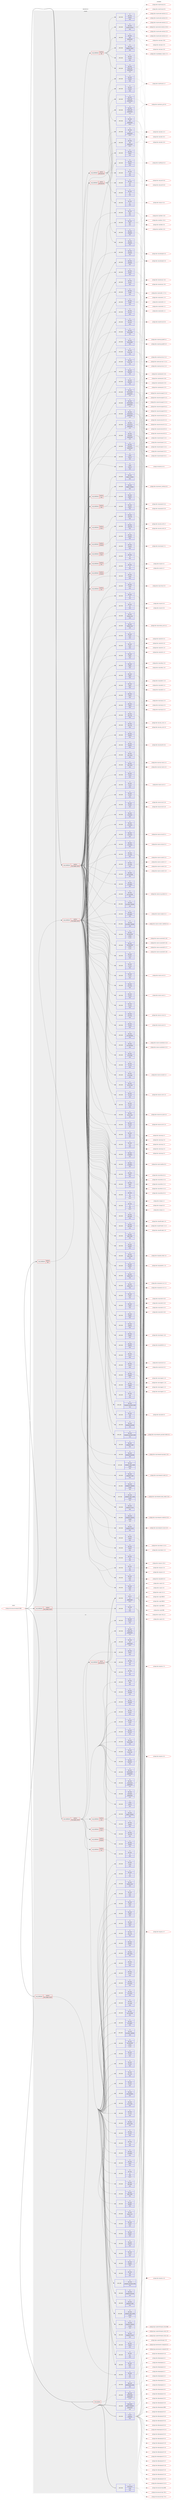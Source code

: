 digraph prolog {

# *************
# Graph options
# *************

newrank=true;
concentrate=true;
compound=true;
graph [rankdir=LR,fontname=Helvetica,fontsize=10,ranksep=1.5];#, ranksep=2.5, nodesep=0.2];
edge  [arrowhead=vee];
node  [fontname=Helvetica,fontsize=10];

# **********
# The ebuild
# **********

subgraph cluster_leftcol {
color=gray;
rank=same;
label=<<i>ebuild</i>>;
id [label="portage://net-analyzer/metasploit-9999", color=red, width=4, href="../net-analyzer/metasploit-9999.svg"];
}

# ****************
# The dependencies
# ****************

subgraph cluster_midcol {
color=gray;
label=<<i>dependencies</i>>;
subgraph cluster_compile {
fillcolor="#eeeeee";
style=filled;
label=<<i>compile</i>>;
subgraph cond4597 {
dependency26245 [label=<<TABLE BORDER="0" CELLBORDER="1" CELLSPACING="0" CELLPADDING="4"><TR><TD ROWSPAN="3" CELLPADDING="10">use_conditional</TD></TR><TR><TD>positive</TD></TR><TR><TD>ruby_targets_ruby24</TD></TR></TABLE>>, shape=none, color=red];
subgraph pack21249 {
dependency26246 [label=<<TABLE BORDER="0" CELLBORDER="1" CELLSPACING="0" CELLPADDING="4" WIDTH="220"><TR><TD ROWSPAN="6" CELLPADDING="30">pack_dep</TD></TR><TR><TD WIDTH="110">no</TD></TR><TR><TD>dev-lang</TD></TR><TR><TD>ruby</TD></TR><TR><TD>none</TD></TR><TR><TD></TD></TR></TABLE>>, shape=none, color=blue];
}
dependency26245:e -> dependency26246:w [weight=20,style="dashed",arrowhead="vee"];
}
id:e -> dependency26245:w [weight=20,style="solid",arrowhead="vee"];
subgraph cond4598 {
dependency26247 [label=<<TABLE BORDER="0" CELLBORDER="1" CELLSPACING="0" CELLPADDING="4"><TR><TD ROWSPAN="3" CELLPADDING="10">use_conditional</TD></TR><TR><TD>positive</TD></TR><TR><TD>ruby_targets_ruby24</TD></TR></TABLE>>, shape=none, color=red];
subgraph pack21250 {
dependency26248 [label=<<TABLE BORDER="0" CELLBORDER="1" CELLSPACING="0" CELLPADDING="4" WIDTH="220"><TR><TD ROWSPAN="6" CELLPADDING="30">pack_dep</TD></TR><TR><TD WIDTH="110">no</TD></TR><TR><TD>virtual</TD></TR><TR><TD>ruby-ssl</TD></TR><TR><TD>none</TD></TR><TR><TD></TD></TR></TABLE>>, shape=none, color=blue];
}
dependency26247:e -> dependency26248:w [weight=20,style="dashed",arrowhead="vee"];
subgraph pack21251 {
dependency26249 [label=<<TABLE BORDER="0" CELLBORDER="1" CELLSPACING="0" CELLPADDING="4" WIDTH="220"><TR><TD ROWSPAN="6" CELLPADDING="30">pack_dep</TD></TR><TR><TD WIDTH="110">no</TD></TR><TR><TD>dev-ruby</TD></TR><TR><TD>actionpack</TD></TR><TR><TD>greaterequal</TD></TR><TR><TD>4.2.6</TD></TR></TABLE>>, shape=none, color=blue];
}
dependency26247:e -> dependency26249:w [weight=20,style="dashed",arrowhead="vee"];
subgraph pack21252 {
dependency26250 [label=<<TABLE BORDER="0" CELLBORDER="1" CELLSPACING="0" CELLPADDING="4" WIDTH="220"><TR><TD ROWSPAN="6" CELLPADDING="30">pack_dep</TD></TR><TR><TD WIDTH="110">no</TD></TR><TR><TD>dev-ruby</TD></TR><TR><TD>activerecord</TD></TR><TR><TD>greaterequal</TD></TR><TR><TD>4.2.6</TD></TR></TABLE>>, shape=none, color=blue];
}
dependency26247:e -> dependency26250:w [weight=20,style="dashed",arrowhead="vee"];
subgraph pack21253 {
dependency26251 [label=<<TABLE BORDER="0" CELLBORDER="1" CELLSPACING="0" CELLPADDING="4" WIDTH="220"><TR><TD ROWSPAN="6" CELLPADDING="30">pack_dep</TD></TR><TR><TD WIDTH="110">no</TD></TR><TR><TD>dev-ruby</TD></TR><TR><TD>activesupport</TD></TR><TR><TD>greaterequal</TD></TR><TR><TD>4.2.6</TD></TR></TABLE>>, shape=none, color=blue];
}
dependency26247:e -> dependency26251:w [weight=20,style="dashed",arrowhead="vee"];
subgraph pack21254 {
dependency26252 [label=<<TABLE BORDER="0" CELLBORDER="1" CELLSPACING="0" CELLPADDING="4" WIDTH="220"><TR><TD ROWSPAN="6" CELLPADDING="30">pack_dep</TD></TR><TR><TD WIDTH="110">no</TD></TR><TR><TD>dev-ruby</TD></TR><TR><TD>backports</TD></TR><TR><TD>none</TD></TR><TR><TD></TD></TR></TABLE>>, shape=none, color=blue];
}
dependency26247:e -> dependency26252:w [weight=20,style="dashed",arrowhead="vee"];
subgraph pack21255 {
dependency26253 [label=<<TABLE BORDER="0" CELLBORDER="1" CELLSPACING="0" CELLPADDING="4" WIDTH="220"><TR><TD ROWSPAN="6" CELLPADDING="30">pack_dep</TD></TR><TR><TD WIDTH="110">no</TD></TR><TR><TD>dev-ruby</TD></TR><TR><TD>bcrypt-ruby</TD></TR><TR><TD>none</TD></TR><TR><TD></TD></TR></TABLE>>, shape=none, color=blue];
}
dependency26247:e -> dependency26253:w [weight=20,style="dashed",arrowhead="vee"];
subgraph pack21256 {
dependency26254 [label=<<TABLE BORDER="0" CELLBORDER="1" CELLSPACING="0" CELLPADDING="4" WIDTH="220"><TR><TD ROWSPAN="6" CELLPADDING="30">pack_dep</TD></TR><TR><TD WIDTH="110">no</TD></TR><TR><TD>dev-ruby</TD></TR><TR><TD>bcrypt_pbkdf</TD></TR><TR><TD>none</TD></TR><TR><TD></TD></TR></TABLE>>, shape=none, color=blue];
}
dependency26247:e -> dependency26254:w [weight=20,style="dashed",arrowhead="vee"];
subgraph pack21257 {
dependency26255 [label=<<TABLE BORDER="0" CELLBORDER="1" CELLSPACING="0" CELLPADDING="4" WIDTH="220"><TR><TD ROWSPAN="6" CELLPADDING="30">pack_dep</TD></TR><TR><TD WIDTH="110">no</TD></TR><TR><TD>dev-ruby</TD></TR><TR><TD>bit-struct</TD></TR><TR><TD>none</TD></TR><TR><TD></TD></TR></TABLE>>, shape=none, color=blue];
}
dependency26247:e -> dependency26255:w [weight=20,style="dashed",arrowhead="vee"];
subgraph pack21258 {
dependency26256 [label=<<TABLE BORDER="0" CELLBORDER="1" CELLSPACING="0" CELLPADDING="4" WIDTH="220"><TR><TD ROWSPAN="6" CELLPADDING="30">pack_dep</TD></TR><TR><TD WIDTH="110">no</TD></TR><TR><TD>dev-ruby</TD></TR><TR><TD>bundler</TD></TR><TR><TD>none</TD></TR><TR><TD></TD></TR></TABLE>>, shape=none, color=blue];
}
dependency26247:e -> dependency26256:w [weight=20,style="dashed",arrowhead="vee"];
subgraph pack21259 {
dependency26257 [label=<<TABLE BORDER="0" CELLBORDER="1" CELLSPACING="0" CELLPADDING="4" WIDTH="220"><TR><TD ROWSPAN="6" CELLPADDING="30">pack_dep</TD></TR><TR><TD WIDTH="110">no</TD></TR><TR><TD>dev-ruby</TD></TR><TR><TD>dnsruby</TD></TR><TR><TD>none</TD></TR><TR><TD></TD></TR></TABLE>>, shape=none, color=blue];
}
dependency26247:e -> dependency26257:w [weight=20,style="dashed",arrowhead="vee"];
subgraph pack21260 {
dependency26258 [label=<<TABLE BORDER="0" CELLBORDER="1" CELLSPACING="0" CELLPADDING="4" WIDTH="220"><TR><TD ROWSPAN="6" CELLPADDING="30">pack_dep</TD></TR><TR><TD WIDTH="110">no</TD></TR><TR><TD>dev-ruby</TD></TR><TR><TD>faker</TD></TR><TR><TD>none</TD></TR><TR><TD></TD></TR></TABLE>>, shape=none, color=blue];
}
dependency26247:e -> dependency26258:w [weight=20,style="dashed",arrowhead="vee"];
subgraph pack21261 {
dependency26259 [label=<<TABLE BORDER="0" CELLBORDER="1" CELLSPACING="0" CELLPADDING="4" WIDTH="220"><TR><TD ROWSPAN="6" CELLPADDING="30">pack_dep</TD></TR><TR><TD WIDTH="110">no</TD></TR><TR><TD>dev-ruby</TD></TR><TR><TD>filesize</TD></TR><TR><TD>none</TD></TR><TR><TD></TD></TR></TABLE>>, shape=none, color=blue];
}
dependency26247:e -> dependency26259:w [weight=20,style="dashed",arrowhead="vee"];
subgraph pack21262 {
dependency26260 [label=<<TABLE BORDER="0" CELLBORDER="1" CELLSPACING="0" CELLPADDING="4" WIDTH="220"><TR><TD ROWSPAN="6" CELLPADDING="30">pack_dep</TD></TR><TR><TD WIDTH="110">no</TD></TR><TR><TD>dev-ruby</TD></TR><TR><TD>jsobfu</TD></TR><TR><TD>none</TD></TR><TR><TD></TD></TR></TABLE>>, shape=none, color=blue];
}
dependency26247:e -> dependency26260:w [weight=20,style="dashed",arrowhead="vee"];
subgraph pack21263 {
dependency26261 [label=<<TABLE BORDER="0" CELLBORDER="1" CELLSPACING="0" CELLPADDING="4" WIDTH="220"><TR><TD ROWSPAN="6" CELLPADDING="30">pack_dep</TD></TR><TR><TD WIDTH="110">no</TD></TR><TR><TD>dev-ruby</TD></TR><TR><TD>json</TD></TR><TR><TD>none</TD></TR><TR><TD></TD></TR></TABLE>>, shape=none, color=blue];
}
dependency26247:e -> dependency26261:w [weight=20,style="dashed",arrowhead="vee"];
subgraph pack21264 {
dependency26262 [label=<<TABLE BORDER="0" CELLBORDER="1" CELLSPACING="0" CELLPADDING="4" WIDTH="220"><TR><TD ROWSPAN="6" CELLPADDING="30">pack_dep</TD></TR><TR><TD WIDTH="110">no</TD></TR><TR><TD>dev-ruby</TD></TR><TR><TD>metasm</TD></TR><TR><TD>none</TD></TR><TR><TD></TD></TR></TABLE>>, shape=none, color=blue];
}
dependency26247:e -> dependency26262:w [weight=20,style="dashed",arrowhead="vee"];
subgraph pack21265 {
dependency26263 [label=<<TABLE BORDER="0" CELLBORDER="1" CELLSPACING="0" CELLPADDING="4" WIDTH="220"><TR><TD ROWSPAN="6" CELLPADDING="30">pack_dep</TD></TR><TR><TD WIDTH="110">no</TD></TR><TR><TD>dev-ruby</TD></TR><TR><TD>metasploit-concern</TD></TR><TR><TD>none</TD></TR><TR><TD></TD></TR></TABLE>>, shape=none, color=blue];
}
dependency26247:e -> dependency26263:w [weight=20,style="dashed",arrowhead="vee"];
subgraph pack21266 {
dependency26264 [label=<<TABLE BORDER="0" CELLBORDER="1" CELLSPACING="0" CELLPADDING="4" WIDTH="220"><TR><TD ROWSPAN="6" CELLPADDING="30">pack_dep</TD></TR><TR><TD WIDTH="110">no</TD></TR><TR><TD>dev-ruby</TD></TR><TR><TD>metasploit-credential</TD></TR><TR><TD>smaller</TD></TR><TR><TD>3.0.0</TD></TR></TABLE>>, shape=none, color=blue];
}
dependency26247:e -> dependency26264:w [weight=20,style="dashed",arrowhead="vee"];
subgraph pack21267 {
dependency26265 [label=<<TABLE BORDER="0" CELLBORDER="1" CELLSPACING="0" CELLPADDING="4" WIDTH="220"><TR><TD ROWSPAN="6" CELLPADDING="30">pack_dep</TD></TR><TR><TD WIDTH="110">no</TD></TR><TR><TD>dev-ruby</TD></TR><TR><TD>metasploit_data_models</TD></TR><TR><TD>smaller</TD></TR><TR><TD>3.0.0</TD></TR></TABLE>>, shape=none, color=blue];
}
dependency26247:e -> dependency26265:w [weight=20,style="dashed",arrowhead="vee"];
subgraph pack21268 {
dependency26266 [label=<<TABLE BORDER="0" CELLBORDER="1" CELLSPACING="0" CELLPADDING="4" WIDTH="220"><TR><TD ROWSPAN="6" CELLPADDING="30">pack_dep</TD></TR><TR><TD WIDTH="110">no</TD></TR><TR><TD>dev-ruby</TD></TR><TR><TD>metasploit-model</TD></TR><TR><TD>none</TD></TR><TR><TD></TD></TR></TABLE>>, shape=none, color=blue];
}
dependency26247:e -> dependency26266:w [weight=20,style="dashed",arrowhead="vee"];
subgraph pack21269 {
dependency26267 [label=<<TABLE BORDER="0" CELLBORDER="1" CELLSPACING="0" CELLPADDING="4" WIDTH="220"><TR><TD ROWSPAN="6" CELLPADDING="30">pack_dep</TD></TR><TR><TD WIDTH="110">no</TD></TR><TR><TD>dev-ruby</TD></TR><TR><TD>metasploit-payloads</TD></TR><TR><TD>none</TD></TR><TR><TD></TD></TR></TABLE>>, shape=none, color=blue];
}
dependency26247:e -> dependency26267:w [weight=20,style="dashed",arrowhead="vee"];
subgraph pack21270 {
dependency26268 [label=<<TABLE BORDER="0" CELLBORDER="1" CELLSPACING="0" CELLPADDING="4" WIDTH="220"><TR><TD ROWSPAN="6" CELLPADDING="30">pack_dep</TD></TR><TR><TD WIDTH="110">no</TD></TR><TR><TD>dev-ruby</TD></TR><TR><TD>metasploit_payloads-mettle</TD></TR><TR><TD>none</TD></TR><TR><TD></TD></TR></TABLE>>, shape=none, color=blue];
}
dependency26247:e -> dependency26268:w [weight=20,style="dashed",arrowhead="vee"];
subgraph pack21271 {
dependency26269 [label=<<TABLE BORDER="0" CELLBORDER="1" CELLSPACING="0" CELLPADDING="4" WIDTH="220"><TR><TD ROWSPAN="6" CELLPADDING="30">pack_dep</TD></TR><TR><TD WIDTH="110">no</TD></TR><TR><TD>dev-ruby</TD></TR><TR><TD>mqtt</TD></TR><TR><TD>none</TD></TR><TR><TD></TD></TR></TABLE>>, shape=none, color=blue];
}
dependency26247:e -> dependency26269:w [weight=20,style="dashed",arrowhead="vee"];
subgraph pack21272 {
dependency26270 [label=<<TABLE BORDER="0" CELLBORDER="1" CELLSPACING="0" CELLPADDING="4" WIDTH="220"><TR><TD ROWSPAN="6" CELLPADDING="30">pack_dep</TD></TR><TR><TD WIDTH="110">no</TD></TR><TR><TD>dev-ruby</TD></TR><TR><TD>msgpack</TD></TR><TR><TD>none</TD></TR><TR><TD></TD></TR></TABLE>>, shape=none, color=blue];
}
dependency26247:e -> dependency26270:w [weight=20,style="dashed",arrowhead="vee"];
subgraph pack21273 {
dependency26271 [label=<<TABLE BORDER="0" CELLBORDER="1" CELLSPACING="0" CELLPADDING="4" WIDTH="220"><TR><TD ROWSPAN="6" CELLPADDING="30">pack_dep</TD></TR><TR><TD WIDTH="110">no</TD></TR><TR><TD>dev-ruby</TD></TR><TR><TD>net-ssh</TD></TR><TR><TD>none</TD></TR><TR><TD></TD></TR></TABLE>>, shape=none, color=blue];
}
dependency26247:e -> dependency26271:w [weight=20,style="dashed",arrowhead="vee"];
subgraph pack21274 {
dependency26272 [label=<<TABLE BORDER="0" CELLBORDER="1" CELLSPACING="0" CELLPADDING="4" WIDTH="220"><TR><TD ROWSPAN="6" CELLPADDING="30">pack_dep</TD></TR><TR><TD WIDTH="110">no</TD></TR><TR><TD>dev-ruby</TD></TR><TR><TD>ed25519</TD></TR><TR><TD>none</TD></TR><TR><TD></TD></TR></TABLE>>, shape=none, color=blue];
}
dependency26247:e -> dependency26272:w [weight=20,style="dashed",arrowhead="vee"];
subgraph pack21275 {
dependency26273 [label=<<TABLE BORDER="0" CELLBORDER="1" CELLSPACING="0" CELLPADDING="4" WIDTH="220"><TR><TD ROWSPAN="6" CELLPADDING="30">pack_dep</TD></TR><TR><TD WIDTH="110">no</TD></TR><TR><TD>dev-ruby</TD></TR><TR><TD>nokogiri</TD></TR><TR><TD>none</TD></TR><TR><TD></TD></TR></TABLE>>, shape=none, color=blue];
}
dependency26247:e -> dependency26273:w [weight=20,style="dashed",arrowhead="vee"];
subgraph pack21276 {
dependency26274 [label=<<TABLE BORDER="0" CELLBORDER="1" CELLSPACING="0" CELLPADDING="4" WIDTH="220"><TR><TD ROWSPAN="6" CELLPADDING="30">pack_dep</TD></TR><TR><TD WIDTH="110">no</TD></TR><TR><TD>dev-ruby</TD></TR><TR><TD>octokit</TD></TR><TR><TD>none</TD></TR><TR><TD></TD></TR></TABLE>>, shape=none, color=blue];
}
dependency26247:e -> dependency26274:w [weight=20,style="dashed",arrowhead="vee"];
subgraph pack21277 {
dependency26275 [label=<<TABLE BORDER="0" CELLBORDER="1" CELLSPACING="0" CELLPADDING="4" WIDTH="220"><TR><TD ROWSPAN="6" CELLPADDING="30">pack_dep</TD></TR><TR><TD WIDTH="110">no</TD></TR><TR><TD>dev-ruby</TD></TR><TR><TD>openssl-ccm</TD></TR><TR><TD>none</TD></TR><TR><TD></TD></TR></TABLE>>, shape=none, color=blue];
}
dependency26247:e -> dependency26275:w [weight=20,style="dashed",arrowhead="vee"];
subgraph pack21278 {
dependency26276 [label=<<TABLE BORDER="0" CELLBORDER="1" CELLSPACING="0" CELLPADDING="4" WIDTH="220"><TR><TD ROWSPAN="6" CELLPADDING="30">pack_dep</TD></TR><TR><TD WIDTH="110">no</TD></TR><TR><TD>dev-ruby</TD></TR><TR><TD>packetfu</TD></TR><TR><TD>none</TD></TR><TR><TD></TD></TR></TABLE>>, shape=none, color=blue];
}
dependency26247:e -> dependency26276:w [weight=20,style="dashed",arrowhead="vee"];
subgraph pack21279 {
dependency26277 [label=<<TABLE BORDER="0" CELLBORDER="1" CELLSPACING="0" CELLPADDING="4" WIDTH="220"><TR><TD ROWSPAN="6" CELLPADDING="30">pack_dep</TD></TR><TR><TD WIDTH="110">no</TD></TR><TR><TD>dev-ruby</TD></TR><TR><TD>patch_finder</TD></TR><TR><TD>none</TD></TR><TR><TD></TD></TR></TABLE>>, shape=none, color=blue];
}
dependency26247:e -> dependency26277:w [weight=20,style="dashed",arrowhead="vee"];
subgraph pack21280 {
dependency26278 [label=<<TABLE BORDER="0" CELLBORDER="1" CELLSPACING="0" CELLPADDING="4" WIDTH="220"><TR><TD ROWSPAN="6" CELLPADDING="30">pack_dep</TD></TR><TR><TD WIDTH="110">no</TD></TR><TR><TD>dev-ruby</TD></TR><TR><TD>pdf-reader</TD></TR><TR><TD>none</TD></TR><TR><TD></TD></TR></TABLE>>, shape=none, color=blue];
}
dependency26247:e -> dependency26278:w [weight=20,style="dashed",arrowhead="vee"];
subgraph pack21281 {
dependency26279 [label=<<TABLE BORDER="0" CELLBORDER="1" CELLSPACING="0" CELLPADDING="4" WIDTH="220"><TR><TD ROWSPAN="6" CELLPADDING="30">pack_dep</TD></TR><TR><TD WIDTH="110">no</TD></TR><TR><TD>dev-ruby</TD></TR><TR><TD>pg</TD></TR><TR><TD>tilde</TD></TR><TR><TD>0.21.0</TD></TR></TABLE>>, shape=none, color=blue];
}
dependency26247:e -> dependency26279:w [weight=20,style="dashed",arrowhead="vee"];
subgraph pack21282 {
dependency26280 [label=<<TABLE BORDER="0" CELLBORDER="1" CELLSPACING="0" CELLPADDING="4" WIDTH="220"><TR><TD ROWSPAN="6" CELLPADDING="30">pack_dep</TD></TR><TR><TD WIDTH="110">no</TD></TR><TR><TD>dev-ruby</TD></TR><TR><TD>railties</TD></TR><TR><TD>none</TD></TR><TR><TD></TD></TR></TABLE>>, shape=none, color=blue];
}
dependency26247:e -> dependency26280:w [weight=20,style="dashed",arrowhead="vee"];
subgraph pack21283 {
dependency26281 [label=<<TABLE BORDER="0" CELLBORDER="1" CELLSPACING="0" CELLPADDING="4" WIDTH="220"><TR><TD ROWSPAN="6" CELLPADDING="30">pack_dep</TD></TR><TR><TD WIDTH="110">no</TD></TR><TR><TD>dev-ruby</TD></TR><TR><TD>rb-readline</TD></TR><TR><TD>none</TD></TR><TR><TD></TD></TR></TABLE>>, shape=none, color=blue];
}
dependency26247:e -> dependency26281:w [weight=20,style="dashed",arrowhead="vee"];
subgraph pack21284 {
dependency26282 [label=<<TABLE BORDER="0" CELLBORDER="1" CELLSPACING="0" CELLPADDING="4" WIDTH="220"><TR><TD ROWSPAN="6" CELLPADDING="30">pack_dep</TD></TR><TR><TD WIDTH="110">no</TD></TR><TR><TD>dev-ruby</TD></TR><TR><TD>recog</TD></TR><TR><TD>none</TD></TR><TR><TD></TD></TR></TABLE>>, shape=none, color=blue];
}
dependency26247:e -> dependency26282:w [weight=20,style="dashed",arrowhead="vee"];
subgraph pack21285 {
dependency26283 [label=<<TABLE BORDER="0" CELLBORDER="1" CELLSPACING="0" CELLPADDING="4" WIDTH="220"><TR><TD ROWSPAN="6" CELLPADDING="30">pack_dep</TD></TR><TR><TD WIDTH="110">no</TD></TR><TR><TD>dev-ruby</TD></TR><TR><TD>redcarpet</TD></TR><TR><TD>none</TD></TR><TR><TD></TD></TR></TABLE>>, shape=none, color=blue];
}
dependency26247:e -> dependency26283:w [weight=20,style="dashed",arrowhead="vee"];
subgraph pack21286 {
dependency26284 [label=<<TABLE BORDER="0" CELLBORDER="1" CELLSPACING="0" CELLPADDING="4" WIDTH="220"><TR><TD ROWSPAN="6" CELLPADDING="30">pack_dep</TD></TR><TR><TD WIDTH="110">no</TD></TR><TR><TD>dev-ruby</TD></TR><TR><TD>rex-arch</TD></TR><TR><TD>none</TD></TR><TR><TD></TD></TR></TABLE>>, shape=none, color=blue];
}
dependency26247:e -> dependency26284:w [weight=20,style="dashed",arrowhead="vee"];
subgraph pack21287 {
dependency26285 [label=<<TABLE BORDER="0" CELLBORDER="1" CELLSPACING="0" CELLPADDING="4" WIDTH="220"><TR><TD ROWSPAN="6" CELLPADDING="30">pack_dep</TD></TR><TR><TD WIDTH="110">no</TD></TR><TR><TD>dev-ruby</TD></TR><TR><TD>rex-bin_tools</TD></TR><TR><TD>none</TD></TR><TR><TD></TD></TR></TABLE>>, shape=none, color=blue];
}
dependency26247:e -> dependency26285:w [weight=20,style="dashed",arrowhead="vee"];
subgraph pack21288 {
dependency26286 [label=<<TABLE BORDER="0" CELLBORDER="1" CELLSPACING="0" CELLPADDING="4" WIDTH="220"><TR><TD ROWSPAN="6" CELLPADDING="30">pack_dep</TD></TR><TR><TD WIDTH="110">no</TD></TR><TR><TD>dev-ruby</TD></TR><TR><TD>rex-core</TD></TR><TR><TD>none</TD></TR><TR><TD></TD></TR></TABLE>>, shape=none, color=blue];
}
dependency26247:e -> dependency26286:w [weight=20,style="dashed",arrowhead="vee"];
subgraph pack21289 {
dependency26287 [label=<<TABLE BORDER="0" CELLBORDER="1" CELLSPACING="0" CELLPADDING="4" WIDTH="220"><TR><TD ROWSPAN="6" CELLPADDING="30">pack_dep</TD></TR><TR><TD WIDTH="110">no</TD></TR><TR><TD>dev-ruby</TD></TR><TR><TD>rex-encoder</TD></TR><TR><TD>none</TD></TR><TR><TD></TD></TR></TABLE>>, shape=none, color=blue];
}
dependency26247:e -> dependency26287:w [weight=20,style="dashed",arrowhead="vee"];
subgraph pack21290 {
dependency26288 [label=<<TABLE BORDER="0" CELLBORDER="1" CELLSPACING="0" CELLPADDING="4" WIDTH="220"><TR><TD ROWSPAN="6" CELLPADDING="30">pack_dep</TD></TR><TR><TD WIDTH="110">no</TD></TR><TR><TD>dev-ruby</TD></TR><TR><TD>rex-exploitation</TD></TR><TR><TD>none</TD></TR><TR><TD></TD></TR></TABLE>>, shape=none, color=blue];
}
dependency26247:e -> dependency26288:w [weight=20,style="dashed",arrowhead="vee"];
subgraph pack21291 {
dependency26289 [label=<<TABLE BORDER="0" CELLBORDER="1" CELLSPACING="0" CELLPADDING="4" WIDTH="220"><TR><TD ROWSPAN="6" CELLPADDING="30">pack_dep</TD></TR><TR><TD WIDTH="110">no</TD></TR><TR><TD>dev-ruby</TD></TR><TR><TD>rex-java</TD></TR><TR><TD>none</TD></TR><TR><TD></TD></TR></TABLE>>, shape=none, color=blue];
}
dependency26247:e -> dependency26289:w [weight=20,style="dashed",arrowhead="vee"];
subgraph pack21292 {
dependency26290 [label=<<TABLE BORDER="0" CELLBORDER="1" CELLSPACING="0" CELLPADDING="4" WIDTH="220"><TR><TD ROWSPAN="6" CELLPADDING="30">pack_dep</TD></TR><TR><TD WIDTH="110">no</TD></TR><TR><TD>dev-ruby</TD></TR><TR><TD>rex-mime</TD></TR><TR><TD>none</TD></TR><TR><TD></TD></TR></TABLE>>, shape=none, color=blue];
}
dependency26247:e -> dependency26290:w [weight=20,style="dashed",arrowhead="vee"];
subgraph pack21293 {
dependency26291 [label=<<TABLE BORDER="0" CELLBORDER="1" CELLSPACING="0" CELLPADDING="4" WIDTH="220"><TR><TD ROWSPAN="6" CELLPADDING="30">pack_dep</TD></TR><TR><TD WIDTH="110">no</TD></TR><TR><TD>dev-ruby</TD></TR><TR><TD>rex-nop</TD></TR><TR><TD>none</TD></TR><TR><TD></TD></TR></TABLE>>, shape=none, color=blue];
}
dependency26247:e -> dependency26291:w [weight=20,style="dashed",arrowhead="vee"];
subgraph pack21294 {
dependency26292 [label=<<TABLE BORDER="0" CELLBORDER="1" CELLSPACING="0" CELLPADDING="4" WIDTH="220"><TR><TD ROWSPAN="6" CELLPADDING="30">pack_dep</TD></TR><TR><TD WIDTH="110">no</TD></TR><TR><TD>dev-ruby</TD></TR><TR><TD>rex-ole</TD></TR><TR><TD>none</TD></TR><TR><TD></TD></TR></TABLE>>, shape=none, color=blue];
}
dependency26247:e -> dependency26292:w [weight=20,style="dashed",arrowhead="vee"];
subgraph pack21295 {
dependency26293 [label=<<TABLE BORDER="0" CELLBORDER="1" CELLSPACING="0" CELLPADDING="4" WIDTH="220"><TR><TD ROWSPAN="6" CELLPADDING="30">pack_dep</TD></TR><TR><TD WIDTH="110">no</TD></TR><TR><TD>dev-ruby</TD></TR><TR><TD>rex-powershell</TD></TR><TR><TD>smaller</TD></TR><TR><TD>0.1.78</TD></TR></TABLE>>, shape=none, color=blue];
}
dependency26247:e -> dependency26293:w [weight=20,style="dashed",arrowhead="vee"];
subgraph pack21296 {
dependency26294 [label=<<TABLE BORDER="0" CELLBORDER="1" CELLSPACING="0" CELLPADDING="4" WIDTH="220"><TR><TD ROWSPAN="6" CELLPADDING="30">pack_dep</TD></TR><TR><TD WIDTH="110">no</TD></TR><TR><TD>dev-ruby</TD></TR><TR><TD>rex-random_identifier</TD></TR><TR><TD>none</TD></TR><TR><TD></TD></TR></TABLE>>, shape=none, color=blue];
}
dependency26247:e -> dependency26294:w [weight=20,style="dashed",arrowhead="vee"];
subgraph pack21297 {
dependency26295 [label=<<TABLE BORDER="0" CELLBORDER="1" CELLSPACING="0" CELLPADDING="4" WIDTH="220"><TR><TD ROWSPAN="6" CELLPADDING="30">pack_dep</TD></TR><TR><TD WIDTH="110">no</TD></TR><TR><TD>dev-ruby</TD></TR><TR><TD>rex-registry</TD></TR><TR><TD>none</TD></TR><TR><TD></TD></TR></TABLE>>, shape=none, color=blue];
}
dependency26247:e -> dependency26295:w [weight=20,style="dashed",arrowhead="vee"];
subgraph pack21298 {
dependency26296 [label=<<TABLE BORDER="0" CELLBORDER="1" CELLSPACING="0" CELLPADDING="4" WIDTH="220"><TR><TD ROWSPAN="6" CELLPADDING="30">pack_dep</TD></TR><TR><TD WIDTH="110">no</TD></TR><TR><TD>dev-ruby</TD></TR><TR><TD>rex-rop_builder</TD></TR><TR><TD>none</TD></TR><TR><TD></TD></TR></TABLE>>, shape=none, color=blue];
}
dependency26247:e -> dependency26296:w [weight=20,style="dashed",arrowhead="vee"];
subgraph pack21299 {
dependency26297 [label=<<TABLE BORDER="0" CELLBORDER="1" CELLSPACING="0" CELLPADDING="4" WIDTH="220"><TR><TD ROWSPAN="6" CELLPADDING="30">pack_dep</TD></TR><TR><TD WIDTH="110">no</TD></TR><TR><TD>dev-ruby</TD></TR><TR><TD>rex-socket</TD></TR><TR><TD>none</TD></TR><TR><TD></TD></TR></TABLE>>, shape=none, color=blue];
}
dependency26247:e -> dependency26297:w [weight=20,style="dashed",arrowhead="vee"];
subgraph pack21300 {
dependency26298 [label=<<TABLE BORDER="0" CELLBORDER="1" CELLSPACING="0" CELLPADDING="4" WIDTH="220"><TR><TD ROWSPAN="6" CELLPADDING="30">pack_dep</TD></TR><TR><TD WIDTH="110">no</TD></TR><TR><TD>dev-ruby</TD></TR><TR><TD>rex-sslscan</TD></TR><TR><TD>none</TD></TR><TR><TD></TD></TR></TABLE>>, shape=none, color=blue];
}
dependency26247:e -> dependency26298:w [weight=20,style="dashed",arrowhead="vee"];
subgraph pack21301 {
dependency26299 [label=<<TABLE BORDER="0" CELLBORDER="1" CELLSPACING="0" CELLPADDING="4" WIDTH="220"><TR><TD ROWSPAN="6" CELLPADDING="30">pack_dep</TD></TR><TR><TD WIDTH="110">no</TD></TR><TR><TD>dev-ruby</TD></TR><TR><TD>rex-struct2</TD></TR><TR><TD>none</TD></TR><TR><TD></TD></TR></TABLE>>, shape=none, color=blue];
}
dependency26247:e -> dependency26299:w [weight=20,style="dashed",arrowhead="vee"];
subgraph pack21302 {
dependency26300 [label=<<TABLE BORDER="0" CELLBORDER="1" CELLSPACING="0" CELLPADDING="4" WIDTH="220"><TR><TD ROWSPAN="6" CELLPADDING="30">pack_dep</TD></TR><TR><TD WIDTH="110">no</TD></TR><TR><TD>dev-ruby</TD></TR><TR><TD>rex-text</TD></TR><TR><TD>none</TD></TR><TR><TD></TD></TR></TABLE>>, shape=none, color=blue];
}
dependency26247:e -> dependency26300:w [weight=20,style="dashed",arrowhead="vee"];
subgraph pack21303 {
dependency26301 [label=<<TABLE BORDER="0" CELLBORDER="1" CELLSPACING="0" CELLPADDING="4" WIDTH="220"><TR><TD ROWSPAN="6" CELLPADDING="30">pack_dep</TD></TR><TR><TD WIDTH="110">no</TD></TR><TR><TD>dev-ruby</TD></TR><TR><TD>rex-zip</TD></TR><TR><TD>none</TD></TR><TR><TD></TD></TR></TABLE>>, shape=none, color=blue];
}
dependency26247:e -> dependency26301:w [weight=20,style="dashed",arrowhead="vee"];
subgraph pack21304 {
dependency26302 [label=<<TABLE BORDER="0" CELLBORDER="1" CELLSPACING="0" CELLPADDING="4" WIDTH="220"><TR><TD ROWSPAN="6" CELLPADDING="30">pack_dep</TD></TR><TR><TD WIDTH="110">no</TD></TR><TR><TD>dev-ruby</TD></TR><TR><TD>ruby-macho</TD></TR><TR><TD>none</TD></TR><TR><TD></TD></TR></TABLE>>, shape=none, color=blue];
}
dependency26247:e -> dependency26302:w [weight=20,style="dashed",arrowhead="vee"];
subgraph pack21305 {
dependency26303 [label=<<TABLE BORDER="0" CELLBORDER="1" CELLSPACING="0" CELLPADDING="4" WIDTH="220"><TR><TD ROWSPAN="6" CELLPADDING="30">pack_dep</TD></TR><TR><TD WIDTH="110">no</TD></TR><TR><TD>dev-ruby</TD></TR><TR><TD>rubyntlm</TD></TR><TR><TD>none</TD></TR><TR><TD></TD></TR></TABLE>>, shape=none, color=blue];
}
dependency26247:e -> dependency26303:w [weight=20,style="dashed",arrowhead="vee"];
subgraph pack21306 {
dependency26304 [label=<<TABLE BORDER="0" CELLBORDER="1" CELLSPACING="0" CELLPADDING="4" WIDTH="220"><TR><TD ROWSPAN="6" CELLPADDING="30">pack_dep</TD></TR><TR><TD WIDTH="110">no</TD></TR><TR><TD>dev-ruby</TD></TR><TR><TD>ruby_smb</TD></TR><TR><TD>none</TD></TR><TR><TD></TD></TR></TABLE>>, shape=none, color=blue];
}
dependency26247:e -> dependency26304:w [weight=20,style="dashed",arrowhead="vee"];
subgraph pack21307 {
dependency26305 [label=<<TABLE BORDER="0" CELLBORDER="1" CELLSPACING="0" CELLPADDING="4" WIDTH="220"><TR><TD ROWSPAN="6" CELLPADDING="30">pack_dep</TD></TR><TR><TD WIDTH="110">no</TD></TR><TR><TD>dev-ruby</TD></TR><TR><TD>rubyzip</TD></TR><TR><TD>none</TD></TR><TR><TD></TD></TR></TABLE>>, shape=none, color=blue];
}
dependency26247:e -> dependency26305:w [weight=20,style="dashed",arrowhead="vee"];
subgraph pack21308 {
dependency26306 [label=<<TABLE BORDER="0" CELLBORDER="1" CELLSPACING="0" CELLPADDING="4" WIDTH="220"><TR><TD ROWSPAN="6" CELLPADDING="30">pack_dep</TD></TR><TR><TD WIDTH="110">no</TD></TR><TR><TD>dev-ruby</TD></TR><TR><TD>sqlite3</TD></TR><TR><TD>none</TD></TR><TR><TD></TD></TR></TABLE>>, shape=none, color=blue];
}
dependency26247:e -> dependency26306:w [weight=20,style="dashed",arrowhead="vee"];
subgraph pack21309 {
dependency26307 [label=<<TABLE BORDER="0" CELLBORDER="1" CELLSPACING="0" CELLPADDING="4" WIDTH="220"><TR><TD ROWSPAN="6" CELLPADDING="30">pack_dep</TD></TR><TR><TD WIDTH="110">no</TD></TR><TR><TD>dev-ruby</TD></TR><TR><TD>sshkey</TD></TR><TR><TD>none</TD></TR><TR><TD></TD></TR></TABLE>>, shape=none, color=blue];
}
dependency26247:e -> dependency26307:w [weight=20,style="dashed",arrowhead="vee"];
subgraph pack21310 {
dependency26308 [label=<<TABLE BORDER="0" CELLBORDER="1" CELLSPACING="0" CELLPADDING="4" WIDTH="220"><TR><TD ROWSPAN="6" CELLPADDING="30">pack_dep</TD></TR><TR><TD WIDTH="110">no</TD></TR><TR><TD>dev-ruby</TD></TR><TR><TD>tzinfo</TD></TR><TR><TD>none</TD></TR><TR><TD></TD></TR></TABLE>>, shape=none, color=blue];
}
dependency26247:e -> dependency26308:w [weight=20,style="dashed",arrowhead="vee"];
subgraph pack21311 {
dependency26309 [label=<<TABLE BORDER="0" CELLBORDER="1" CELLSPACING="0" CELLPADDING="4" WIDTH="220"><TR><TD ROWSPAN="6" CELLPADDING="30">pack_dep</TD></TR><TR><TD WIDTH="110">no</TD></TR><TR><TD>dev-ruby</TD></TR><TR><TD>windows_error</TD></TR><TR><TD>none</TD></TR><TR><TD></TD></TR></TABLE>>, shape=none, color=blue];
}
dependency26247:e -> dependency26309:w [weight=20,style="dashed",arrowhead="vee"];
subgraph pack21312 {
dependency26310 [label=<<TABLE BORDER="0" CELLBORDER="1" CELLSPACING="0" CELLPADDING="4" WIDTH="220"><TR><TD ROWSPAN="6" CELLPADDING="30">pack_dep</TD></TR><TR><TD WIDTH="110">no</TD></TR><TR><TD>dev-ruby</TD></TR><TR><TD>xdr</TD></TR><TR><TD>none</TD></TR><TR><TD></TD></TR></TABLE>>, shape=none, color=blue];
}
dependency26247:e -> dependency26310:w [weight=20,style="dashed",arrowhead="vee"];
subgraph pack21313 {
dependency26311 [label=<<TABLE BORDER="0" CELLBORDER="1" CELLSPACING="0" CELLPADDING="4" WIDTH="220"><TR><TD ROWSPAN="6" CELLPADDING="30">pack_dep</TD></TR><TR><TD WIDTH="110">no</TD></TR><TR><TD>dev-ruby</TD></TR><TR><TD>xmlrpc</TD></TR><TR><TD>none</TD></TR><TR><TD></TD></TR></TABLE>>, shape=none, color=blue];
}
dependency26247:e -> dependency26311:w [weight=20,style="dashed",arrowhead="vee"];
subgraph cond4599 {
dependency26312 [label=<<TABLE BORDER="0" CELLBORDER="1" CELLSPACING="0" CELLPADDING="4"><TR><TD ROWSPAN="3" CELLPADDING="10">use_conditional</TD></TR><TR><TD>positive</TD></TR><TR><TD>java</TD></TR></TABLE>>, shape=none, color=red];
subgraph pack21314 {
dependency26313 [label=<<TABLE BORDER="0" CELLBORDER="1" CELLSPACING="0" CELLPADDING="4" WIDTH="220"><TR><TD ROWSPAN="6" CELLPADDING="30">pack_dep</TD></TR><TR><TD WIDTH="110">no</TD></TR><TR><TD>dev-ruby</TD></TR><TR><TD>rjb</TD></TR><TR><TD>none</TD></TR><TR><TD></TD></TR></TABLE>>, shape=none, color=blue];
}
dependency26312:e -> dependency26313:w [weight=20,style="dashed",arrowhead="vee"];
}
dependency26247:e -> dependency26312:w [weight=20,style="dashed",arrowhead="vee"];
subgraph cond4600 {
dependency26314 [label=<<TABLE BORDER="0" CELLBORDER="1" CELLSPACING="0" CELLPADDING="4"><TR><TD ROWSPAN="3" CELLPADDING="10">use_conditional</TD></TR><TR><TD>positive</TD></TR><TR><TD>nexpose</TD></TR></TABLE>>, shape=none, color=red];
subgraph pack21315 {
dependency26315 [label=<<TABLE BORDER="0" CELLBORDER="1" CELLSPACING="0" CELLPADDING="4" WIDTH="220"><TR><TD ROWSPAN="6" CELLPADDING="30">pack_dep</TD></TR><TR><TD WIDTH="110">no</TD></TR><TR><TD>dev-ruby</TD></TR><TR><TD>nexpose</TD></TR><TR><TD>none</TD></TR><TR><TD></TD></TR></TABLE>>, shape=none, color=blue];
}
dependency26314:e -> dependency26315:w [weight=20,style="dashed",arrowhead="vee"];
}
dependency26247:e -> dependency26314:w [weight=20,style="dashed",arrowhead="vee"];
subgraph cond4601 {
dependency26316 [label=<<TABLE BORDER="0" CELLBORDER="1" CELLSPACING="0" CELLPADDING="4"><TR><TD ROWSPAN="3" CELLPADDING="10">use_conditional</TD></TR><TR><TD>positive</TD></TR><TR><TD>oracle</TD></TR></TABLE>>, shape=none, color=red];
subgraph pack21316 {
dependency26317 [label=<<TABLE BORDER="0" CELLBORDER="1" CELLSPACING="0" CELLPADDING="4" WIDTH="220"><TR><TD ROWSPAN="6" CELLPADDING="30">pack_dep</TD></TR><TR><TD WIDTH="110">no</TD></TR><TR><TD>dev-ruby</TD></TR><TR><TD>ruby-oci8</TD></TR><TR><TD>none</TD></TR><TR><TD></TD></TR></TABLE>>, shape=none, color=blue];
}
dependency26316:e -> dependency26317:w [weight=20,style="dashed",arrowhead="vee"];
}
dependency26247:e -> dependency26316:w [weight=20,style="dashed",arrowhead="vee"];
subgraph cond4602 {
dependency26318 [label=<<TABLE BORDER="0" CELLBORDER="1" CELLSPACING="0" CELLPADDING="4"><TR><TD ROWSPAN="3" CELLPADDING="10">use_conditional</TD></TR><TR><TD>positive</TD></TR><TR><TD>pcap</TD></TR></TABLE>>, shape=none, color=red];
subgraph pack21317 {
dependency26319 [label=<<TABLE BORDER="0" CELLBORDER="1" CELLSPACING="0" CELLPADDING="4" WIDTH="220"><TR><TD ROWSPAN="6" CELLPADDING="30">pack_dep</TD></TR><TR><TD WIDTH="110">no</TD></TR><TR><TD>dev-ruby</TD></TR><TR><TD>pcaprub</TD></TR><TR><TD>none</TD></TR><TR><TD></TD></TR></TABLE>>, shape=none, color=blue];
}
dependency26318:e -> dependency26319:w [weight=20,style="dashed",arrowhead="vee"];
subgraph pack21318 {
dependency26320 [label=<<TABLE BORDER="0" CELLBORDER="1" CELLSPACING="0" CELLPADDING="4" WIDTH="220"><TR><TD ROWSPAN="6" CELLPADDING="30">pack_dep</TD></TR><TR><TD WIDTH="110">no</TD></TR><TR><TD>dev-ruby</TD></TR><TR><TD>network_interface</TD></TR><TR><TD>none</TD></TR><TR><TD></TD></TR></TABLE>>, shape=none, color=blue];
}
dependency26318:e -> dependency26320:w [weight=20,style="dashed",arrowhead="vee"];
}
dependency26247:e -> dependency26318:w [weight=20,style="dashed",arrowhead="vee"];
subgraph cond4603 {
dependency26321 [label=<<TABLE BORDER="0" CELLBORDER="1" CELLSPACING="0" CELLPADDING="4"><TR><TD ROWSPAN="3" CELLPADDING="10">use_conditional</TD></TR><TR><TD>positive</TD></TR><TR><TD>development</TD></TR></TABLE>>, shape=none, color=red];
subgraph pack21319 {
dependency26322 [label=<<TABLE BORDER="0" CELLBORDER="1" CELLSPACING="0" CELLPADDING="4" WIDTH="220"><TR><TD ROWSPAN="6" CELLPADDING="30">pack_dep</TD></TR><TR><TD WIDTH="110">no</TD></TR><TR><TD>dev-ruby</TD></TR><TR><TD>fivemat</TD></TR><TR><TD>none</TD></TR><TR><TD></TD></TR></TABLE>>, shape=none, color=blue];
}
dependency26321:e -> dependency26322:w [weight=20,style="dashed",arrowhead="vee"];
subgraph pack21320 {
dependency26323 [label=<<TABLE BORDER="0" CELLBORDER="1" CELLSPACING="0" CELLPADDING="4" WIDTH="220"><TR><TD ROWSPAN="6" CELLPADDING="30">pack_dep</TD></TR><TR><TD WIDTH="110">no</TD></TR><TR><TD>dev-ruby</TD></TR><TR><TD>pry</TD></TR><TR><TD>none</TD></TR><TR><TD></TD></TR></TABLE>>, shape=none, color=blue];
}
dependency26321:e -> dependency26323:w [weight=20,style="dashed",arrowhead="vee"];
subgraph pack21321 {
dependency26324 [label=<<TABLE BORDER="0" CELLBORDER="1" CELLSPACING="0" CELLPADDING="4" WIDTH="220"><TR><TD ROWSPAN="6" CELLPADDING="30">pack_dep</TD></TR><TR><TD WIDTH="110">no</TD></TR><TR><TD>dev-ruby</TD></TR><TR><TD>redcarpet</TD></TR><TR><TD>none</TD></TR><TR><TD></TD></TR></TABLE>>, shape=none, color=blue];
}
dependency26321:e -> dependency26324:w [weight=20,style="dashed",arrowhead="vee"];
subgraph pack21322 {
dependency26325 [label=<<TABLE BORDER="0" CELLBORDER="1" CELLSPACING="0" CELLPADDING="4" WIDTH="220"><TR><TD ROWSPAN="6" CELLPADDING="30">pack_dep</TD></TR><TR><TD WIDTH="110">no</TD></TR><TR><TD>dev-ruby</TD></TR><TR><TD>yard</TD></TR><TR><TD>none</TD></TR><TR><TD></TD></TR></TABLE>>, shape=none, color=blue];
}
dependency26321:e -> dependency26325:w [weight=20,style="dashed",arrowhead="vee"];
subgraph pack21323 {
dependency26326 [label=<<TABLE BORDER="0" CELLBORDER="1" CELLSPACING="0" CELLPADDING="4" WIDTH="220"><TR><TD ROWSPAN="6" CELLPADDING="30">pack_dep</TD></TR><TR><TD WIDTH="110">no</TD></TR><TR><TD>dev-ruby</TD></TR><TR><TD>rake</TD></TR><TR><TD>greaterequal</TD></TR><TR><TD>10.0.0</TD></TR></TABLE>>, shape=none, color=blue];
}
dependency26321:e -> dependency26326:w [weight=20,style="dashed",arrowhead="vee"];
subgraph pack21324 {
dependency26327 [label=<<TABLE BORDER="0" CELLBORDER="1" CELLSPACING="0" CELLPADDING="4" WIDTH="220"><TR><TD ROWSPAN="6" CELLPADDING="30">pack_dep</TD></TR><TR><TD WIDTH="110">no</TD></TR><TR><TD>dev-ruby</TD></TR><TR><TD>factory_girl</TD></TR><TR><TD>greaterequal</TD></TR><TR><TD>4.1.0</TD></TR></TABLE>>, shape=none, color=blue];
}
dependency26321:e -> dependency26327:w [weight=20,style="dashed",arrowhead="vee"];
}
dependency26247:e -> dependency26321:w [weight=20,style="dashed",arrowhead="vee"];
subgraph cond4604 {
dependency26328 [label=<<TABLE BORDER="0" CELLBORDER="1" CELLSPACING="0" CELLPADDING="4"><TR><TD ROWSPAN="3" CELLPADDING="10">use_conditional</TD></TR><TR><TD>positive</TD></TR><TR><TD>test</TD></TR></TABLE>>, shape=none, color=red];
subgraph pack21325 {
dependency26329 [label=<<TABLE BORDER="0" CELLBORDER="1" CELLSPACING="0" CELLPADDING="4" WIDTH="220"><TR><TD ROWSPAN="6" CELLPADDING="30">pack_dep</TD></TR><TR><TD WIDTH="110">no</TD></TR><TR><TD>dev-ruby</TD></TR><TR><TD>factory_girl</TD></TR><TR><TD>greaterequal</TD></TR><TR><TD>4.1.0</TD></TR></TABLE>>, shape=none, color=blue];
}
dependency26328:e -> dependency26329:w [weight=20,style="dashed",arrowhead="vee"];
subgraph pack21326 {
dependency26330 [label=<<TABLE BORDER="0" CELLBORDER="1" CELLSPACING="0" CELLPADDING="4" WIDTH="220"><TR><TD ROWSPAN="6" CELLPADDING="30">pack_dep</TD></TR><TR><TD WIDTH="110">no</TD></TR><TR><TD>dev-ruby</TD></TR><TR><TD>fivemat</TD></TR><TR><TD>none</TD></TR><TR><TD></TD></TR></TABLE>>, shape=none, color=blue];
}
dependency26328:e -> dependency26330:w [weight=20,style="dashed",arrowhead="vee"];
subgraph pack21327 {
dependency26331 [label=<<TABLE BORDER="0" CELLBORDER="1" CELLSPACING="0" CELLPADDING="4" WIDTH="220"><TR><TD ROWSPAN="6" CELLPADDING="30">pack_dep</TD></TR><TR><TD WIDTH="110">no</TD></TR><TR><TD>dev-ruby</TD></TR><TR><TD>database_cleaner</TD></TR><TR><TD>none</TD></TR><TR><TD></TD></TR></TABLE>>, shape=none, color=blue];
}
dependency26328:e -> dependency26331:w [weight=20,style="dashed",arrowhead="vee"];
subgraph pack21328 {
dependency26332 [label=<<TABLE BORDER="0" CELLBORDER="1" CELLSPACING="0" CELLPADDING="4" WIDTH="220"><TR><TD ROWSPAN="6" CELLPADDING="30">pack_dep</TD></TR><TR><TD WIDTH="110">no</TD></TR><TR><TD>dev-ruby</TD></TR><TR><TD>rspec</TD></TR><TR><TD>greaterequal</TD></TR><TR><TD>2.12</TD></TR></TABLE>>, shape=none, color=blue];
}
dependency26328:e -> dependency26332:w [weight=20,style="dashed",arrowhead="vee"];
subgraph pack21329 {
dependency26333 [label=<<TABLE BORDER="0" CELLBORDER="1" CELLSPACING="0" CELLPADDING="4" WIDTH="220"><TR><TD ROWSPAN="6" CELLPADDING="30">pack_dep</TD></TR><TR><TD WIDTH="110">no</TD></TR><TR><TD>dev-ruby</TD></TR><TR><TD>shoulda-matchers</TD></TR><TR><TD>none</TD></TR><TR><TD></TD></TR></TABLE>>, shape=none, color=blue];
}
dependency26328:e -> dependency26333:w [weight=20,style="dashed",arrowhead="vee"];
subgraph pack21330 {
dependency26334 [label=<<TABLE BORDER="0" CELLBORDER="1" CELLSPACING="0" CELLPADDING="4" WIDTH="220"><TR><TD ROWSPAN="6" CELLPADDING="30">pack_dep</TD></TR><TR><TD WIDTH="110">no</TD></TR><TR><TD>dev-ruby</TD></TR><TR><TD>timecop</TD></TR><TR><TD>none</TD></TR><TR><TD></TD></TR></TABLE>>, shape=none, color=blue];
}
dependency26328:e -> dependency26334:w [weight=20,style="dashed",arrowhead="vee"];
subgraph pack21331 {
dependency26335 [label=<<TABLE BORDER="0" CELLBORDER="1" CELLSPACING="0" CELLPADDING="4" WIDTH="220"><TR><TD ROWSPAN="6" CELLPADDING="30">pack_dep</TD></TR><TR><TD WIDTH="110">no</TD></TR><TR><TD>dev-ruby</TD></TR><TR><TD>rake</TD></TR><TR><TD>greaterequal</TD></TR><TR><TD>10.0.0</TD></TR></TABLE>>, shape=none, color=blue];
}
dependency26328:e -> dependency26335:w [weight=20,style="dashed",arrowhead="vee"];
}
dependency26247:e -> dependency26328:w [weight=20,style="dashed",arrowhead="vee"];
}
id:e -> dependency26247:w [weight=20,style="solid",arrowhead="vee"];
subgraph cond4605 {
dependency26336 [label=<<TABLE BORDER="0" CELLBORDER="1" CELLSPACING="0" CELLPADDING="4"><TR><TD ROWSPAN="3" CELLPADDING="10">use_conditional</TD></TR><TR><TD>positive</TD></TR><TR><TD>test</TD></TR></TABLE>>, shape=none, color=red];
subgraph cond4606 {
dependency26337 [label=<<TABLE BORDER="0" CELLBORDER="1" CELLSPACING="0" CELLPADDING="4"><TR><TD ROWSPAN="3" CELLPADDING="10">use_conditional</TD></TR><TR><TD>positive</TD></TR><TR><TD>ruby_targets_ruby24</TD></TR></TABLE>>, shape=none, color=red];
subgraph pack21332 {
dependency26338 [label=<<TABLE BORDER="0" CELLBORDER="1" CELLSPACING="0" CELLPADDING="4" WIDTH="220"><TR><TD ROWSPAN="6" CELLPADDING="30">pack_dep</TD></TR><TR><TD WIDTH="110">no</TD></TR><TR><TD>virtual</TD></TR><TR><TD>ruby-ssl</TD></TR><TR><TD>none</TD></TR><TR><TD></TD></TR></TABLE>>, shape=none, color=blue];
}
dependency26337:e -> dependency26338:w [weight=20,style="dashed",arrowhead="vee"];
subgraph pack21333 {
dependency26339 [label=<<TABLE BORDER="0" CELLBORDER="1" CELLSPACING="0" CELLPADDING="4" WIDTH="220"><TR><TD ROWSPAN="6" CELLPADDING="30">pack_dep</TD></TR><TR><TD WIDTH="110">no</TD></TR><TR><TD>dev-ruby</TD></TR><TR><TD>actionpack</TD></TR><TR><TD>greaterequal</TD></TR><TR><TD>4.2.6</TD></TR></TABLE>>, shape=none, color=blue];
}
dependency26337:e -> dependency26339:w [weight=20,style="dashed",arrowhead="vee"];
subgraph pack21334 {
dependency26340 [label=<<TABLE BORDER="0" CELLBORDER="1" CELLSPACING="0" CELLPADDING="4" WIDTH="220"><TR><TD ROWSPAN="6" CELLPADDING="30">pack_dep</TD></TR><TR><TD WIDTH="110">no</TD></TR><TR><TD>dev-ruby</TD></TR><TR><TD>activerecord</TD></TR><TR><TD>greaterequal</TD></TR><TR><TD>4.2.6</TD></TR></TABLE>>, shape=none, color=blue];
}
dependency26337:e -> dependency26340:w [weight=20,style="dashed",arrowhead="vee"];
subgraph pack21335 {
dependency26341 [label=<<TABLE BORDER="0" CELLBORDER="1" CELLSPACING="0" CELLPADDING="4" WIDTH="220"><TR><TD ROWSPAN="6" CELLPADDING="30">pack_dep</TD></TR><TR><TD WIDTH="110">no</TD></TR><TR><TD>dev-ruby</TD></TR><TR><TD>activesupport</TD></TR><TR><TD>greaterequal</TD></TR><TR><TD>4.2.6</TD></TR></TABLE>>, shape=none, color=blue];
}
dependency26337:e -> dependency26341:w [weight=20,style="dashed",arrowhead="vee"];
subgraph pack21336 {
dependency26342 [label=<<TABLE BORDER="0" CELLBORDER="1" CELLSPACING="0" CELLPADDING="4" WIDTH="220"><TR><TD ROWSPAN="6" CELLPADDING="30">pack_dep</TD></TR><TR><TD WIDTH="110">no</TD></TR><TR><TD>dev-ruby</TD></TR><TR><TD>backports</TD></TR><TR><TD>none</TD></TR><TR><TD></TD></TR></TABLE>>, shape=none, color=blue];
}
dependency26337:e -> dependency26342:w [weight=20,style="dashed",arrowhead="vee"];
subgraph pack21337 {
dependency26343 [label=<<TABLE BORDER="0" CELLBORDER="1" CELLSPACING="0" CELLPADDING="4" WIDTH="220"><TR><TD ROWSPAN="6" CELLPADDING="30">pack_dep</TD></TR><TR><TD WIDTH="110">no</TD></TR><TR><TD>dev-ruby</TD></TR><TR><TD>bcrypt-ruby</TD></TR><TR><TD>none</TD></TR><TR><TD></TD></TR></TABLE>>, shape=none, color=blue];
}
dependency26337:e -> dependency26343:w [weight=20,style="dashed",arrowhead="vee"];
subgraph pack21338 {
dependency26344 [label=<<TABLE BORDER="0" CELLBORDER="1" CELLSPACING="0" CELLPADDING="4" WIDTH="220"><TR><TD ROWSPAN="6" CELLPADDING="30">pack_dep</TD></TR><TR><TD WIDTH="110">no</TD></TR><TR><TD>dev-ruby</TD></TR><TR><TD>bcrypt_pbkdf</TD></TR><TR><TD>none</TD></TR><TR><TD></TD></TR></TABLE>>, shape=none, color=blue];
}
dependency26337:e -> dependency26344:w [weight=20,style="dashed",arrowhead="vee"];
subgraph pack21339 {
dependency26345 [label=<<TABLE BORDER="0" CELLBORDER="1" CELLSPACING="0" CELLPADDING="4" WIDTH="220"><TR><TD ROWSPAN="6" CELLPADDING="30">pack_dep</TD></TR><TR><TD WIDTH="110">no</TD></TR><TR><TD>dev-ruby</TD></TR><TR><TD>bit-struct</TD></TR><TR><TD>none</TD></TR><TR><TD></TD></TR></TABLE>>, shape=none, color=blue];
}
dependency26337:e -> dependency26345:w [weight=20,style="dashed",arrowhead="vee"];
subgraph pack21340 {
dependency26346 [label=<<TABLE BORDER="0" CELLBORDER="1" CELLSPACING="0" CELLPADDING="4" WIDTH="220"><TR><TD ROWSPAN="6" CELLPADDING="30">pack_dep</TD></TR><TR><TD WIDTH="110">no</TD></TR><TR><TD>dev-ruby</TD></TR><TR><TD>bundler</TD></TR><TR><TD>none</TD></TR><TR><TD></TD></TR></TABLE>>, shape=none, color=blue];
}
dependency26337:e -> dependency26346:w [weight=20,style="dashed",arrowhead="vee"];
subgraph pack21341 {
dependency26347 [label=<<TABLE BORDER="0" CELLBORDER="1" CELLSPACING="0" CELLPADDING="4" WIDTH="220"><TR><TD ROWSPAN="6" CELLPADDING="30">pack_dep</TD></TR><TR><TD WIDTH="110">no</TD></TR><TR><TD>dev-ruby</TD></TR><TR><TD>dnsruby</TD></TR><TR><TD>none</TD></TR><TR><TD></TD></TR></TABLE>>, shape=none, color=blue];
}
dependency26337:e -> dependency26347:w [weight=20,style="dashed",arrowhead="vee"];
subgraph pack21342 {
dependency26348 [label=<<TABLE BORDER="0" CELLBORDER="1" CELLSPACING="0" CELLPADDING="4" WIDTH="220"><TR><TD ROWSPAN="6" CELLPADDING="30">pack_dep</TD></TR><TR><TD WIDTH="110">no</TD></TR><TR><TD>dev-ruby</TD></TR><TR><TD>faker</TD></TR><TR><TD>none</TD></TR><TR><TD></TD></TR></TABLE>>, shape=none, color=blue];
}
dependency26337:e -> dependency26348:w [weight=20,style="dashed",arrowhead="vee"];
subgraph pack21343 {
dependency26349 [label=<<TABLE BORDER="0" CELLBORDER="1" CELLSPACING="0" CELLPADDING="4" WIDTH="220"><TR><TD ROWSPAN="6" CELLPADDING="30">pack_dep</TD></TR><TR><TD WIDTH="110">no</TD></TR><TR><TD>dev-ruby</TD></TR><TR><TD>filesize</TD></TR><TR><TD>none</TD></TR><TR><TD></TD></TR></TABLE>>, shape=none, color=blue];
}
dependency26337:e -> dependency26349:w [weight=20,style="dashed",arrowhead="vee"];
subgraph pack21344 {
dependency26350 [label=<<TABLE BORDER="0" CELLBORDER="1" CELLSPACING="0" CELLPADDING="4" WIDTH="220"><TR><TD ROWSPAN="6" CELLPADDING="30">pack_dep</TD></TR><TR><TD WIDTH="110">no</TD></TR><TR><TD>dev-ruby</TD></TR><TR><TD>jsobfu</TD></TR><TR><TD>none</TD></TR><TR><TD></TD></TR></TABLE>>, shape=none, color=blue];
}
dependency26337:e -> dependency26350:w [weight=20,style="dashed",arrowhead="vee"];
subgraph pack21345 {
dependency26351 [label=<<TABLE BORDER="0" CELLBORDER="1" CELLSPACING="0" CELLPADDING="4" WIDTH="220"><TR><TD ROWSPAN="6" CELLPADDING="30">pack_dep</TD></TR><TR><TD WIDTH="110">no</TD></TR><TR><TD>dev-ruby</TD></TR><TR><TD>json</TD></TR><TR><TD>none</TD></TR><TR><TD></TD></TR></TABLE>>, shape=none, color=blue];
}
dependency26337:e -> dependency26351:w [weight=20,style="dashed",arrowhead="vee"];
subgraph pack21346 {
dependency26352 [label=<<TABLE BORDER="0" CELLBORDER="1" CELLSPACING="0" CELLPADDING="4" WIDTH="220"><TR><TD ROWSPAN="6" CELLPADDING="30">pack_dep</TD></TR><TR><TD WIDTH="110">no</TD></TR><TR><TD>dev-ruby</TD></TR><TR><TD>metasm</TD></TR><TR><TD>none</TD></TR><TR><TD></TD></TR></TABLE>>, shape=none, color=blue];
}
dependency26337:e -> dependency26352:w [weight=20,style="dashed",arrowhead="vee"];
subgraph pack21347 {
dependency26353 [label=<<TABLE BORDER="0" CELLBORDER="1" CELLSPACING="0" CELLPADDING="4" WIDTH="220"><TR><TD ROWSPAN="6" CELLPADDING="30">pack_dep</TD></TR><TR><TD WIDTH="110">no</TD></TR><TR><TD>dev-ruby</TD></TR><TR><TD>metasploit-concern</TD></TR><TR><TD>none</TD></TR><TR><TD></TD></TR></TABLE>>, shape=none, color=blue];
}
dependency26337:e -> dependency26353:w [weight=20,style="dashed",arrowhead="vee"];
subgraph pack21348 {
dependency26354 [label=<<TABLE BORDER="0" CELLBORDER="1" CELLSPACING="0" CELLPADDING="4" WIDTH="220"><TR><TD ROWSPAN="6" CELLPADDING="30">pack_dep</TD></TR><TR><TD WIDTH="110">no</TD></TR><TR><TD>dev-ruby</TD></TR><TR><TD>metasploit-credential</TD></TR><TR><TD>smaller</TD></TR><TR><TD>3.0.0</TD></TR></TABLE>>, shape=none, color=blue];
}
dependency26337:e -> dependency26354:w [weight=20,style="dashed",arrowhead="vee"];
subgraph pack21349 {
dependency26355 [label=<<TABLE BORDER="0" CELLBORDER="1" CELLSPACING="0" CELLPADDING="4" WIDTH="220"><TR><TD ROWSPAN="6" CELLPADDING="30">pack_dep</TD></TR><TR><TD WIDTH="110">no</TD></TR><TR><TD>dev-ruby</TD></TR><TR><TD>metasploit_data_models</TD></TR><TR><TD>smaller</TD></TR><TR><TD>3.0.0</TD></TR></TABLE>>, shape=none, color=blue];
}
dependency26337:e -> dependency26355:w [weight=20,style="dashed",arrowhead="vee"];
subgraph pack21350 {
dependency26356 [label=<<TABLE BORDER="0" CELLBORDER="1" CELLSPACING="0" CELLPADDING="4" WIDTH="220"><TR><TD ROWSPAN="6" CELLPADDING="30">pack_dep</TD></TR><TR><TD WIDTH="110">no</TD></TR><TR><TD>dev-ruby</TD></TR><TR><TD>metasploit-model</TD></TR><TR><TD>none</TD></TR><TR><TD></TD></TR></TABLE>>, shape=none, color=blue];
}
dependency26337:e -> dependency26356:w [weight=20,style="dashed",arrowhead="vee"];
subgraph pack21351 {
dependency26357 [label=<<TABLE BORDER="0" CELLBORDER="1" CELLSPACING="0" CELLPADDING="4" WIDTH="220"><TR><TD ROWSPAN="6" CELLPADDING="30">pack_dep</TD></TR><TR><TD WIDTH="110">no</TD></TR><TR><TD>dev-ruby</TD></TR><TR><TD>metasploit-payloads</TD></TR><TR><TD>none</TD></TR><TR><TD></TD></TR></TABLE>>, shape=none, color=blue];
}
dependency26337:e -> dependency26357:w [weight=20,style="dashed",arrowhead="vee"];
subgraph pack21352 {
dependency26358 [label=<<TABLE BORDER="0" CELLBORDER="1" CELLSPACING="0" CELLPADDING="4" WIDTH="220"><TR><TD ROWSPAN="6" CELLPADDING="30">pack_dep</TD></TR><TR><TD WIDTH="110">no</TD></TR><TR><TD>dev-ruby</TD></TR><TR><TD>metasploit_payloads-mettle</TD></TR><TR><TD>none</TD></TR><TR><TD></TD></TR></TABLE>>, shape=none, color=blue];
}
dependency26337:e -> dependency26358:w [weight=20,style="dashed",arrowhead="vee"];
subgraph pack21353 {
dependency26359 [label=<<TABLE BORDER="0" CELLBORDER="1" CELLSPACING="0" CELLPADDING="4" WIDTH="220"><TR><TD ROWSPAN="6" CELLPADDING="30">pack_dep</TD></TR><TR><TD WIDTH="110">no</TD></TR><TR><TD>dev-ruby</TD></TR><TR><TD>mqtt</TD></TR><TR><TD>none</TD></TR><TR><TD></TD></TR></TABLE>>, shape=none, color=blue];
}
dependency26337:e -> dependency26359:w [weight=20,style="dashed",arrowhead="vee"];
subgraph pack21354 {
dependency26360 [label=<<TABLE BORDER="0" CELLBORDER="1" CELLSPACING="0" CELLPADDING="4" WIDTH="220"><TR><TD ROWSPAN="6" CELLPADDING="30">pack_dep</TD></TR><TR><TD WIDTH="110">no</TD></TR><TR><TD>dev-ruby</TD></TR><TR><TD>msgpack</TD></TR><TR><TD>none</TD></TR><TR><TD></TD></TR></TABLE>>, shape=none, color=blue];
}
dependency26337:e -> dependency26360:w [weight=20,style="dashed",arrowhead="vee"];
subgraph pack21355 {
dependency26361 [label=<<TABLE BORDER="0" CELLBORDER="1" CELLSPACING="0" CELLPADDING="4" WIDTH="220"><TR><TD ROWSPAN="6" CELLPADDING="30">pack_dep</TD></TR><TR><TD WIDTH="110">no</TD></TR><TR><TD>dev-ruby</TD></TR><TR><TD>net-ssh</TD></TR><TR><TD>none</TD></TR><TR><TD></TD></TR></TABLE>>, shape=none, color=blue];
}
dependency26337:e -> dependency26361:w [weight=20,style="dashed",arrowhead="vee"];
subgraph pack21356 {
dependency26362 [label=<<TABLE BORDER="0" CELLBORDER="1" CELLSPACING="0" CELLPADDING="4" WIDTH="220"><TR><TD ROWSPAN="6" CELLPADDING="30">pack_dep</TD></TR><TR><TD WIDTH="110">no</TD></TR><TR><TD>dev-ruby</TD></TR><TR><TD>ed25519</TD></TR><TR><TD>none</TD></TR><TR><TD></TD></TR></TABLE>>, shape=none, color=blue];
}
dependency26337:e -> dependency26362:w [weight=20,style="dashed",arrowhead="vee"];
subgraph pack21357 {
dependency26363 [label=<<TABLE BORDER="0" CELLBORDER="1" CELLSPACING="0" CELLPADDING="4" WIDTH="220"><TR><TD ROWSPAN="6" CELLPADDING="30">pack_dep</TD></TR><TR><TD WIDTH="110">no</TD></TR><TR><TD>dev-ruby</TD></TR><TR><TD>nokogiri</TD></TR><TR><TD>none</TD></TR><TR><TD></TD></TR></TABLE>>, shape=none, color=blue];
}
dependency26337:e -> dependency26363:w [weight=20,style="dashed",arrowhead="vee"];
subgraph pack21358 {
dependency26364 [label=<<TABLE BORDER="0" CELLBORDER="1" CELLSPACING="0" CELLPADDING="4" WIDTH="220"><TR><TD ROWSPAN="6" CELLPADDING="30">pack_dep</TD></TR><TR><TD WIDTH="110">no</TD></TR><TR><TD>dev-ruby</TD></TR><TR><TD>octokit</TD></TR><TR><TD>none</TD></TR><TR><TD></TD></TR></TABLE>>, shape=none, color=blue];
}
dependency26337:e -> dependency26364:w [weight=20,style="dashed",arrowhead="vee"];
subgraph pack21359 {
dependency26365 [label=<<TABLE BORDER="0" CELLBORDER="1" CELLSPACING="0" CELLPADDING="4" WIDTH="220"><TR><TD ROWSPAN="6" CELLPADDING="30">pack_dep</TD></TR><TR><TD WIDTH="110">no</TD></TR><TR><TD>dev-ruby</TD></TR><TR><TD>openssl-ccm</TD></TR><TR><TD>none</TD></TR><TR><TD></TD></TR></TABLE>>, shape=none, color=blue];
}
dependency26337:e -> dependency26365:w [weight=20,style="dashed",arrowhead="vee"];
subgraph pack21360 {
dependency26366 [label=<<TABLE BORDER="0" CELLBORDER="1" CELLSPACING="0" CELLPADDING="4" WIDTH="220"><TR><TD ROWSPAN="6" CELLPADDING="30">pack_dep</TD></TR><TR><TD WIDTH="110">no</TD></TR><TR><TD>dev-ruby</TD></TR><TR><TD>packetfu</TD></TR><TR><TD>none</TD></TR><TR><TD></TD></TR></TABLE>>, shape=none, color=blue];
}
dependency26337:e -> dependency26366:w [weight=20,style="dashed",arrowhead="vee"];
subgraph pack21361 {
dependency26367 [label=<<TABLE BORDER="0" CELLBORDER="1" CELLSPACING="0" CELLPADDING="4" WIDTH="220"><TR><TD ROWSPAN="6" CELLPADDING="30">pack_dep</TD></TR><TR><TD WIDTH="110">no</TD></TR><TR><TD>dev-ruby</TD></TR><TR><TD>patch_finder</TD></TR><TR><TD>none</TD></TR><TR><TD></TD></TR></TABLE>>, shape=none, color=blue];
}
dependency26337:e -> dependency26367:w [weight=20,style="dashed",arrowhead="vee"];
subgraph pack21362 {
dependency26368 [label=<<TABLE BORDER="0" CELLBORDER="1" CELLSPACING="0" CELLPADDING="4" WIDTH="220"><TR><TD ROWSPAN="6" CELLPADDING="30">pack_dep</TD></TR><TR><TD WIDTH="110">no</TD></TR><TR><TD>dev-ruby</TD></TR><TR><TD>pdf-reader</TD></TR><TR><TD>none</TD></TR><TR><TD></TD></TR></TABLE>>, shape=none, color=blue];
}
dependency26337:e -> dependency26368:w [weight=20,style="dashed",arrowhead="vee"];
subgraph pack21363 {
dependency26369 [label=<<TABLE BORDER="0" CELLBORDER="1" CELLSPACING="0" CELLPADDING="4" WIDTH="220"><TR><TD ROWSPAN="6" CELLPADDING="30">pack_dep</TD></TR><TR><TD WIDTH="110">no</TD></TR><TR><TD>dev-ruby</TD></TR><TR><TD>pg</TD></TR><TR><TD>tilde</TD></TR><TR><TD>0.21.0</TD></TR></TABLE>>, shape=none, color=blue];
}
dependency26337:e -> dependency26369:w [weight=20,style="dashed",arrowhead="vee"];
subgraph pack21364 {
dependency26370 [label=<<TABLE BORDER="0" CELLBORDER="1" CELLSPACING="0" CELLPADDING="4" WIDTH="220"><TR><TD ROWSPAN="6" CELLPADDING="30">pack_dep</TD></TR><TR><TD WIDTH="110">no</TD></TR><TR><TD>dev-ruby</TD></TR><TR><TD>railties</TD></TR><TR><TD>none</TD></TR><TR><TD></TD></TR></TABLE>>, shape=none, color=blue];
}
dependency26337:e -> dependency26370:w [weight=20,style="dashed",arrowhead="vee"];
subgraph pack21365 {
dependency26371 [label=<<TABLE BORDER="0" CELLBORDER="1" CELLSPACING="0" CELLPADDING="4" WIDTH="220"><TR><TD ROWSPAN="6" CELLPADDING="30">pack_dep</TD></TR><TR><TD WIDTH="110">no</TD></TR><TR><TD>dev-ruby</TD></TR><TR><TD>rb-readline</TD></TR><TR><TD>none</TD></TR><TR><TD></TD></TR></TABLE>>, shape=none, color=blue];
}
dependency26337:e -> dependency26371:w [weight=20,style="dashed",arrowhead="vee"];
subgraph pack21366 {
dependency26372 [label=<<TABLE BORDER="0" CELLBORDER="1" CELLSPACING="0" CELLPADDING="4" WIDTH="220"><TR><TD ROWSPAN="6" CELLPADDING="30">pack_dep</TD></TR><TR><TD WIDTH="110">no</TD></TR><TR><TD>dev-ruby</TD></TR><TR><TD>recog</TD></TR><TR><TD>none</TD></TR><TR><TD></TD></TR></TABLE>>, shape=none, color=blue];
}
dependency26337:e -> dependency26372:w [weight=20,style="dashed",arrowhead="vee"];
subgraph pack21367 {
dependency26373 [label=<<TABLE BORDER="0" CELLBORDER="1" CELLSPACING="0" CELLPADDING="4" WIDTH="220"><TR><TD ROWSPAN="6" CELLPADDING="30">pack_dep</TD></TR><TR><TD WIDTH="110">no</TD></TR><TR><TD>dev-ruby</TD></TR><TR><TD>redcarpet</TD></TR><TR><TD>none</TD></TR><TR><TD></TD></TR></TABLE>>, shape=none, color=blue];
}
dependency26337:e -> dependency26373:w [weight=20,style="dashed",arrowhead="vee"];
subgraph pack21368 {
dependency26374 [label=<<TABLE BORDER="0" CELLBORDER="1" CELLSPACING="0" CELLPADDING="4" WIDTH="220"><TR><TD ROWSPAN="6" CELLPADDING="30">pack_dep</TD></TR><TR><TD WIDTH="110">no</TD></TR><TR><TD>dev-ruby</TD></TR><TR><TD>rex-arch</TD></TR><TR><TD>none</TD></TR><TR><TD></TD></TR></TABLE>>, shape=none, color=blue];
}
dependency26337:e -> dependency26374:w [weight=20,style="dashed",arrowhead="vee"];
subgraph pack21369 {
dependency26375 [label=<<TABLE BORDER="0" CELLBORDER="1" CELLSPACING="0" CELLPADDING="4" WIDTH="220"><TR><TD ROWSPAN="6" CELLPADDING="30">pack_dep</TD></TR><TR><TD WIDTH="110">no</TD></TR><TR><TD>dev-ruby</TD></TR><TR><TD>rex-bin_tools</TD></TR><TR><TD>none</TD></TR><TR><TD></TD></TR></TABLE>>, shape=none, color=blue];
}
dependency26337:e -> dependency26375:w [weight=20,style="dashed",arrowhead="vee"];
subgraph pack21370 {
dependency26376 [label=<<TABLE BORDER="0" CELLBORDER="1" CELLSPACING="0" CELLPADDING="4" WIDTH="220"><TR><TD ROWSPAN="6" CELLPADDING="30">pack_dep</TD></TR><TR><TD WIDTH="110">no</TD></TR><TR><TD>dev-ruby</TD></TR><TR><TD>rex-core</TD></TR><TR><TD>none</TD></TR><TR><TD></TD></TR></TABLE>>, shape=none, color=blue];
}
dependency26337:e -> dependency26376:w [weight=20,style="dashed",arrowhead="vee"];
subgraph pack21371 {
dependency26377 [label=<<TABLE BORDER="0" CELLBORDER="1" CELLSPACING="0" CELLPADDING="4" WIDTH="220"><TR><TD ROWSPAN="6" CELLPADDING="30">pack_dep</TD></TR><TR><TD WIDTH="110">no</TD></TR><TR><TD>dev-ruby</TD></TR><TR><TD>rex-encoder</TD></TR><TR><TD>none</TD></TR><TR><TD></TD></TR></TABLE>>, shape=none, color=blue];
}
dependency26337:e -> dependency26377:w [weight=20,style="dashed",arrowhead="vee"];
subgraph pack21372 {
dependency26378 [label=<<TABLE BORDER="0" CELLBORDER="1" CELLSPACING="0" CELLPADDING="4" WIDTH="220"><TR><TD ROWSPAN="6" CELLPADDING="30">pack_dep</TD></TR><TR><TD WIDTH="110">no</TD></TR><TR><TD>dev-ruby</TD></TR><TR><TD>rex-exploitation</TD></TR><TR><TD>none</TD></TR><TR><TD></TD></TR></TABLE>>, shape=none, color=blue];
}
dependency26337:e -> dependency26378:w [weight=20,style="dashed",arrowhead="vee"];
subgraph pack21373 {
dependency26379 [label=<<TABLE BORDER="0" CELLBORDER="1" CELLSPACING="0" CELLPADDING="4" WIDTH="220"><TR><TD ROWSPAN="6" CELLPADDING="30">pack_dep</TD></TR><TR><TD WIDTH="110">no</TD></TR><TR><TD>dev-ruby</TD></TR><TR><TD>rex-java</TD></TR><TR><TD>none</TD></TR><TR><TD></TD></TR></TABLE>>, shape=none, color=blue];
}
dependency26337:e -> dependency26379:w [weight=20,style="dashed",arrowhead="vee"];
subgraph pack21374 {
dependency26380 [label=<<TABLE BORDER="0" CELLBORDER="1" CELLSPACING="0" CELLPADDING="4" WIDTH="220"><TR><TD ROWSPAN="6" CELLPADDING="30">pack_dep</TD></TR><TR><TD WIDTH="110">no</TD></TR><TR><TD>dev-ruby</TD></TR><TR><TD>rex-mime</TD></TR><TR><TD>none</TD></TR><TR><TD></TD></TR></TABLE>>, shape=none, color=blue];
}
dependency26337:e -> dependency26380:w [weight=20,style="dashed",arrowhead="vee"];
subgraph pack21375 {
dependency26381 [label=<<TABLE BORDER="0" CELLBORDER="1" CELLSPACING="0" CELLPADDING="4" WIDTH="220"><TR><TD ROWSPAN="6" CELLPADDING="30">pack_dep</TD></TR><TR><TD WIDTH="110">no</TD></TR><TR><TD>dev-ruby</TD></TR><TR><TD>rex-nop</TD></TR><TR><TD>none</TD></TR><TR><TD></TD></TR></TABLE>>, shape=none, color=blue];
}
dependency26337:e -> dependency26381:w [weight=20,style="dashed",arrowhead="vee"];
subgraph pack21376 {
dependency26382 [label=<<TABLE BORDER="0" CELLBORDER="1" CELLSPACING="0" CELLPADDING="4" WIDTH="220"><TR><TD ROWSPAN="6" CELLPADDING="30">pack_dep</TD></TR><TR><TD WIDTH="110">no</TD></TR><TR><TD>dev-ruby</TD></TR><TR><TD>rex-ole</TD></TR><TR><TD>none</TD></TR><TR><TD></TD></TR></TABLE>>, shape=none, color=blue];
}
dependency26337:e -> dependency26382:w [weight=20,style="dashed",arrowhead="vee"];
subgraph pack21377 {
dependency26383 [label=<<TABLE BORDER="0" CELLBORDER="1" CELLSPACING="0" CELLPADDING="4" WIDTH="220"><TR><TD ROWSPAN="6" CELLPADDING="30">pack_dep</TD></TR><TR><TD WIDTH="110">no</TD></TR><TR><TD>dev-ruby</TD></TR><TR><TD>rex-powershell</TD></TR><TR><TD>smaller</TD></TR><TR><TD>0.1.78</TD></TR></TABLE>>, shape=none, color=blue];
}
dependency26337:e -> dependency26383:w [weight=20,style="dashed",arrowhead="vee"];
subgraph pack21378 {
dependency26384 [label=<<TABLE BORDER="0" CELLBORDER="1" CELLSPACING="0" CELLPADDING="4" WIDTH="220"><TR><TD ROWSPAN="6" CELLPADDING="30">pack_dep</TD></TR><TR><TD WIDTH="110">no</TD></TR><TR><TD>dev-ruby</TD></TR><TR><TD>rex-random_identifier</TD></TR><TR><TD>none</TD></TR><TR><TD></TD></TR></TABLE>>, shape=none, color=blue];
}
dependency26337:e -> dependency26384:w [weight=20,style="dashed",arrowhead="vee"];
subgraph pack21379 {
dependency26385 [label=<<TABLE BORDER="0" CELLBORDER="1" CELLSPACING="0" CELLPADDING="4" WIDTH="220"><TR><TD ROWSPAN="6" CELLPADDING="30">pack_dep</TD></TR><TR><TD WIDTH="110">no</TD></TR><TR><TD>dev-ruby</TD></TR><TR><TD>rex-registry</TD></TR><TR><TD>none</TD></TR><TR><TD></TD></TR></TABLE>>, shape=none, color=blue];
}
dependency26337:e -> dependency26385:w [weight=20,style="dashed",arrowhead="vee"];
subgraph pack21380 {
dependency26386 [label=<<TABLE BORDER="0" CELLBORDER="1" CELLSPACING="0" CELLPADDING="4" WIDTH="220"><TR><TD ROWSPAN="6" CELLPADDING="30">pack_dep</TD></TR><TR><TD WIDTH="110">no</TD></TR><TR><TD>dev-ruby</TD></TR><TR><TD>rex-rop_builder</TD></TR><TR><TD>none</TD></TR><TR><TD></TD></TR></TABLE>>, shape=none, color=blue];
}
dependency26337:e -> dependency26386:w [weight=20,style="dashed",arrowhead="vee"];
subgraph pack21381 {
dependency26387 [label=<<TABLE BORDER="0" CELLBORDER="1" CELLSPACING="0" CELLPADDING="4" WIDTH="220"><TR><TD ROWSPAN="6" CELLPADDING="30">pack_dep</TD></TR><TR><TD WIDTH="110">no</TD></TR><TR><TD>dev-ruby</TD></TR><TR><TD>rex-socket</TD></TR><TR><TD>none</TD></TR><TR><TD></TD></TR></TABLE>>, shape=none, color=blue];
}
dependency26337:e -> dependency26387:w [weight=20,style="dashed",arrowhead="vee"];
subgraph pack21382 {
dependency26388 [label=<<TABLE BORDER="0" CELLBORDER="1" CELLSPACING="0" CELLPADDING="4" WIDTH="220"><TR><TD ROWSPAN="6" CELLPADDING="30">pack_dep</TD></TR><TR><TD WIDTH="110">no</TD></TR><TR><TD>dev-ruby</TD></TR><TR><TD>rex-sslscan</TD></TR><TR><TD>none</TD></TR><TR><TD></TD></TR></TABLE>>, shape=none, color=blue];
}
dependency26337:e -> dependency26388:w [weight=20,style="dashed",arrowhead="vee"];
subgraph pack21383 {
dependency26389 [label=<<TABLE BORDER="0" CELLBORDER="1" CELLSPACING="0" CELLPADDING="4" WIDTH="220"><TR><TD ROWSPAN="6" CELLPADDING="30">pack_dep</TD></TR><TR><TD WIDTH="110">no</TD></TR><TR><TD>dev-ruby</TD></TR><TR><TD>rex-struct2</TD></TR><TR><TD>none</TD></TR><TR><TD></TD></TR></TABLE>>, shape=none, color=blue];
}
dependency26337:e -> dependency26389:w [weight=20,style="dashed",arrowhead="vee"];
subgraph pack21384 {
dependency26390 [label=<<TABLE BORDER="0" CELLBORDER="1" CELLSPACING="0" CELLPADDING="4" WIDTH="220"><TR><TD ROWSPAN="6" CELLPADDING="30">pack_dep</TD></TR><TR><TD WIDTH="110">no</TD></TR><TR><TD>dev-ruby</TD></TR><TR><TD>rex-text</TD></TR><TR><TD>none</TD></TR><TR><TD></TD></TR></TABLE>>, shape=none, color=blue];
}
dependency26337:e -> dependency26390:w [weight=20,style="dashed",arrowhead="vee"];
subgraph pack21385 {
dependency26391 [label=<<TABLE BORDER="0" CELLBORDER="1" CELLSPACING="0" CELLPADDING="4" WIDTH="220"><TR><TD ROWSPAN="6" CELLPADDING="30">pack_dep</TD></TR><TR><TD WIDTH="110">no</TD></TR><TR><TD>dev-ruby</TD></TR><TR><TD>rex-zip</TD></TR><TR><TD>none</TD></TR><TR><TD></TD></TR></TABLE>>, shape=none, color=blue];
}
dependency26337:e -> dependency26391:w [weight=20,style="dashed",arrowhead="vee"];
subgraph pack21386 {
dependency26392 [label=<<TABLE BORDER="0" CELLBORDER="1" CELLSPACING="0" CELLPADDING="4" WIDTH="220"><TR><TD ROWSPAN="6" CELLPADDING="30">pack_dep</TD></TR><TR><TD WIDTH="110">no</TD></TR><TR><TD>dev-ruby</TD></TR><TR><TD>ruby-macho</TD></TR><TR><TD>none</TD></TR><TR><TD></TD></TR></TABLE>>, shape=none, color=blue];
}
dependency26337:e -> dependency26392:w [weight=20,style="dashed",arrowhead="vee"];
subgraph pack21387 {
dependency26393 [label=<<TABLE BORDER="0" CELLBORDER="1" CELLSPACING="0" CELLPADDING="4" WIDTH="220"><TR><TD ROWSPAN="6" CELLPADDING="30">pack_dep</TD></TR><TR><TD WIDTH="110">no</TD></TR><TR><TD>dev-ruby</TD></TR><TR><TD>rubyntlm</TD></TR><TR><TD>none</TD></TR><TR><TD></TD></TR></TABLE>>, shape=none, color=blue];
}
dependency26337:e -> dependency26393:w [weight=20,style="dashed",arrowhead="vee"];
subgraph pack21388 {
dependency26394 [label=<<TABLE BORDER="0" CELLBORDER="1" CELLSPACING="0" CELLPADDING="4" WIDTH="220"><TR><TD ROWSPAN="6" CELLPADDING="30">pack_dep</TD></TR><TR><TD WIDTH="110">no</TD></TR><TR><TD>dev-ruby</TD></TR><TR><TD>ruby_smb</TD></TR><TR><TD>none</TD></TR><TR><TD></TD></TR></TABLE>>, shape=none, color=blue];
}
dependency26337:e -> dependency26394:w [weight=20,style="dashed",arrowhead="vee"];
subgraph pack21389 {
dependency26395 [label=<<TABLE BORDER="0" CELLBORDER="1" CELLSPACING="0" CELLPADDING="4" WIDTH="220"><TR><TD ROWSPAN="6" CELLPADDING="30">pack_dep</TD></TR><TR><TD WIDTH="110">no</TD></TR><TR><TD>dev-ruby</TD></TR><TR><TD>rubyzip</TD></TR><TR><TD>none</TD></TR><TR><TD></TD></TR></TABLE>>, shape=none, color=blue];
}
dependency26337:e -> dependency26395:w [weight=20,style="dashed",arrowhead="vee"];
subgraph pack21390 {
dependency26396 [label=<<TABLE BORDER="0" CELLBORDER="1" CELLSPACING="0" CELLPADDING="4" WIDTH="220"><TR><TD ROWSPAN="6" CELLPADDING="30">pack_dep</TD></TR><TR><TD WIDTH="110">no</TD></TR><TR><TD>dev-ruby</TD></TR><TR><TD>sqlite3</TD></TR><TR><TD>none</TD></TR><TR><TD></TD></TR></TABLE>>, shape=none, color=blue];
}
dependency26337:e -> dependency26396:w [weight=20,style="dashed",arrowhead="vee"];
subgraph pack21391 {
dependency26397 [label=<<TABLE BORDER="0" CELLBORDER="1" CELLSPACING="0" CELLPADDING="4" WIDTH="220"><TR><TD ROWSPAN="6" CELLPADDING="30">pack_dep</TD></TR><TR><TD WIDTH="110">no</TD></TR><TR><TD>dev-ruby</TD></TR><TR><TD>sshkey</TD></TR><TR><TD>none</TD></TR><TR><TD></TD></TR></TABLE>>, shape=none, color=blue];
}
dependency26337:e -> dependency26397:w [weight=20,style="dashed",arrowhead="vee"];
subgraph pack21392 {
dependency26398 [label=<<TABLE BORDER="0" CELLBORDER="1" CELLSPACING="0" CELLPADDING="4" WIDTH="220"><TR><TD ROWSPAN="6" CELLPADDING="30">pack_dep</TD></TR><TR><TD WIDTH="110">no</TD></TR><TR><TD>dev-ruby</TD></TR><TR><TD>tzinfo</TD></TR><TR><TD>none</TD></TR><TR><TD></TD></TR></TABLE>>, shape=none, color=blue];
}
dependency26337:e -> dependency26398:w [weight=20,style="dashed",arrowhead="vee"];
subgraph pack21393 {
dependency26399 [label=<<TABLE BORDER="0" CELLBORDER="1" CELLSPACING="0" CELLPADDING="4" WIDTH="220"><TR><TD ROWSPAN="6" CELLPADDING="30">pack_dep</TD></TR><TR><TD WIDTH="110">no</TD></TR><TR><TD>dev-ruby</TD></TR><TR><TD>windows_error</TD></TR><TR><TD>none</TD></TR><TR><TD></TD></TR></TABLE>>, shape=none, color=blue];
}
dependency26337:e -> dependency26399:w [weight=20,style="dashed",arrowhead="vee"];
subgraph pack21394 {
dependency26400 [label=<<TABLE BORDER="0" CELLBORDER="1" CELLSPACING="0" CELLPADDING="4" WIDTH="220"><TR><TD ROWSPAN="6" CELLPADDING="30">pack_dep</TD></TR><TR><TD WIDTH="110">no</TD></TR><TR><TD>dev-ruby</TD></TR><TR><TD>xdr</TD></TR><TR><TD>none</TD></TR><TR><TD></TD></TR></TABLE>>, shape=none, color=blue];
}
dependency26337:e -> dependency26400:w [weight=20,style="dashed",arrowhead="vee"];
subgraph pack21395 {
dependency26401 [label=<<TABLE BORDER="0" CELLBORDER="1" CELLSPACING="0" CELLPADDING="4" WIDTH="220"><TR><TD ROWSPAN="6" CELLPADDING="30">pack_dep</TD></TR><TR><TD WIDTH="110">no</TD></TR><TR><TD>dev-ruby</TD></TR><TR><TD>xmlrpc</TD></TR><TR><TD>none</TD></TR><TR><TD></TD></TR></TABLE>>, shape=none, color=blue];
}
dependency26337:e -> dependency26401:w [weight=20,style="dashed",arrowhead="vee"];
subgraph cond4607 {
dependency26402 [label=<<TABLE BORDER="0" CELLBORDER="1" CELLSPACING="0" CELLPADDING="4"><TR><TD ROWSPAN="3" CELLPADDING="10">use_conditional</TD></TR><TR><TD>positive</TD></TR><TR><TD>java</TD></TR></TABLE>>, shape=none, color=red];
subgraph pack21396 {
dependency26403 [label=<<TABLE BORDER="0" CELLBORDER="1" CELLSPACING="0" CELLPADDING="4" WIDTH="220"><TR><TD ROWSPAN="6" CELLPADDING="30">pack_dep</TD></TR><TR><TD WIDTH="110">no</TD></TR><TR><TD>dev-ruby</TD></TR><TR><TD>rjb</TD></TR><TR><TD>none</TD></TR><TR><TD></TD></TR></TABLE>>, shape=none, color=blue];
}
dependency26402:e -> dependency26403:w [weight=20,style="dashed",arrowhead="vee"];
}
dependency26337:e -> dependency26402:w [weight=20,style="dashed",arrowhead="vee"];
subgraph cond4608 {
dependency26404 [label=<<TABLE BORDER="0" CELLBORDER="1" CELLSPACING="0" CELLPADDING="4"><TR><TD ROWSPAN="3" CELLPADDING="10">use_conditional</TD></TR><TR><TD>positive</TD></TR><TR><TD>nexpose</TD></TR></TABLE>>, shape=none, color=red];
subgraph pack21397 {
dependency26405 [label=<<TABLE BORDER="0" CELLBORDER="1" CELLSPACING="0" CELLPADDING="4" WIDTH="220"><TR><TD ROWSPAN="6" CELLPADDING="30">pack_dep</TD></TR><TR><TD WIDTH="110">no</TD></TR><TR><TD>dev-ruby</TD></TR><TR><TD>nexpose</TD></TR><TR><TD>none</TD></TR><TR><TD></TD></TR></TABLE>>, shape=none, color=blue];
}
dependency26404:e -> dependency26405:w [weight=20,style="dashed",arrowhead="vee"];
}
dependency26337:e -> dependency26404:w [weight=20,style="dashed",arrowhead="vee"];
subgraph cond4609 {
dependency26406 [label=<<TABLE BORDER="0" CELLBORDER="1" CELLSPACING="0" CELLPADDING="4"><TR><TD ROWSPAN="3" CELLPADDING="10">use_conditional</TD></TR><TR><TD>positive</TD></TR><TR><TD>oracle</TD></TR></TABLE>>, shape=none, color=red];
subgraph pack21398 {
dependency26407 [label=<<TABLE BORDER="0" CELLBORDER="1" CELLSPACING="0" CELLPADDING="4" WIDTH="220"><TR><TD ROWSPAN="6" CELLPADDING="30">pack_dep</TD></TR><TR><TD WIDTH="110">no</TD></TR><TR><TD>dev-ruby</TD></TR><TR><TD>ruby-oci8</TD></TR><TR><TD>none</TD></TR><TR><TD></TD></TR></TABLE>>, shape=none, color=blue];
}
dependency26406:e -> dependency26407:w [weight=20,style="dashed",arrowhead="vee"];
}
dependency26337:e -> dependency26406:w [weight=20,style="dashed",arrowhead="vee"];
subgraph cond4610 {
dependency26408 [label=<<TABLE BORDER="0" CELLBORDER="1" CELLSPACING="0" CELLPADDING="4"><TR><TD ROWSPAN="3" CELLPADDING="10">use_conditional</TD></TR><TR><TD>positive</TD></TR><TR><TD>pcap</TD></TR></TABLE>>, shape=none, color=red];
subgraph pack21399 {
dependency26409 [label=<<TABLE BORDER="0" CELLBORDER="1" CELLSPACING="0" CELLPADDING="4" WIDTH="220"><TR><TD ROWSPAN="6" CELLPADDING="30">pack_dep</TD></TR><TR><TD WIDTH="110">no</TD></TR><TR><TD>dev-ruby</TD></TR><TR><TD>pcaprub</TD></TR><TR><TD>none</TD></TR><TR><TD></TD></TR></TABLE>>, shape=none, color=blue];
}
dependency26408:e -> dependency26409:w [weight=20,style="dashed",arrowhead="vee"];
subgraph pack21400 {
dependency26410 [label=<<TABLE BORDER="0" CELLBORDER="1" CELLSPACING="0" CELLPADDING="4" WIDTH="220"><TR><TD ROWSPAN="6" CELLPADDING="30">pack_dep</TD></TR><TR><TD WIDTH="110">no</TD></TR><TR><TD>dev-ruby</TD></TR><TR><TD>network_interface</TD></TR><TR><TD>none</TD></TR><TR><TD></TD></TR></TABLE>>, shape=none, color=blue];
}
dependency26408:e -> dependency26410:w [weight=20,style="dashed",arrowhead="vee"];
}
dependency26337:e -> dependency26408:w [weight=20,style="dashed",arrowhead="vee"];
subgraph cond4611 {
dependency26411 [label=<<TABLE BORDER="0" CELLBORDER="1" CELLSPACING="0" CELLPADDING="4"><TR><TD ROWSPAN="3" CELLPADDING="10">use_conditional</TD></TR><TR><TD>positive</TD></TR><TR><TD>development</TD></TR></TABLE>>, shape=none, color=red];
subgraph pack21401 {
dependency26412 [label=<<TABLE BORDER="0" CELLBORDER="1" CELLSPACING="0" CELLPADDING="4" WIDTH="220"><TR><TD ROWSPAN="6" CELLPADDING="30">pack_dep</TD></TR><TR><TD WIDTH="110">no</TD></TR><TR><TD>dev-ruby</TD></TR><TR><TD>fivemat</TD></TR><TR><TD>none</TD></TR><TR><TD></TD></TR></TABLE>>, shape=none, color=blue];
}
dependency26411:e -> dependency26412:w [weight=20,style="dashed",arrowhead="vee"];
subgraph pack21402 {
dependency26413 [label=<<TABLE BORDER="0" CELLBORDER="1" CELLSPACING="0" CELLPADDING="4" WIDTH="220"><TR><TD ROWSPAN="6" CELLPADDING="30">pack_dep</TD></TR><TR><TD WIDTH="110">no</TD></TR><TR><TD>dev-ruby</TD></TR><TR><TD>pry</TD></TR><TR><TD>none</TD></TR><TR><TD></TD></TR></TABLE>>, shape=none, color=blue];
}
dependency26411:e -> dependency26413:w [weight=20,style="dashed",arrowhead="vee"];
subgraph pack21403 {
dependency26414 [label=<<TABLE BORDER="0" CELLBORDER="1" CELLSPACING="0" CELLPADDING="4" WIDTH="220"><TR><TD ROWSPAN="6" CELLPADDING="30">pack_dep</TD></TR><TR><TD WIDTH="110">no</TD></TR><TR><TD>dev-ruby</TD></TR><TR><TD>redcarpet</TD></TR><TR><TD>none</TD></TR><TR><TD></TD></TR></TABLE>>, shape=none, color=blue];
}
dependency26411:e -> dependency26414:w [weight=20,style="dashed",arrowhead="vee"];
subgraph pack21404 {
dependency26415 [label=<<TABLE BORDER="0" CELLBORDER="1" CELLSPACING="0" CELLPADDING="4" WIDTH="220"><TR><TD ROWSPAN="6" CELLPADDING="30">pack_dep</TD></TR><TR><TD WIDTH="110">no</TD></TR><TR><TD>dev-ruby</TD></TR><TR><TD>yard</TD></TR><TR><TD>none</TD></TR><TR><TD></TD></TR></TABLE>>, shape=none, color=blue];
}
dependency26411:e -> dependency26415:w [weight=20,style="dashed",arrowhead="vee"];
subgraph pack21405 {
dependency26416 [label=<<TABLE BORDER="0" CELLBORDER="1" CELLSPACING="0" CELLPADDING="4" WIDTH="220"><TR><TD ROWSPAN="6" CELLPADDING="30">pack_dep</TD></TR><TR><TD WIDTH="110">no</TD></TR><TR><TD>dev-ruby</TD></TR><TR><TD>rake</TD></TR><TR><TD>greaterequal</TD></TR><TR><TD>10.0.0</TD></TR></TABLE>>, shape=none, color=blue];
}
dependency26411:e -> dependency26416:w [weight=20,style="dashed",arrowhead="vee"];
subgraph pack21406 {
dependency26417 [label=<<TABLE BORDER="0" CELLBORDER="1" CELLSPACING="0" CELLPADDING="4" WIDTH="220"><TR><TD ROWSPAN="6" CELLPADDING="30">pack_dep</TD></TR><TR><TD WIDTH="110">no</TD></TR><TR><TD>dev-ruby</TD></TR><TR><TD>factory_girl</TD></TR><TR><TD>greaterequal</TD></TR><TR><TD>4.1.0</TD></TR></TABLE>>, shape=none, color=blue];
}
dependency26411:e -> dependency26417:w [weight=20,style="dashed",arrowhead="vee"];
}
dependency26337:e -> dependency26411:w [weight=20,style="dashed",arrowhead="vee"];
}
dependency26336:e -> dependency26337:w [weight=20,style="dashed",arrowhead="vee"];
}
id:e -> dependency26336:w [weight=20,style="solid",arrowhead="vee"];
subgraph pack21407 {
dependency26418 [label=<<TABLE BORDER="0" CELLBORDER="1" CELLSPACING="0" CELLPADDING="4" WIDTH="220"><TR><TD ROWSPAN="6" CELLPADDING="30">pack_dep</TD></TR><TR><TD WIDTH="110">no</TD></TR><TR><TD>dev-vcs</TD></TR><TR><TD>git</TD></TR><TR><TD>greaterequal</TD></TR><TR><TD>1.8.2.1</TD></TR></TABLE>>, shape=none, color=blue];
}
id:e -> dependency26418:w [weight=20,style="solid",arrowhead="vee"];
}
subgraph cluster_compileandrun {
fillcolor="#eeeeee";
style=filled;
label=<<i>compile and run</i>>;
}
subgraph cluster_run {
fillcolor="#eeeeee";
style=filled;
label=<<i>run</i>>;
subgraph any390 {
dependency26419 [label=<<TABLE BORDER="0" CELLBORDER="1" CELLSPACING="0" CELLPADDING="4"><TR><TD CELLPADDING="10">any_of_group</TD></TR></TABLE>>, shape=none, color=red];subgraph pack21408 {
dependency26420 [label=<<TABLE BORDER="0" CELLBORDER="1" CELLSPACING="0" CELLPADDING="4" WIDTH="220"><TR><TD ROWSPAN="6" CELLPADDING="30">pack_dep</TD></TR><TR><TD WIDTH="110">no</TD></TR><TR><TD>app-crypt</TD></TR><TR><TD>johntheripper-jumbo</TD></TR><TR><TD>none</TD></TR><TR><TD></TD></TR></TABLE>>, shape=none, color=blue];
}
dependency26419:e -> dependency26420:w [weight=20,style="dotted",arrowhead="oinv"];
subgraph pack21409 {
dependency26421 [label=<<TABLE BORDER="0" CELLBORDER="1" CELLSPACING="0" CELLPADDING="4" WIDTH="220"><TR><TD ROWSPAN="6" CELLPADDING="30">pack_dep</TD></TR><TR><TD WIDTH="110">no</TD></TR><TR><TD>app-crypt</TD></TR><TR><TD>johntheripper</TD></TR><TR><TD>greaterequal</TD></TR><TR><TD>1.7.9-r1</TD></TR></TABLE>>, shape=none, color=blue];
}
dependency26419:e -> dependency26421:w [weight=20,style="dotted",arrowhead="oinv"];
}
id:e -> dependency26419:w [weight=20,style="solid",arrowhead="odot"];
subgraph cond4612 {
dependency26422 [label=<<TABLE BORDER="0" CELLBORDER="1" CELLSPACING="0" CELLPADDING="4"><TR><TD ROWSPAN="3" CELLPADDING="10">use_conditional</TD></TR><TR><TD>positive</TD></TR><TR><TD>ruby_targets_ruby24</TD></TR></TABLE>>, shape=none, color=red];
subgraph pack21410 {
dependency26423 [label=<<TABLE BORDER="0" CELLBORDER="1" CELLSPACING="0" CELLPADDING="4" WIDTH="220"><TR><TD ROWSPAN="6" CELLPADDING="30">pack_dep</TD></TR><TR><TD WIDTH="110">no</TD></TR><TR><TD>dev-lang</TD></TR><TR><TD>ruby</TD></TR><TR><TD>none</TD></TR><TR><TD></TD></TR></TABLE>>, shape=none, color=blue];
}
dependency26422:e -> dependency26423:w [weight=20,style="dashed",arrowhead="vee"];
}
id:e -> dependency26422:w [weight=20,style="solid",arrowhead="odot"];
subgraph cond4613 {
dependency26424 [label=<<TABLE BORDER="0" CELLBORDER="1" CELLSPACING="0" CELLPADDING="4"><TR><TD ROWSPAN="3" CELLPADDING="10">use_conditional</TD></TR><TR><TD>positive</TD></TR><TR><TD>ruby_targets_ruby24</TD></TR></TABLE>>, shape=none, color=red];
subgraph pack21411 {
dependency26425 [label=<<TABLE BORDER="0" CELLBORDER="1" CELLSPACING="0" CELLPADDING="4" WIDTH="220"><TR><TD ROWSPAN="6" CELLPADDING="30">pack_dep</TD></TR><TR><TD WIDTH="110">no</TD></TR><TR><TD>virtual</TD></TR><TR><TD>ruby-ssl</TD></TR><TR><TD>none</TD></TR><TR><TD></TD></TR></TABLE>>, shape=none, color=blue];
}
dependency26424:e -> dependency26425:w [weight=20,style="dashed",arrowhead="vee"];
subgraph pack21412 {
dependency26426 [label=<<TABLE BORDER="0" CELLBORDER="1" CELLSPACING="0" CELLPADDING="4" WIDTH="220"><TR><TD ROWSPAN="6" CELLPADDING="30">pack_dep</TD></TR><TR><TD WIDTH="110">no</TD></TR><TR><TD>dev-ruby</TD></TR><TR><TD>actionpack</TD></TR><TR><TD>greaterequal</TD></TR><TR><TD>4.2.6</TD></TR></TABLE>>, shape=none, color=blue];
}
dependency26424:e -> dependency26426:w [weight=20,style="dashed",arrowhead="vee"];
subgraph pack21413 {
dependency26427 [label=<<TABLE BORDER="0" CELLBORDER="1" CELLSPACING="0" CELLPADDING="4" WIDTH="220"><TR><TD ROWSPAN="6" CELLPADDING="30">pack_dep</TD></TR><TR><TD WIDTH="110">no</TD></TR><TR><TD>dev-ruby</TD></TR><TR><TD>activerecord</TD></TR><TR><TD>greaterequal</TD></TR><TR><TD>4.2.6</TD></TR></TABLE>>, shape=none, color=blue];
}
dependency26424:e -> dependency26427:w [weight=20,style="dashed",arrowhead="vee"];
subgraph pack21414 {
dependency26428 [label=<<TABLE BORDER="0" CELLBORDER="1" CELLSPACING="0" CELLPADDING="4" WIDTH="220"><TR><TD ROWSPAN="6" CELLPADDING="30">pack_dep</TD></TR><TR><TD WIDTH="110">no</TD></TR><TR><TD>dev-ruby</TD></TR><TR><TD>activesupport</TD></TR><TR><TD>greaterequal</TD></TR><TR><TD>4.2.6</TD></TR></TABLE>>, shape=none, color=blue];
}
dependency26424:e -> dependency26428:w [weight=20,style="dashed",arrowhead="vee"];
subgraph pack21415 {
dependency26429 [label=<<TABLE BORDER="0" CELLBORDER="1" CELLSPACING="0" CELLPADDING="4" WIDTH="220"><TR><TD ROWSPAN="6" CELLPADDING="30">pack_dep</TD></TR><TR><TD WIDTH="110">no</TD></TR><TR><TD>dev-ruby</TD></TR><TR><TD>backports</TD></TR><TR><TD>none</TD></TR><TR><TD></TD></TR></TABLE>>, shape=none, color=blue];
}
dependency26424:e -> dependency26429:w [weight=20,style="dashed",arrowhead="vee"];
subgraph pack21416 {
dependency26430 [label=<<TABLE BORDER="0" CELLBORDER="1" CELLSPACING="0" CELLPADDING="4" WIDTH="220"><TR><TD ROWSPAN="6" CELLPADDING="30">pack_dep</TD></TR><TR><TD WIDTH="110">no</TD></TR><TR><TD>dev-ruby</TD></TR><TR><TD>bcrypt-ruby</TD></TR><TR><TD>none</TD></TR><TR><TD></TD></TR></TABLE>>, shape=none, color=blue];
}
dependency26424:e -> dependency26430:w [weight=20,style="dashed",arrowhead="vee"];
subgraph pack21417 {
dependency26431 [label=<<TABLE BORDER="0" CELLBORDER="1" CELLSPACING="0" CELLPADDING="4" WIDTH="220"><TR><TD ROWSPAN="6" CELLPADDING="30">pack_dep</TD></TR><TR><TD WIDTH="110">no</TD></TR><TR><TD>dev-ruby</TD></TR><TR><TD>bcrypt_pbkdf</TD></TR><TR><TD>none</TD></TR><TR><TD></TD></TR></TABLE>>, shape=none, color=blue];
}
dependency26424:e -> dependency26431:w [weight=20,style="dashed",arrowhead="vee"];
subgraph pack21418 {
dependency26432 [label=<<TABLE BORDER="0" CELLBORDER="1" CELLSPACING="0" CELLPADDING="4" WIDTH="220"><TR><TD ROWSPAN="6" CELLPADDING="30">pack_dep</TD></TR><TR><TD WIDTH="110">no</TD></TR><TR><TD>dev-ruby</TD></TR><TR><TD>bit-struct</TD></TR><TR><TD>none</TD></TR><TR><TD></TD></TR></TABLE>>, shape=none, color=blue];
}
dependency26424:e -> dependency26432:w [weight=20,style="dashed",arrowhead="vee"];
subgraph pack21419 {
dependency26433 [label=<<TABLE BORDER="0" CELLBORDER="1" CELLSPACING="0" CELLPADDING="4" WIDTH="220"><TR><TD ROWSPAN="6" CELLPADDING="30">pack_dep</TD></TR><TR><TD WIDTH="110">no</TD></TR><TR><TD>dev-ruby</TD></TR><TR><TD>bundler</TD></TR><TR><TD>none</TD></TR><TR><TD></TD></TR></TABLE>>, shape=none, color=blue];
}
dependency26424:e -> dependency26433:w [weight=20,style="dashed",arrowhead="vee"];
subgraph pack21420 {
dependency26434 [label=<<TABLE BORDER="0" CELLBORDER="1" CELLSPACING="0" CELLPADDING="4" WIDTH="220"><TR><TD ROWSPAN="6" CELLPADDING="30">pack_dep</TD></TR><TR><TD WIDTH="110">no</TD></TR><TR><TD>dev-ruby</TD></TR><TR><TD>dnsruby</TD></TR><TR><TD>none</TD></TR><TR><TD></TD></TR></TABLE>>, shape=none, color=blue];
}
dependency26424:e -> dependency26434:w [weight=20,style="dashed",arrowhead="vee"];
subgraph pack21421 {
dependency26435 [label=<<TABLE BORDER="0" CELLBORDER="1" CELLSPACING="0" CELLPADDING="4" WIDTH="220"><TR><TD ROWSPAN="6" CELLPADDING="30">pack_dep</TD></TR><TR><TD WIDTH="110">no</TD></TR><TR><TD>dev-ruby</TD></TR><TR><TD>faker</TD></TR><TR><TD>none</TD></TR><TR><TD></TD></TR></TABLE>>, shape=none, color=blue];
}
dependency26424:e -> dependency26435:w [weight=20,style="dashed",arrowhead="vee"];
subgraph pack21422 {
dependency26436 [label=<<TABLE BORDER="0" CELLBORDER="1" CELLSPACING="0" CELLPADDING="4" WIDTH="220"><TR><TD ROWSPAN="6" CELLPADDING="30">pack_dep</TD></TR><TR><TD WIDTH="110">no</TD></TR><TR><TD>dev-ruby</TD></TR><TR><TD>filesize</TD></TR><TR><TD>none</TD></TR><TR><TD></TD></TR></TABLE>>, shape=none, color=blue];
}
dependency26424:e -> dependency26436:w [weight=20,style="dashed",arrowhead="vee"];
subgraph pack21423 {
dependency26437 [label=<<TABLE BORDER="0" CELLBORDER="1" CELLSPACING="0" CELLPADDING="4" WIDTH="220"><TR><TD ROWSPAN="6" CELLPADDING="30">pack_dep</TD></TR><TR><TD WIDTH="110">no</TD></TR><TR><TD>dev-ruby</TD></TR><TR><TD>jsobfu</TD></TR><TR><TD>none</TD></TR><TR><TD></TD></TR></TABLE>>, shape=none, color=blue];
}
dependency26424:e -> dependency26437:w [weight=20,style="dashed",arrowhead="vee"];
subgraph pack21424 {
dependency26438 [label=<<TABLE BORDER="0" CELLBORDER="1" CELLSPACING="0" CELLPADDING="4" WIDTH="220"><TR><TD ROWSPAN="6" CELLPADDING="30">pack_dep</TD></TR><TR><TD WIDTH="110">no</TD></TR><TR><TD>dev-ruby</TD></TR><TR><TD>json</TD></TR><TR><TD>none</TD></TR><TR><TD></TD></TR></TABLE>>, shape=none, color=blue];
}
dependency26424:e -> dependency26438:w [weight=20,style="dashed",arrowhead="vee"];
subgraph pack21425 {
dependency26439 [label=<<TABLE BORDER="0" CELLBORDER="1" CELLSPACING="0" CELLPADDING="4" WIDTH="220"><TR><TD ROWSPAN="6" CELLPADDING="30">pack_dep</TD></TR><TR><TD WIDTH="110">no</TD></TR><TR><TD>dev-ruby</TD></TR><TR><TD>metasm</TD></TR><TR><TD>none</TD></TR><TR><TD></TD></TR></TABLE>>, shape=none, color=blue];
}
dependency26424:e -> dependency26439:w [weight=20,style="dashed",arrowhead="vee"];
subgraph pack21426 {
dependency26440 [label=<<TABLE BORDER="0" CELLBORDER="1" CELLSPACING="0" CELLPADDING="4" WIDTH="220"><TR><TD ROWSPAN="6" CELLPADDING="30">pack_dep</TD></TR><TR><TD WIDTH="110">no</TD></TR><TR><TD>dev-ruby</TD></TR><TR><TD>metasploit-concern</TD></TR><TR><TD>none</TD></TR><TR><TD></TD></TR></TABLE>>, shape=none, color=blue];
}
dependency26424:e -> dependency26440:w [weight=20,style="dashed",arrowhead="vee"];
subgraph pack21427 {
dependency26441 [label=<<TABLE BORDER="0" CELLBORDER="1" CELLSPACING="0" CELLPADDING="4" WIDTH="220"><TR><TD ROWSPAN="6" CELLPADDING="30">pack_dep</TD></TR><TR><TD WIDTH="110">no</TD></TR><TR><TD>dev-ruby</TD></TR><TR><TD>metasploit-credential</TD></TR><TR><TD>smaller</TD></TR><TR><TD>3.0.0</TD></TR></TABLE>>, shape=none, color=blue];
}
dependency26424:e -> dependency26441:w [weight=20,style="dashed",arrowhead="vee"];
subgraph pack21428 {
dependency26442 [label=<<TABLE BORDER="0" CELLBORDER="1" CELLSPACING="0" CELLPADDING="4" WIDTH="220"><TR><TD ROWSPAN="6" CELLPADDING="30">pack_dep</TD></TR><TR><TD WIDTH="110">no</TD></TR><TR><TD>dev-ruby</TD></TR><TR><TD>metasploit_data_models</TD></TR><TR><TD>smaller</TD></TR><TR><TD>3.0.0</TD></TR></TABLE>>, shape=none, color=blue];
}
dependency26424:e -> dependency26442:w [weight=20,style="dashed",arrowhead="vee"];
subgraph pack21429 {
dependency26443 [label=<<TABLE BORDER="0" CELLBORDER="1" CELLSPACING="0" CELLPADDING="4" WIDTH="220"><TR><TD ROWSPAN="6" CELLPADDING="30">pack_dep</TD></TR><TR><TD WIDTH="110">no</TD></TR><TR><TD>dev-ruby</TD></TR><TR><TD>metasploit-model</TD></TR><TR><TD>none</TD></TR><TR><TD></TD></TR></TABLE>>, shape=none, color=blue];
}
dependency26424:e -> dependency26443:w [weight=20,style="dashed",arrowhead="vee"];
subgraph pack21430 {
dependency26444 [label=<<TABLE BORDER="0" CELLBORDER="1" CELLSPACING="0" CELLPADDING="4" WIDTH="220"><TR><TD ROWSPAN="6" CELLPADDING="30">pack_dep</TD></TR><TR><TD WIDTH="110">no</TD></TR><TR><TD>dev-ruby</TD></TR><TR><TD>metasploit-payloads</TD></TR><TR><TD>none</TD></TR><TR><TD></TD></TR></TABLE>>, shape=none, color=blue];
}
dependency26424:e -> dependency26444:w [weight=20,style="dashed",arrowhead="vee"];
subgraph pack21431 {
dependency26445 [label=<<TABLE BORDER="0" CELLBORDER="1" CELLSPACING="0" CELLPADDING="4" WIDTH="220"><TR><TD ROWSPAN="6" CELLPADDING="30">pack_dep</TD></TR><TR><TD WIDTH="110">no</TD></TR><TR><TD>dev-ruby</TD></TR><TR><TD>metasploit_payloads-mettle</TD></TR><TR><TD>none</TD></TR><TR><TD></TD></TR></TABLE>>, shape=none, color=blue];
}
dependency26424:e -> dependency26445:w [weight=20,style="dashed",arrowhead="vee"];
subgraph pack21432 {
dependency26446 [label=<<TABLE BORDER="0" CELLBORDER="1" CELLSPACING="0" CELLPADDING="4" WIDTH="220"><TR><TD ROWSPAN="6" CELLPADDING="30">pack_dep</TD></TR><TR><TD WIDTH="110">no</TD></TR><TR><TD>dev-ruby</TD></TR><TR><TD>mqtt</TD></TR><TR><TD>none</TD></TR><TR><TD></TD></TR></TABLE>>, shape=none, color=blue];
}
dependency26424:e -> dependency26446:w [weight=20,style="dashed",arrowhead="vee"];
subgraph pack21433 {
dependency26447 [label=<<TABLE BORDER="0" CELLBORDER="1" CELLSPACING="0" CELLPADDING="4" WIDTH="220"><TR><TD ROWSPAN="6" CELLPADDING="30">pack_dep</TD></TR><TR><TD WIDTH="110">no</TD></TR><TR><TD>dev-ruby</TD></TR><TR><TD>msgpack</TD></TR><TR><TD>none</TD></TR><TR><TD></TD></TR></TABLE>>, shape=none, color=blue];
}
dependency26424:e -> dependency26447:w [weight=20,style="dashed",arrowhead="vee"];
subgraph pack21434 {
dependency26448 [label=<<TABLE BORDER="0" CELLBORDER="1" CELLSPACING="0" CELLPADDING="4" WIDTH="220"><TR><TD ROWSPAN="6" CELLPADDING="30">pack_dep</TD></TR><TR><TD WIDTH="110">no</TD></TR><TR><TD>dev-ruby</TD></TR><TR><TD>net-ssh</TD></TR><TR><TD>none</TD></TR><TR><TD></TD></TR></TABLE>>, shape=none, color=blue];
}
dependency26424:e -> dependency26448:w [weight=20,style="dashed",arrowhead="vee"];
subgraph pack21435 {
dependency26449 [label=<<TABLE BORDER="0" CELLBORDER="1" CELLSPACING="0" CELLPADDING="4" WIDTH="220"><TR><TD ROWSPAN="6" CELLPADDING="30">pack_dep</TD></TR><TR><TD WIDTH="110">no</TD></TR><TR><TD>dev-ruby</TD></TR><TR><TD>ed25519</TD></TR><TR><TD>none</TD></TR><TR><TD></TD></TR></TABLE>>, shape=none, color=blue];
}
dependency26424:e -> dependency26449:w [weight=20,style="dashed",arrowhead="vee"];
subgraph pack21436 {
dependency26450 [label=<<TABLE BORDER="0" CELLBORDER="1" CELLSPACING="0" CELLPADDING="4" WIDTH="220"><TR><TD ROWSPAN="6" CELLPADDING="30">pack_dep</TD></TR><TR><TD WIDTH="110">no</TD></TR><TR><TD>dev-ruby</TD></TR><TR><TD>nokogiri</TD></TR><TR><TD>none</TD></TR><TR><TD></TD></TR></TABLE>>, shape=none, color=blue];
}
dependency26424:e -> dependency26450:w [weight=20,style="dashed",arrowhead="vee"];
subgraph pack21437 {
dependency26451 [label=<<TABLE BORDER="0" CELLBORDER="1" CELLSPACING="0" CELLPADDING="4" WIDTH="220"><TR><TD ROWSPAN="6" CELLPADDING="30">pack_dep</TD></TR><TR><TD WIDTH="110">no</TD></TR><TR><TD>dev-ruby</TD></TR><TR><TD>octokit</TD></TR><TR><TD>none</TD></TR><TR><TD></TD></TR></TABLE>>, shape=none, color=blue];
}
dependency26424:e -> dependency26451:w [weight=20,style="dashed",arrowhead="vee"];
subgraph pack21438 {
dependency26452 [label=<<TABLE BORDER="0" CELLBORDER="1" CELLSPACING="0" CELLPADDING="4" WIDTH="220"><TR><TD ROWSPAN="6" CELLPADDING="30">pack_dep</TD></TR><TR><TD WIDTH="110">no</TD></TR><TR><TD>dev-ruby</TD></TR><TR><TD>openssl-ccm</TD></TR><TR><TD>none</TD></TR><TR><TD></TD></TR></TABLE>>, shape=none, color=blue];
}
dependency26424:e -> dependency26452:w [weight=20,style="dashed",arrowhead="vee"];
subgraph pack21439 {
dependency26453 [label=<<TABLE BORDER="0" CELLBORDER="1" CELLSPACING="0" CELLPADDING="4" WIDTH="220"><TR><TD ROWSPAN="6" CELLPADDING="30">pack_dep</TD></TR><TR><TD WIDTH="110">no</TD></TR><TR><TD>dev-ruby</TD></TR><TR><TD>packetfu</TD></TR><TR><TD>none</TD></TR><TR><TD></TD></TR></TABLE>>, shape=none, color=blue];
}
dependency26424:e -> dependency26453:w [weight=20,style="dashed",arrowhead="vee"];
subgraph pack21440 {
dependency26454 [label=<<TABLE BORDER="0" CELLBORDER="1" CELLSPACING="0" CELLPADDING="4" WIDTH="220"><TR><TD ROWSPAN="6" CELLPADDING="30">pack_dep</TD></TR><TR><TD WIDTH="110">no</TD></TR><TR><TD>dev-ruby</TD></TR><TR><TD>patch_finder</TD></TR><TR><TD>none</TD></TR><TR><TD></TD></TR></TABLE>>, shape=none, color=blue];
}
dependency26424:e -> dependency26454:w [weight=20,style="dashed",arrowhead="vee"];
subgraph pack21441 {
dependency26455 [label=<<TABLE BORDER="0" CELLBORDER="1" CELLSPACING="0" CELLPADDING="4" WIDTH="220"><TR><TD ROWSPAN="6" CELLPADDING="30">pack_dep</TD></TR><TR><TD WIDTH="110">no</TD></TR><TR><TD>dev-ruby</TD></TR><TR><TD>pdf-reader</TD></TR><TR><TD>none</TD></TR><TR><TD></TD></TR></TABLE>>, shape=none, color=blue];
}
dependency26424:e -> dependency26455:w [weight=20,style="dashed",arrowhead="vee"];
subgraph pack21442 {
dependency26456 [label=<<TABLE BORDER="0" CELLBORDER="1" CELLSPACING="0" CELLPADDING="4" WIDTH="220"><TR><TD ROWSPAN="6" CELLPADDING="30">pack_dep</TD></TR><TR><TD WIDTH="110">no</TD></TR><TR><TD>dev-ruby</TD></TR><TR><TD>pg</TD></TR><TR><TD>tilde</TD></TR><TR><TD>0.21.0</TD></TR></TABLE>>, shape=none, color=blue];
}
dependency26424:e -> dependency26456:w [weight=20,style="dashed",arrowhead="vee"];
subgraph pack21443 {
dependency26457 [label=<<TABLE BORDER="0" CELLBORDER="1" CELLSPACING="0" CELLPADDING="4" WIDTH="220"><TR><TD ROWSPAN="6" CELLPADDING="30">pack_dep</TD></TR><TR><TD WIDTH="110">no</TD></TR><TR><TD>dev-ruby</TD></TR><TR><TD>railties</TD></TR><TR><TD>none</TD></TR><TR><TD></TD></TR></TABLE>>, shape=none, color=blue];
}
dependency26424:e -> dependency26457:w [weight=20,style="dashed",arrowhead="vee"];
subgraph pack21444 {
dependency26458 [label=<<TABLE BORDER="0" CELLBORDER="1" CELLSPACING="0" CELLPADDING="4" WIDTH="220"><TR><TD ROWSPAN="6" CELLPADDING="30">pack_dep</TD></TR><TR><TD WIDTH="110">no</TD></TR><TR><TD>dev-ruby</TD></TR><TR><TD>rb-readline</TD></TR><TR><TD>none</TD></TR><TR><TD></TD></TR></TABLE>>, shape=none, color=blue];
}
dependency26424:e -> dependency26458:w [weight=20,style="dashed",arrowhead="vee"];
subgraph pack21445 {
dependency26459 [label=<<TABLE BORDER="0" CELLBORDER="1" CELLSPACING="0" CELLPADDING="4" WIDTH="220"><TR><TD ROWSPAN="6" CELLPADDING="30">pack_dep</TD></TR><TR><TD WIDTH="110">no</TD></TR><TR><TD>dev-ruby</TD></TR><TR><TD>recog</TD></TR><TR><TD>none</TD></TR><TR><TD></TD></TR></TABLE>>, shape=none, color=blue];
}
dependency26424:e -> dependency26459:w [weight=20,style="dashed",arrowhead="vee"];
subgraph pack21446 {
dependency26460 [label=<<TABLE BORDER="0" CELLBORDER="1" CELLSPACING="0" CELLPADDING="4" WIDTH="220"><TR><TD ROWSPAN="6" CELLPADDING="30">pack_dep</TD></TR><TR><TD WIDTH="110">no</TD></TR><TR><TD>dev-ruby</TD></TR><TR><TD>redcarpet</TD></TR><TR><TD>none</TD></TR><TR><TD></TD></TR></TABLE>>, shape=none, color=blue];
}
dependency26424:e -> dependency26460:w [weight=20,style="dashed",arrowhead="vee"];
subgraph pack21447 {
dependency26461 [label=<<TABLE BORDER="0" CELLBORDER="1" CELLSPACING="0" CELLPADDING="4" WIDTH="220"><TR><TD ROWSPAN="6" CELLPADDING="30">pack_dep</TD></TR><TR><TD WIDTH="110">no</TD></TR><TR><TD>dev-ruby</TD></TR><TR><TD>rex-arch</TD></TR><TR><TD>none</TD></TR><TR><TD></TD></TR></TABLE>>, shape=none, color=blue];
}
dependency26424:e -> dependency26461:w [weight=20,style="dashed",arrowhead="vee"];
subgraph pack21448 {
dependency26462 [label=<<TABLE BORDER="0" CELLBORDER="1" CELLSPACING="0" CELLPADDING="4" WIDTH="220"><TR><TD ROWSPAN="6" CELLPADDING="30">pack_dep</TD></TR><TR><TD WIDTH="110">no</TD></TR><TR><TD>dev-ruby</TD></TR><TR><TD>rex-bin_tools</TD></TR><TR><TD>none</TD></TR><TR><TD></TD></TR></TABLE>>, shape=none, color=blue];
}
dependency26424:e -> dependency26462:w [weight=20,style="dashed",arrowhead="vee"];
subgraph pack21449 {
dependency26463 [label=<<TABLE BORDER="0" CELLBORDER="1" CELLSPACING="0" CELLPADDING="4" WIDTH="220"><TR><TD ROWSPAN="6" CELLPADDING="30">pack_dep</TD></TR><TR><TD WIDTH="110">no</TD></TR><TR><TD>dev-ruby</TD></TR><TR><TD>rex-core</TD></TR><TR><TD>none</TD></TR><TR><TD></TD></TR></TABLE>>, shape=none, color=blue];
}
dependency26424:e -> dependency26463:w [weight=20,style="dashed",arrowhead="vee"];
subgraph pack21450 {
dependency26464 [label=<<TABLE BORDER="0" CELLBORDER="1" CELLSPACING="0" CELLPADDING="4" WIDTH="220"><TR><TD ROWSPAN="6" CELLPADDING="30">pack_dep</TD></TR><TR><TD WIDTH="110">no</TD></TR><TR><TD>dev-ruby</TD></TR><TR><TD>rex-encoder</TD></TR><TR><TD>none</TD></TR><TR><TD></TD></TR></TABLE>>, shape=none, color=blue];
}
dependency26424:e -> dependency26464:w [weight=20,style="dashed",arrowhead="vee"];
subgraph pack21451 {
dependency26465 [label=<<TABLE BORDER="0" CELLBORDER="1" CELLSPACING="0" CELLPADDING="4" WIDTH="220"><TR><TD ROWSPAN="6" CELLPADDING="30">pack_dep</TD></TR><TR><TD WIDTH="110">no</TD></TR><TR><TD>dev-ruby</TD></TR><TR><TD>rex-exploitation</TD></TR><TR><TD>none</TD></TR><TR><TD></TD></TR></TABLE>>, shape=none, color=blue];
}
dependency26424:e -> dependency26465:w [weight=20,style="dashed",arrowhead="vee"];
subgraph pack21452 {
dependency26466 [label=<<TABLE BORDER="0" CELLBORDER="1" CELLSPACING="0" CELLPADDING="4" WIDTH="220"><TR><TD ROWSPAN="6" CELLPADDING="30">pack_dep</TD></TR><TR><TD WIDTH="110">no</TD></TR><TR><TD>dev-ruby</TD></TR><TR><TD>rex-java</TD></TR><TR><TD>none</TD></TR><TR><TD></TD></TR></TABLE>>, shape=none, color=blue];
}
dependency26424:e -> dependency26466:w [weight=20,style="dashed",arrowhead="vee"];
subgraph pack21453 {
dependency26467 [label=<<TABLE BORDER="0" CELLBORDER="1" CELLSPACING="0" CELLPADDING="4" WIDTH="220"><TR><TD ROWSPAN="6" CELLPADDING="30">pack_dep</TD></TR><TR><TD WIDTH="110">no</TD></TR><TR><TD>dev-ruby</TD></TR><TR><TD>rex-mime</TD></TR><TR><TD>none</TD></TR><TR><TD></TD></TR></TABLE>>, shape=none, color=blue];
}
dependency26424:e -> dependency26467:w [weight=20,style="dashed",arrowhead="vee"];
subgraph pack21454 {
dependency26468 [label=<<TABLE BORDER="0" CELLBORDER="1" CELLSPACING="0" CELLPADDING="4" WIDTH="220"><TR><TD ROWSPAN="6" CELLPADDING="30">pack_dep</TD></TR><TR><TD WIDTH="110">no</TD></TR><TR><TD>dev-ruby</TD></TR><TR><TD>rex-nop</TD></TR><TR><TD>none</TD></TR><TR><TD></TD></TR></TABLE>>, shape=none, color=blue];
}
dependency26424:e -> dependency26468:w [weight=20,style="dashed",arrowhead="vee"];
subgraph pack21455 {
dependency26469 [label=<<TABLE BORDER="0" CELLBORDER="1" CELLSPACING="0" CELLPADDING="4" WIDTH="220"><TR><TD ROWSPAN="6" CELLPADDING="30">pack_dep</TD></TR><TR><TD WIDTH="110">no</TD></TR><TR><TD>dev-ruby</TD></TR><TR><TD>rex-ole</TD></TR><TR><TD>none</TD></TR><TR><TD></TD></TR></TABLE>>, shape=none, color=blue];
}
dependency26424:e -> dependency26469:w [weight=20,style="dashed",arrowhead="vee"];
subgraph pack21456 {
dependency26470 [label=<<TABLE BORDER="0" CELLBORDER="1" CELLSPACING="0" CELLPADDING="4" WIDTH="220"><TR><TD ROWSPAN="6" CELLPADDING="30">pack_dep</TD></TR><TR><TD WIDTH="110">no</TD></TR><TR><TD>dev-ruby</TD></TR><TR><TD>rex-powershell</TD></TR><TR><TD>smaller</TD></TR><TR><TD>0.1.78</TD></TR></TABLE>>, shape=none, color=blue];
}
dependency26424:e -> dependency26470:w [weight=20,style="dashed",arrowhead="vee"];
subgraph pack21457 {
dependency26471 [label=<<TABLE BORDER="0" CELLBORDER="1" CELLSPACING="0" CELLPADDING="4" WIDTH="220"><TR><TD ROWSPAN="6" CELLPADDING="30">pack_dep</TD></TR><TR><TD WIDTH="110">no</TD></TR><TR><TD>dev-ruby</TD></TR><TR><TD>rex-random_identifier</TD></TR><TR><TD>none</TD></TR><TR><TD></TD></TR></TABLE>>, shape=none, color=blue];
}
dependency26424:e -> dependency26471:w [weight=20,style="dashed",arrowhead="vee"];
subgraph pack21458 {
dependency26472 [label=<<TABLE BORDER="0" CELLBORDER="1" CELLSPACING="0" CELLPADDING="4" WIDTH="220"><TR><TD ROWSPAN="6" CELLPADDING="30">pack_dep</TD></TR><TR><TD WIDTH="110">no</TD></TR><TR><TD>dev-ruby</TD></TR><TR><TD>rex-registry</TD></TR><TR><TD>none</TD></TR><TR><TD></TD></TR></TABLE>>, shape=none, color=blue];
}
dependency26424:e -> dependency26472:w [weight=20,style="dashed",arrowhead="vee"];
subgraph pack21459 {
dependency26473 [label=<<TABLE BORDER="0" CELLBORDER="1" CELLSPACING="0" CELLPADDING="4" WIDTH="220"><TR><TD ROWSPAN="6" CELLPADDING="30">pack_dep</TD></TR><TR><TD WIDTH="110">no</TD></TR><TR><TD>dev-ruby</TD></TR><TR><TD>rex-rop_builder</TD></TR><TR><TD>none</TD></TR><TR><TD></TD></TR></TABLE>>, shape=none, color=blue];
}
dependency26424:e -> dependency26473:w [weight=20,style="dashed",arrowhead="vee"];
subgraph pack21460 {
dependency26474 [label=<<TABLE BORDER="0" CELLBORDER="1" CELLSPACING="0" CELLPADDING="4" WIDTH="220"><TR><TD ROWSPAN="6" CELLPADDING="30">pack_dep</TD></TR><TR><TD WIDTH="110">no</TD></TR><TR><TD>dev-ruby</TD></TR><TR><TD>rex-socket</TD></TR><TR><TD>none</TD></TR><TR><TD></TD></TR></TABLE>>, shape=none, color=blue];
}
dependency26424:e -> dependency26474:w [weight=20,style="dashed",arrowhead="vee"];
subgraph pack21461 {
dependency26475 [label=<<TABLE BORDER="0" CELLBORDER="1" CELLSPACING="0" CELLPADDING="4" WIDTH="220"><TR><TD ROWSPAN="6" CELLPADDING="30">pack_dep</TD></TR><TR><TD WIDTH="110">no</TD></TR><TR><TD>dev-ruby</TD></TR><TR><TD>rex-sslscan</TD></TR><TR><TD>none</TD></TR><TR><TD></TD></TR></TABLE>>, shape=none, color=blue];
}
dependency26424:e -> dependency26475:w [weight=20,style="dashed",arrowhead="vee"];
subgraph pack21462 {
dependency26476 [label=<<TABLE BORDER="0" CELLBORDER="1" CELLSPACING="0" CELLPADDING="4" WIDTH="220"><TR><TD ROWSPAN="6" CELLPADDING="30">pack_dep</TD></TR><TR><TD WIDTH="110">no</TD></TR><TR><TD>dev-ruby</TD></TR><TR><TD>rex-struct2</TD></TR><TR><TD>none</TD></TR><TR><TD></TD></TR></TABLE>>, shape=none, color=blue];
}
dependency26424:e -> dependency26476:w [weight=20,style="dashed",arrowhead="vee"];
subgraph pack21463 {
dependency26477 [label=<<TABLE BORDER="0" CELLBORDER="1" CELLSPACING="0" CELLPADDING="4" WIDTH="220"><TR><TD ROWSPAN="6" CELLPADDING="30">pack_dep</TD></TR><TR><TD WIDTH="110">no</TD></TR><TR><TD>dev-ruby</TD></TR><TR><TD>rex-text</TD></TR><TR><TD>none</TD></TR><TR><TD></TD></TR></TABLE>>, shape=none, color=blue];
}
dependency26424:e -> dependency26477:w [weight=20,style="dashed",arrowhead="vee"];
subgraph pack21464 {
dependency26478 [label=<<TABLE BORDER="0" CELLBORDER="1" CELLSPACING="0" CELLPADDING="4" WIDTH="220"><TR><TD ROWSPAN="6" CELLPADDING="30">pack_dep</TD></TR><TR><TD WIDTH="110">no</TD></TR><TR><TD>dev-ruby</TD></TR><TR><TD>rex-zip</TD></TR><TR><TD>none</TD></TR><TR><TD></TD></TR></TABLE>>, shape=none, color=blue];
}
dependency26424:e -> dependency26478:w [weight=20,style="dashed",arrowhead="vee"];
subgraph pack21465 {
dependency26479 [label=<<TABLE BORDER="0" CELLBORDER="1" CELLSPACING="0" CELLPADDING="4" WIDTH="220"><TR><TD ROWSPAN="6" CELLPADDING="30">pack_dep</TD></TR><TR><TD WIDTH="110">no</TD></TR><TR><TD>dev-ruby</TD></TR><TR><TD>ruby-macho</TD></TR><TR><TD>none</TD></TR><TR><TD></TD></TR></TABLE>>, shape=none, color=blue];
}
dependency26424:e -> dependency26479:w [weight=20,style="dashed",arrowhead="vee"];
subgraph pack21466 {
dependency26480 [label=<<TABLE BORDER="0" CELLBORDER="1" CELLSPACING="0" CELLPADDING="4" WIDTH="220"><TR><TD ROWSPAN="6" CELLPADDING="30">pack_dep</TD></TR><TR><TD WIDTH="110">no</TD></TR><TR><TD>dev-ruby</TD></TR><TR><TD>rubyntlm</TD></TR><TR><TD>none</TD></TR><TR><TD></TD></TR></TABLE>>, shape=none, color=blue];
}
dependency26424:e -> dependency26480:w [weight=20,style="dashed",arrowhead="vee"];
subgraph pack21467 {
dependency26481 [label=<<TABLE BORDER="0" CELLBORDER="1" CELLSPACING="0" CELLPADDING="4" WIDTH="220"><TR><TD ROWSPAN="6" CELLPADDING="30">pack_dep</TD></TR><TR><TD WIDTH="110">no</TD></TR><TR><TD>dev-ruby</TD></TR><TR><TD>ruby_smb</TD></TR><TR><TD>none</TD></TR><TR><TD></TD></TR></TABLE>>, shape=none, color=blue];
}
dependency26424:e -> dependency26481:w [weight=20,style="dashed",arrowhead="vee"];
subgraph pack21468 {
dependency26482 [label=<<TABLE BORDER="0" CELLBORDER="1" CELLSPACING="0" CELLPADDING="4" WIDTH="220"><TR><TD ROWSPAN="6" CELLPADDING="30">pack_dep</TD></TR><TR><TD WIDTH="110">no</TD></TR><TR><TD>dev-ruby</TD></TR><TR><TD>rubyzip</TD></TR><TR><TD>none</TD></TR><TR><TD></TD></TR></TABLE>>, shape=none, color=blue];
}
dependency26424:e -> dependency26482:w [weight=20,style="dashed",arrowhead="vee"];
subgraph pack21469 {
dependency26483 [label=<<TABLE BORDER="0" CELLBORDER="1" CELLSPACING="0" CELLPADDING="4" WIDTH="220"><TR><TD ROWSPAN="6" CELLPADDING="30">pack_dep</TD></TR><TR><TD WIDTH="110">no</TD></TR><TR><TD>dev-ruby</TD></TR><TR><TD>sqlite3</TD></TR><TR><TD>none</TD></TR><TR><TD></TD></TR></TABLE>>, shape=none, color=blue];
}
dependency26424:e -> dependency26483:w [weight=20,style="dashed",arrowhead="vee"];
subgraph pack21470 {
dependency26484 [label=<<TABLE BORDER="0" CELLBORDER="1" CELLSPACING="0" CELLPADDING="4" WIDTH="220"><TR><TD ROWSPAN="6" CELLPADDING="30">pack_dep</TD></TR><TR><TD WIDTH="110">no</TD></TR><TR><TD>dev-ruby</TD></TR><TR><TD>sshkey</TD></TR><TR><TD>none</TD></TR><TR><TD></TD></TR></TABLE>>, shape=none, color=blue];
}
dependency26424:e -> dependency26484:w [weight=20,style="dashed",arrowhead="vee"];
subgraph pack21471 {
dependency26485 [label=<<TABLE BORDER="0" CELLBORDER="1" CELLSPACING="0" CELLPADDING="4" WIDTH="220"><TR><TD ROWSPAN="6" CELLPADDING="30">pack_dep</TD></TR><TR><TD WIDTH="110">no</TD></TR><TR><TD>dev-ruby</TD></TR><TR><TD>tzinfo</TD></TR><TR><TD>none</TD></TR><TR><TD></TD></TR></TABLE>>, shape=none, color=blue];
}
dependency26424:e -> dependency26485:w [weight=20,style="dashed",arrowhead="vee"];
subgraph pack21472 {
dependency26486 [label=<<TABLE BORDER="0" CELLBORDER="1" CELLSPACING="0" CELLPADDING="4" WIDTH="220"><TR><TD ROWSPAN="6" CELLPADDING="30">pack_dep</TD></TR><TR><TD WIDTH="110">no</TD></TR><TR><TD>dev-ruby</TD></TR><TR><TD>windows_error</TD></TR><TR><TD>none</TD></TR><TR><TD></TD></TR></TABLE>>, shape=none, color=blue];
}
dependency26424:e -> dependency26486:w [weight=20,style="dashed",arrowhead="vee"];
subgraph pack21473 {
dependency26487 [label=<<TABLE BORDER="0" CELLBORDER="1" CELLSPACING="0" CELLPADDING="4" WIDTH="220"><TR><TD ROWSPAN="6" CELLPADDING="30">pack_dep</TD></TR><TR><TD WIDTH="110">no</TD></TR><TR><TD>dev-ruby</TD></TR><TR><TD>xdr</TD></TR><TR><TD>none</TD></TR><TR><TD></TD></TR></TABLE>>, shape=none, color=blue];
}
dependency26424:e -> dependency26487:w [weight=20,style="dashed",arrowhead="vee"];
subgraph pack21474 {
dependency26488 [label=<<TABLE BORDER="0" CELLBORDER="1" CELLSPACING="0" CELLPADDING="4" WIDTH="220"><TR><TD ROWSPAN="6" CELLPADDING="30">pack_dep</TD></TR><TR><TD WIDTH="110">no</TD></TR><TR><TD>dev-ruby</TD></TR><TR><TD>xmlrpc</TD></TR><TR><TD>none</TD></TR><TR><TD></TD></TR></TABLE>>, shape=none, color=blue];
}
dependency26424:e -> dependency26488:w [weight=20,style="dashed",arrowhead="vee"];
subgraph cond4614 {
dependency26489 [label=<<TABLE BORDER="0" CELLBORDER="1" CELLSPACING="0" CELLPADDING="4"><TR><TD ROWSPAN="3" CELLPADDING="10">use_conditional</TD></TR><TR><TD>positive</TD></TR><TR><TD>java</TD></TR></TABLE>>, shape=none, color=red];
subgraph pack21475 {
dependency26490 [label=<<TABLE BORDER="0" CELLBORDER="1" CELLSPACING="0" CELLPADDING="4" WIDTH="220"><TR><TD ROWSPAN="6" CELLPADDING="30">pack_dep</TD></TR><TR><TD WIDTH="110">no</TD></TR><TR><TD>dev-ruby</TD></TR><TR><TD>rjb</TD></TR><TR><TD>none</TD></TR><TR><TD></TD></TR></TABLE>>, shape=none, color=blue];
}
dependency26489:e -> dependency26490:w [weight=20,style="dashed",arrowhead="vee"];
}
dependency26424:e -> dependency26489:w [weight=20,style="dashed",arrowhead="vee"];
subgraph cond4615 {
dependency26491 [label=<<TABLE BORDER="0" CELLBORDER="1" CELLSPACING="0" CELLPADDING="4"><TR><TD ROWSPAN="3" CELLPADDING="10">use_conditional</TD></TR><TR><TD>positive</TD></TR><TR><TD>nexpose</TD></TR></TABLE>>, shape=none, color=red];
subgraph pack21476 {
dependency26492 [label=<<TABLE BORDER="0" CELLBORDER="1" CELLSPACING="0" CELLPADDING="4" WIDTH="220"><TR><TD ROWSPAN="6" CELLPADDING="30">pack_dep</TD></TR><TR><TD WIDTH="110">no</TD></TR><TR><TD>dev-ruby</TD></TR><TR><TD>nexpose</TD></TR><TR><TD>none</TD></TR><TR><TD></TD></TR></TABLE>>, shape=none, color=blue];
}
dependency26491:e -> dependency26492:w [weight=20,style="dashed",arrowhead="vee"];
}
dependency26424:e -> dependency26491:w [weight=20,style="dashed",arrowhead="vee"];
subgraph cond4616 {
dependency26493 [label=<<TABLE BORDER="0" CELLBORDER="1" CELLSPACING="0" CELLPADDING="4"><TR><TD ROWSPAN="3" CELLPADDING="10">use_conditional</TD></TR><TR><TD>positive</TD></TR><TR><TD>oracle</TD></TR></TABLE>>, shape=none, color=red];
subgraph pack21477 {
dependency26494 [label=<<TABLE BORDER="0" CELLBORDER="1" CELLSPACING="0" CELLPADDING="4" WIDTH="220"><TR><TD ROWSPAN="6" CELLPADDING="30">pack_dep</TD></TR><TR><TD WIDTH="110">no</TD></TR><TR><TD>dev-ruby</TD></TR><TR><TD>ruby-oci8</TD></TR><TR><TD>none</TD></TR><TR><TD></TD></TR></TABLE>>, shape=none, color=blue];
}
dependency26493:e -> dependency26494:w [weight=20,style="dashed",arrowhead="vee"];
}
dependency26424:e -> dependency26493:w [weight=20,style="dashed",arrowhead="vee"];
subgraph cond4617 {
dependency26495 [label=<<TABLE BORDER="0" CELLBORDER="1" CELLSPACING="0" CELLPADDING="4"><TR><TD ROWSPAN="3" CELLPADDING="10">use_conditional</TD></TR><TR><TD>positive</TD></TR><TR><TD>pcap</TD></TR></TABLE>>, shape=none, color=red];
subgraph pack21478 {
dependency26496 [label=<<TABLE BORDER="0" CELLBORDER="1" CELLSPACING="0" CELLPADDING="4" WIDTH="220"><TR><TD ROWSPAN="6" CELLPADDING="30">pack_dep</TD></TR><TR><TD WIDTH="110">no</TD></TR><TR><TD>dev-ruby</TD></TR><TR><TD>pcaprub</TD></TR><TR><TD>none</TD></TR><TR><TD></TD></TR></TABLE>>, shape=none, color=blue];
}
dependency26495:e -> dependency26496:w [weight=20,style="dashed",arrowhead="vee"];
subgraph pack21479 {
dependency26497 [label=<<TABLE BORDER="0" CELLBORDER="1" CELLSPACING="0" CELLPADDING="4" WIDTH="220"><TR><TD ROWSPAN="6" CELLPADDING="30">pack_dep</TD></TR><TR><TD WIDTH="110">no</TD></TR><TR><TD>dev-ruby</TD></TR><TR><TD>network_interface</TD></TR><TR><TD>none</TD></TR><TR><TD></TD></TR></TABLE>>, shape=none, color=blue];
}
dependency26495:e -> dependency26497:w [weight=20,style="dashed",arrowhead="vee"];
}
dependency26424:e -> dependency26495:w [weight=20,style="dashed",arrowhead="vee"];
subgraph cond4618 {
dependency26498 [label=<<TABLE BORDER="0" CELLBORDER="1" CELLSPACING="0" CELLPADDING="4"><TR><TD ROWSPAN="3" CELLPADDING="10">use_conditional</TD></TR><TR><TD>positive</TD></TR><TR><TD>development</TD></TR></TABLE>>, shape=none, color=red];
subgraph pack21480 {
dependency26499 [label=<<TABLE BORDER="0" CELLBORDER="1" CELLSPACING="0" CELLPADDING="4" WIDTH="220"><TR><TD ROWSPAN="6" CELLPADDING="30">pack_dep</TD></TR><TR><TD WIDTH="110">no</TD></TR><TR><TD>dev-ruby</TD></TR><TR><TD>fivemat</TD></TR><TR><TD>none</TD></TR><TR><TD></TD></TR></TABLE>>, shape=none, color=blue];
}
dependency26498:e -> dependency26499:w [weight=20,style="dashed",arrowhead="vee"];
subgraph pack21481 {
dependency26500 [label=<<TABLE BORDER="0" CELLBORDER="1" CELLSPACING="0" CELLPADDING="4" WIDTH="220"><TR><TD ROWSPAN="6" CELLPADDING="30">pack_dep</TD></TR><TR><TD WIDTH="110">no</TD></TR><TR><TD>dev-ruby</TD></TR><TR><TD>pry</TD></TR><TR><TD>none</TD></TR><TR><TD></TD></TR></TABLE>>, shape=none, color=blue];
}
dependency26498:e -> dependency26500:w [weight=20,style="dashed",arrowhead="vee"];
subgraph pack21482 {
dependency26501 [label=<<TABLE BORDER="0" CELLBORDER="1" CELLSPACING="0" CELLPADDING="4" WIDTH="220"><TR><TD ROWSPAN="6" CELLPADDING="30">pack_dep</TD></TR><TR><TD WIDTH="110">no</TD></TR><TR><TD>dev-ruby</TD></TR><TR><TD>redcarpet</TD></TR><TR><TD>none</TD></TR><TR><TD></TD></TR></TABLE>>, shape=none, color=blue];
}
dependency26498:e -> dependency26501:w [weight=20,style="dashed",arrowhead="vee"];
subgraph pack21483 {
dependency26502 [label=<<TABLE BORDER="0" CELLBORDER="1" CELLSPACING="0" CELLPADDING="4" WIDTH="220"><TR><TD ROWSPAN="6" CELLPADDING="30">pack_dep</TD></TR><TR><TD WIDTH="110">no</TD></TR><TR><TD>dev-ruby</TD></TR><TR><TD>yard</TD></TR><TR><TD>none</TD></TR><TR><TD></TD></TR></TABLE>>, shape=none, color=blue];
}
dependency26498:e -> dependency26502:w [weight=20,style="dashed",arrowhead="vee"];
subgraph pack21484 {
dependency26503 [label=<<TABLE BORDER="0" CELLBORDER="1" CELLSPACING="0" CELLPADDING="4" WIDTH="220"><TR><TD ROWSPAN="6" CELLPADDING="30">pack_dep</TD></TR><TR><TD WIDTH="110">no</TD></TR><TR><TD>dev-ruby</TD></TR><TR><TD>rake</TD></TR><TR><TD>greaterequal</TD></TR><TR><TD>10.0.0</TD></TR></TABLE>>, shape=none, color=blue];
}
dependency26498:e -> dependency26503:w [weight=20,style="dashed",arrowhead="vee"];
subgraph pack21485 {
dependency26504 [label=<<TABLE BORDER="0" CELLBORDER="1" CELLSPACING="0" CELLPADDING="4" WIDTH="220"><TR><TD ROWSPAN="6" CELLPADDING="30">pack_dep</TD></TR><TR><TD WIDTH="110">no</TD></TR><TR><TD>dev-ruby</TD></TR><TR><TD>factory_girl</TD></TR><TR><TD>greaterequal</TD></TR><TR><TD>4.1.0</TD></TR></TABLE>>, shape=none, color=blue];
}
dependency26498:e -> dependency26504:w [weight=20,style="dashed",arrowhead="vee"];
}
dependency26424:e -> dependency26498:w [weight=20,style="dashed",arrowhead="vee"];
}
id:e -> dependency26424:w [weight=20,style="solid",arrowhead="odot"];
subgraph pack21486 {
dependency26505 [label=<<TABLE BORDER="0" CELLBORDER="1" CELLSPACING="0" CELLPADDING="4" WIDTH="220"><TR><TD ROWSPAN="6" CELLPADDING="30">pack_dep</TD></TR><TR><TD WIDTH="110">no</TD></TR><TR><TD>app-eselect</TD></TR><TR><TD>eselect-metasploit</TD></TR><TR><TD>greaterequal</TD></TR><TR><TD>0.16</TD></TR></TABLE>>, shape=none, color=blue];
}
id:e -> dependency26505:w [weight=20,style="solid",arrowhead="odot"];
subgraph pack21487 {
dependency26506 [label=<<TABLE BORDER="0" CELLBORDER="1" CELLSPACING="0" CELLPADDING="4" WIDTH="220"><TR><TD ROWSPAN="6" CELLPADDING="30">pack_dep</TD></TR><TR><TD WIDTH="110">no</TD></TR><TR><TD>dev-db</TD></TR><TR><TD>postgresql</TD></TR><TR><TD>none</TD></TR><TR><TD></TD></TR></TABLE>>, shape=none, color=blue];
}
id:e -> dependency26506:w [weight=20,style="solid",arrowhead="odot"];
subgraph pack21488 {
dependency26507 [label=<<TABLE BORDER="0" CELLBORDER="1" CELLSPACING="0" CELLPADDING="4" WIDTH="220"><TR><TD ROWSPAN="6" CELLPADDING="30">pack_dep</TD></TR><TR><TD WIDTH="110">no</TD></TR><TR><TD>net-analyzer</TD></TR><TR><TD>nmap</TD></TR><TR><TD>none</TD></TR><TR><TD></TD></TR></TABLE>>, shape=none, color=blue];
}
id:e -> dependency26507:w [weight=20,style="solid",arrowhead="odot"];
}
}

# **************
# The candidates
# **************

subgraph cluster_choices {
rank=same;
color=gray;
label=<<i>candidates</i>>;

subgraph choice21249 {
color=black;
nodesep=1;
choice10010111845108971101034711411798121455046554648 [label="portage://dev-lang/ruby-2.7.0", color=red, width=4,href="../dev-lang/ruby-2.7.0.svg"];
choice10010111845108971101034711411798121455046544653 [label="portage://dev-lang/ruby-2.6.5", color=red, width=4,href="../dev-lang/ruby-2.6.5.svg"];
choice10010111845108971101034711411798121455046534655 [label="portage://dev-lang/ruby-2.5.7", color=red, width=4,href="../dev-lang/ruby-2.5.7.svg"];
choice10010111845108971101034711411798121455046524657 [label="portage://dev-lang/ruby-2.4.9", color=red, width=4,href="../dev-lang/ruby-2.4.9.svg"];
dependency26246:e -> choice10010111845108971101034711411798121455046554648:w [style=dotted,weight="100"];
dependency26246:e -> choice10010111845108971101034711411798121455046544653:w [style=dotted,weight="100"];
dependency26246:e -> choice10010111845108971101034711411798121455046534655:w [style=dotted,weight="100"];
dependency26246:e -> choice10010111845108971101034711411798121455046524657:w [style=dotted,weight="100"];
}
subgraph choice21250 {
color=black;
nodesep=1;
choice11810511411611797108471141179812145115115108454949 [label="portage://virtual/ruby-ssl-11", color=red, width=4,href="../virtual/ruby-ssl-11.svg"];
dependency26248:e -> choice11810511411611797108471141179812145115115108454949:w [style=dotted,weight="100"];
}
subgraph choice21251 {
color=black;
nodesep=1;
choice100101118451141179812147979911610511111011297991074554464846504650 [label="portage://dev-ruby/actionpack-6.0.2.2", color=red, width=4,href="../dev-ruby/actionpack-6.0.2.2.svg"];
choice100101118451141179812147979911610511111011297991074554464846504649 [label="portage://dev-ruby/actionpack-6.0.2.1", color=red, width=4,href="../dev-ruby/actionpack-6.0.2.1.svg"];
choice100101118451141179812147979911610511111011297991074553465046524650 [label="portage://dev-ruby/actionpack-5.2.4.2", color=red, width=4,href="../dev-ruby/actionpack-5.2.4.2.svg"];
choice100101118451141179812147979911610511111011297991074553465046524649 [label="portage://dev-ruby/actionpack-5.2.4.1", color=red, width=4,href="../dev-ruby/actionpack-5.2.4.1.svg"];
choice10010111845114117981214797991161051111101129799107455246504649494649 [label="portage://dev-ruby/actionpack-4.2.11.1", color=red, width=4,href="../dev-ruby/actionpack-4.2.11.1.svg"];
dependency26249:e -> choice100101118451141179812147979911610511111011297991074554464846504650:w [style=dotted,weight="100"];
dependency26249:e -> choice100101118451141179812147979911610511111011297991074554464846504649:w [style=dotted,weight="100"];
dependency26249:e -> choice100101118451141179812147979911610511111011297991074553465046524650:w [style=dotted,weight="100"];
dependency26249:e -> choice100101118451141179812147979911610511111011297991074553465046524649:w [style=dotted,weight="100"];
dependency26249:e -> choice10010111845114117981214797991161051111101129799107455246504649494649:w [style=dotted,weight="100"];
}
subgraph choice21252 {
color=black;
nodesep=1;
choice1001011184511411798121479799116105118101114101991111141004554464846504650 [label="portage://dev-ruby/activerecord-6.0.2.2", color=red, width=4,href="../dev-ruby/activerecord-6.0.2.2.svg"];
choice1001011184511411798121479799116105118101114101991111141004554464846504649 [label="portage://dev-ruby/activerecord-6.0.2.1", color=red, width=4,href="../dev-ruby/activerecord-6.0.2.1.svg"];
choice1001011184511411798121479799116105118101114101991111141004553465046524650 [label="portage://dev-ruby/activerecord-5.2.4.2", color=red, width=4,href="../dev-ruby/activerecord-5.2.4.2.svg"];
choice1001011184511411798121479799116105118101114101991111141004553465046524649 [label="portage://dev-ruby/activerecord-5.2.4.1", color=red, width=4,href="../dev-ruby/activerecord-5.2.4.1.svg"];
choice100101118451141179812147979911610511810111410199111114100455246504649494649 [label="portage://dev-ruby/activerecord-4.2.11.1", color=red, width=4,href="../dev-ruby/activerecord-4.2.11.1.svg"];
dependency26250:e -> choice1001011184511411798121479799116105118101114101991111141004554464846504650:w [style=dotted,weight="100"];
dependency26250:e -> choice1001011184511411798121479799116105118101114101991111141004554464846504649:w [style=dotted,weight="100"];
dependency26250:e -> choice1001011184511411798121479799116105118101114101991111141004553465046524650:w [style=dotted,weight="100"];
dependency26250:e -> choice1001011184511411798121479799116105118101114101991111141004553465046524649:w [style=dotted,weight="100"];
dependency26250:e -> choice100101118451141179812147979911610511810111410199111114100455246504649494649:w [style=dotted,weight="100"];
}
subgraph choice21253 {
color=black;
nodesep=1;
choice10010111845114117981214797991161051181011151171121121111141164554464846504650 [label="portage://dev-ruby/activesupport-6.0.2.2", color=red, width=4,href="../dev-ruby/activesupport-6.0.2.2.svg"];
choice10010111845114117981214797991161051181011151171121121111141164554464846504649 [label="portage://dev-ruby/activesupport-6.0.2.1", color=red, width=4,href="../dev-ruby/activesupport-6.0.2.1.svg"];
choice10010111845114117981214797991161051181011151171121121111141164553465046524650 [label="portage://dev-ruby/activesupport-5.2.4.2", color=red, width=4,href="../dev-ruby/activesupport-5.2.4.2.svg"];
choice10010111845114117981214797991161051181011151171121121111141164553465046524649 [label="portage://dev-ruby/activesupport-5.2.4.1", color=red, width=4,href="../dev-ruby/activesupport-5.2.4.1.svg"];
choice1001011184511411798121479799116105118101115117112112111114116455246504649494649 [label="portage://dev-ruby/activesupport-4.2.11.1", color=red, width=4,href="../dev-ruby/activesupport-4.2.11.1.svg"];
dependency26251:e -> choice10010111845114117981214797991161051181011151171121121111141164554464846504650:w [style=dotted,weight="100"];
dependency26251:e -> choice10010111845114117981214797991161051181011151171121121111141164554464846504649:w [style=dotted,weight="100"];
dependency26251:e -> choice10010111845114117981214797991161051181011151171121121111141164553465046524650:w [style=dotted,weight="100"];
dependency26251:e -> choice10010111845114117981214797991161051181011151171121121111141164553465046524649:w [style=dotted,weight="100"];
dependency26251:e -> choice1001011184511411798121479799116105118101115117112112111114116455246504649494649:w [style=dotted,weight="100"];
}
subgraph choice21254 {
color=black;
nodesep=1;
choice10010111845114117981214798979910711211111411611545514649554648 [label="portage://dev-ruby/backports-3.17.0", color=red, width=4,href="../dev-ruby/backports-3.17.0.svg"];
choice10010111845114117981214798979910711211111411611545514649544649 [label="portage://dev-ruby/backports-3.16.1", color=red, width=4,href="../dev-ruby/backports-3.16.1.svg"];
choice10010111845114117981214798979910711211111411611545514649544648 [label="portage://dev-ruby/backports-3.16.0", color=red, width=4,href="../dev-ruby/backports-3.16.0.svg"];
choice10010111845114117981214798979910711211111411611545514649534648 [label="portage://dev-ruby/backports-3.15.0", color=red, width=4,href="../dev-ruby/backports-3.15.0.svg"];
dependency26252:e -> choice10010111845114117981214798979910711211111411611545514649554648:w [style=dotted,weight="100"];
dependency26252:e -> choice10010111845114117981214798979910711211111411611545514649544649:w [style=dotted,weight="100"];
dependency26252:e -> choice10010111845114117981214798979910711211111411611545514649544648:w [style=dotted,weight="100"];
dependency26252:e -> choice10010111845114117981214798979910711211111411611545514649534648:w [style=dotted,weight="100"];
}
subgraph choice21255 {
color=black;
nodesep=1;
choice1001011184511411798121479899114121112116451141179812145514649464951 [label="portage://dev-ruby/bcrypt-ruby-3.1.13", color=red, width=4,href="../dev-ruby/bcrypt-ruby-3.1.13.svg"];
choice1001011184511411798121479899114121112116451141179812145514649464950 [label="portage://dev-ruby/bcrypt-ruby-3.1.12", color=red, width=4,href="../dev-ruby/bcrypt-ruby-3.1.12.svg"];
choice10010111845114117981214798991141211121164511411798121455146494649494511449 [label="portage://dev-ruby/bcrypt-ruby-3.1.11-r1", color=red, width=4,href="../dev-ruby/bcrypt-ruby-3.1.11-r1.svg"];
dependency26253:e -> choice1001011184511411798121479899114121112116451141179812145514649464951:w [style=dotted,weight="100"];
dependency26253:e -> choice1001011184511411798121479899114121112116451141179812145514649464950:w [style=dotted,weight="100"];
dependency26253:e -> choice10010111845114117981214798991141211121164511411798121455146494649494511449:w [style=dotted,weight="100"];
}
subgraph choice21256 {
color=black;
nodesep=1;
choice10010111845114117981214798991141211121169511298107100102454946484649 [label="portage://dev-ruby/bcrypt_pbkdf-1.0.1", color=red, width=4,href="../dev-ruby/bcrypt_pbkdf-1.0.1.svg"];
choice10010111845114117981214798991141211121169511298107100102454946484648 [label="portage://dev-ruby/bcrypt_pbkdf-1.0.0", color=red, width=4,href="../dev-ruby/bcrypt_pbkdf-1.0.0.svg"];
dependency26254:e -> choice10010111845114117981214798991141211121169511298107100102454946484649:w [style=dotted,weight="100"];
dependency26254:e -> choice10010111845114117981214798991141211121169511298107100102454946484648:w [style=dotted,weight="100"];
}
subgraph choice21257 {
color=black;
nodesep=1;
choice1001011184511411798121479810511645115116114117991164548464954 [label="portage://dev-ruby/bit-struct-0.16", color=red, width=4,href="../dev-ruby/bit-struct-0.16.svg"];
dependency26255:e -> choice1001011184511411798121479810511645115116114117991164548464954:w [style=dotted,weight="100"];
}
subgraph choice21258 {
color=black;
nodesep=1;
choice10010111845114117981214798117110100108101114455046494652 [label="portage://dev-ruby/bundler-2.1.4", color=red, width=4,href="../dev-ruby/bundler-2.1.4.svg"];
choice10010111845114117981214798117110100108101114455046494651 [label="portage://dev-ruby/bundler-2.1.3", color=red, width=4,href="../dev-ruby/bundler-2.1.3.svg"];
choice10010111845114117981214798117110100108101114455046494650 [label="portage://dev-ruby/bundler-2.1.2", color=red, width=4,href="../dev-ruby/bundler-2.1.2.svg"];
choice10010111845114117981214798117110100108101114454946495546514511449 [label="portage://dev-ruby/bundler-1.17.3-r1", color=red, width=4,href="../dev-ruby/bundler-1.17.3-r1.svg"];
choice1001011184511411798121479811711010010810111445494649554651 [label="portage://dev-ruby/bundler-1.17.3", color=red, width=4,href="../dev-ruby/bundler-1.17.3.svg"];
dependency26256:e -> choice10010111845114117981214798117110100108101114455046494652:w [style=dotted,weight="100"];
dependency26256:e -> choice10010111845114117981214798117110100108101114455046494651:w [style=dotted,weight="100"];
dependency26256:e -> choice10010111845114117981214798117110100108101114455046494650:w [style=dotted,weight="100"];
dependency26256:e -> choice10010111845114117981214798117110100108101114454946495546514511449:w [style=dotted,weight="100"];
dependency26256:e -> choice1001011184511411798121479811711010010810111445494649554651:w [style=dotted,weight="100"];
}
subgraph choice21259 {
color=black;
nodesep=1;
choice1001011184511411798121471001101151141179812145494654494651 [label="portage://dev-ruby/dnsruby-1.61.3", color=red, width=4,href="../dev-ruby/dnsruby-1.61.3.svg"];
choice1001011184511411798121471001101151141179812145494654494650 [label="portage://dev-ruby/dnsruby-1.61.2", color=red, width=4,href="../dev-ruby/dnsruby-1.61.2.svg"];
dependency26257:e -> choice1001011184511411798121471001101151141179812145494654494651:w [style=dotted,weight="100"];
dependency26257:e -> choice1001011184511411798121471001101151141179812145494654494650:w [style=dotted,weight="100"];
}
subgraph choice21260 {
color=black;
nodesep=1;
choice10010111845114117981214710297107101114455046564649 [label="portage://dev-ruby/faker-2.8.1", color=red, width=4,href="../dev-ruby/faker-2.8.1.svg"];
choice1001011184511411798121471029710710111445504649484650 [label="portage://dev-ruby/faker-2.10.2", color=red, width=4,href="../dev-ruby/faker-2.10.2.svg"];
choice1001011184511411798121471029710710111445504649484648 [label="portage://dev-ruby/faker-2.10.0", color=red, width=4,href="../dev-ruby/faker-2.10.0.svg"];
choice100101118451141179812147102971071011144549465746544511449 [label="portage://dev-ruby/faker-1.9.6-r1", color=red, width=4,href="../dev-ruby/faker-1.9.6-r1.svg"];
dependency26258:e -> choice10010111845114117981214710297107101114455046564649:w [style=dotted,weight="100"];
dependency26258:e -> choice1001011184511411798121471029710710111445504649484650:w [style=dotted,weight="100"];
dependency26258:e -> choice1001011184511411798121471029710710111445504649484648:w [style=dotted,weight="100"];
dependency26258:e -> choice100101118451141179812147102971071011144549465746544511449:w [style=dotted,weight="100"];
}
subgraph choice21261 {
color=black;
nodesep=1;
choice100101118451141179812147102105108101115105122101454846504648 [label="portage://dev-ruby/filesize-0.2.0", color=red, width=4,href="../dev-ruby/filesize-0.2.0.svg"];
dependency26259:e -> choice100101118451141179812147102105108101115105122101454846504648:w [style=dotted,weight="100"];
}
subgraph choice21262 {
color=black;
nodesep=1;
choice10010111845114117981214710611511198102117454846524650 [label="portage://dev-ruby/jsobfu-0.4.2", color=red, width=4,href="../dev-ruby/jsobfu-0.4.2.svg"];
dependency26260:e -> choice10010111845114117981214710611511198102117454846524650:w [style=dotted,weight="100"];
}
subgraph choice21263 {
color=black;
nodesep=1;
choice100101118451141179812147106115111110455046514648 [label="portage://dev-ruby/json-2.3.0", color=red, width=4,href="../dev-ruby/json-2.3.0.svg"];
choice100101118451141179812147106115111110455046504648 [label="portage://dev-ruby/json-2.2.0", color=red, width=4,href="../dev-ruby/json-2.2.0.svg"];
choice1001011184511411798121471061151111104549465646544511449 [label="portage://dev-ruby/json-1.8.6-r1", color=red, width=4,href="../dev-ruby/json-1.8.6-r1.svg"];
dependency26261:e -> choice100101118451141179812147106115111110455046514648:w [style=dotted,weight="100"];
dependency26261:e -> choice100101118451141179812147106115111110455046504648:w [style=dotted,weight="100"];
dependency26261:e -> choice1001011184511411798121471061151111104549465646544511449:w [style=dotted,weight="100"];
}
subgraph choice21264 {
color=black;
nodesep=1;
choice10010111845114117981214710910111697115109454946484652 [label="portage://dev-ruby/metasm-1.0.4", color=red, width=4,href="../dev-ruby/metasm-1.0.4.svg"];
choice100101118451141179812147109101116971151094549464846504511452 [label="portage://dev-ruby/metasm-1.0.2-r4", color=red, width=4,href="../dev-ruby/metasm-1.0.2-r4.svg"];
dependency26262:e -> choice10010111845114117981214710910111697115109454946484652:w [style=dotted,weight="100"];
dependency26262:e -> choice100101118451141179812147109101116971151094549464846504511452:w [style=dotted,weight="100"];
}
subgraph choice21265 {
color=black;
nodesep=1;
choice10010111845114117981214710910111697115112108111105116459911111099101114110455046484653 [label="portage://dev-ruby/metasploit-concern-2.0.5", color=red, width=4,href="../dev-ruby/metasploit-concern-2.0.5.svg"];
dependency26263:e -> choice10010111845114117981214710910111697115112108111105116459911111099101114110455046484653:w [style=dotted,weight="100"];
}
subgraph choice21266 {
color=black;
nodesep=1;
choice1001011184511411798121471091011169711511210811110511645991141011001011101161059710845504648464952 [label="portage://dev-ruby/metasploit-credential-2.0.14", color=red, width=4,href="../dev-ruby/metasploit-credential-2.0.14.svg"];
dependency26264:e -> choice1001011184511411798121471091011169711511210811110511645991141011001011101161059710845504648464952:w [style=dotted,weight="100"];
}
subgraph choice21267 {
color=black;
nodesep=1;
choice100101118451141179812147109101116971151121081111051169510097116979510911110010110811545504648464954 [label="portage://dev-ruby/metasploit_data_models-2.0.16", color=red, width=4,href="../dev-ruby/metasploit_data_models-2.0.16.svg"];
dependency26265:e -> choice100101118451141179812147109101116971151121081111051169510097116979510911110010110811545504648464954:w [style=dotted,weight="100"];
}
subgraph choice21268 {
color=black;
nodesep=1;
choice1001011184511411798121471091011169711511210811110511645109111100101108455046484652 [label="portage://dev-ruby/metasploit-model-2.0.4", color=red, width=4,href="../dev-ruby/metasploit-model-2.0.4.svg"];
dependency26266:e -> choice1001011184511411798121471091011169711511210811110511645109111100101108455046484652:w [style=dotted,weight="100"];
}
subgraph choice21269 {
color=black;
nodesep=1;
choice1001011184511411798121471091011169711511210811110511645112971211081119710011545494651465351 [label="portage://dev-ruby/metasploit-payloads-1.3.53", color=red, width=4,href="../dev-ruby/metasploit-payloads-1.3.53.svg"];
dependency26267:e -> choice1001011184511411798121471091011169711511210811110511645112971211081119710011545494651465351:w [style=dotted,weight="100"];
}
subgraph choice21270 {
color=black;
nodesep=1;
choice1001011184511411798121471091011169711511210811110511695112971211081119710011545109101116116108101454846524650 [label="portage://dev-ruby/metasploit_payloads-mettle-0.4.2", color=red, width=4,href="../dev-ruby/metasploit_payloads-mettle-0.4.2.svg"];
dependency26268:e -> choice1001011184511411798121471091011169711511210811110511695112971211081119710011545109101116116108101454846524650:w [style=dotted,weight="100"];
}
subgraph choice21271 {
color=black;
nodesep=1;
choice100101118451141179812147109113116116454846534648 [label="portage://dev-ruby/mqtt-0.5.0", color=red, width=4,href="../dev-ruby/mqtt-0.5.0.svg"];
dependency26269:e -> choice100101118451141179812147109113116116454846534648:w [style=dotted,weight="100"];
}
subgraph choice21272 {
color=black;
nodesep=1;
choice1001011184511411798121471091151031129799107454946514651 [label="portage://dev-ruby/msgpack-1.3.3", color=red, width=4,href="../dev-ruby/msgpack-1.3.3.svg"];
choice1001011184511411798121471091151031129799107454946514649 [label="portage://dev-ruby/msgpack-1.3.1", color=red, width=4,href="../dev-ruby/msgpack-1.3.1.svg"];
choice1001011184511411798121471091151031129799107454946514648 [label="portage://dev-ruby/msgpack-1.3.0", color=red, width=4,href="../dev-ruby/msgpack-1.3.0.svg"];
choice100101118451141179812147109115103112979910745494650464948 [label="portage://dev-ruby/msgpack-1.2.10", color=red, width=4,href="../dev-ruby/msgpack-1.2.10.svg"];
dependency26270:e -> choice1001011184511411798121471091151031129799107454946514651:w [style=dotted,weight="100"];
dependency26270:e -> choice1001011184511411798121471091151031129799107454946514649:w [style=dotted,weight="100"];
dependency26270:e -> choice1001011184511411798121471091151031129799107454946514648:w [style=dotted,weight="100"];
dependency26270:e -> choice100101118451141179812147109115103112979910745494650464948:w [style=dotted,weight="100"];
}
subgraph choice21273 {
color=black;
nodesep=1;
choice10010111845114117981214711010111645115115104455346504648 [label="portage://dev-ruby/net-ssh-5.2.0", color=red, width=4,href="../dev-ruby/net-ssh-5.2.0.svg"];
choice10010111845114117981214711010111645115115104455246504648 [label="portage://dev-ruby/net-ssh-4.2.0", color=red, width=4,href="../dev-ruby/net-ssh-4.2.0.svg"];
dependency26271:e -> choice10010111845114117981214711010111645115115104455346504648:w [style=dotted,weight="100"];
dependency26271:e -> choice10010111845114117981214711010111645115115104455246504648:w [style=dotted,weight="100"];
}
subgraph choice21274 {
color=black;
nodesep=1;
choice1001011184511411798121471011005053534957454946504652 [label="portage://dev-ruby/ed25519-1.2.4", color=red, width=4,href="../dev-ruby/ed25519-1.2.4.svg"];
dependency26272:e -> choice1001011184511411798121471011005053534957454946504652:w [style=dotted,weight="100"];
}
subgraph choice21275 {
color=black;
nodesep=1;
choice10010111845114117981214711011110711110310511410545494649484652 [label="portage://dev-ruby/nokogiri-1.10.4", color=red, width=4,href="../dev-ruby/nokogiri-1.10.4.svg"];
dependency26273:e -> choice10010111845114117981214711011110711110310511410545494649484652:w [style=dotted,weight="100"];
}
subgraph choice21276 {
color=black;
nodesep=1;
choice1001011184511411798121471119911611110710511645524649554648 [label="portage://dev-ruby/octokit-4.17.0", color=red, width=4,href="../dev-ruby/octokit-4.17.0.svg"];
choice1001011184511411798121471119911611110710511645524649544648 [label="portage://dev-ruby/octokit-4.16.0", color=red, width=4,href="../dev-ruby/octokit-4.16.0.svg"];
choice1001011184511411798121471119911611110710511645524649534648 [label="portage://dev-ruby/octokit-4.15.0", color=red, width=4,href="../dev-ruby/octokit-4.15.0.svg"];
choice1001011184511411798121471119911611110710511645524649524648 [label="portage://dev-ruby/octokit-4.14.0", color=red, width=4,href="../dev-ruby/octokit-4.14.0.svg"];
dependency26274:e -> choice1001011184511411798121471119911611110710511645524649554648:w [style=dotted,weight="100"];
dependency26274:e -> choice1001011184511411798121471119911611110710511645524649544648:w [style=dotted,weight="100"];
dependency26274:e -> choice1001011184511411798121471119911611110710511645524649534648:w [style=dotted,weight="100"];
dependency26274:e -> choice1001011184511411798121471119911611110710511645524649524648:w [style=dotted,weight="100"];
}
subgraph choice21277 {
color=black;
nodesep=1;
choice100101118451141179812147111112101110115115108459999109454946504650 [label="portage://dev-ruby/openssl-ccm-1.2.2", color=red, width=4,href="../dev-ruby/openssl-ccm-1.2.2.svg"];
choice100101118451141179812147111112101110115115108459999109454946504649 [label="portage://dev-ruby/openssl-ccm-1.2.1", color=red, width=4,href="../dev-ruby/openssl-ccm-1.2.1.svg"];
dependency26275:e -> choice100101118451141179812147111112101110115115108459999109454946504650:w [style=dotted,weight="100"];
dependency26275:e -> choice100101118451141179812147111112101110115115108459999109454946504649:w [style=dotted,weight="100"];
}
subgraph choice21278 {
color=black;
nodesep=1;
choice100101118451141179812147112979910710111610211745494649464951 [label="portage://dev-ruby/packetfu-1.1.13", color=red, width=4,href="../dev-ruby/packetfu-1.1.13.svg"];
dependency26276:e -> choice100101118451141179812147112979910710111610211745494649464951:w [style=dotted,weight="100"];
}
subgraph choice21279 {
color=black;
nodesep=1;
choice100101118451141179812147112971169910495102105110100101114454946484650 [label="portage://dev-ruby/patch_finder-1.0.2", color=red, width=4,href="../dev-ruby/patch_finder-1.0.2.svg"];
dependency26277:e -> choice100101118451141179812147112971169910495102105110100101114454946484650:w [style=dotted,weight="100"];
}
subgraph choice21280 {
color=black;
nodesep=1;
choice1001011184511411798121471121001024511410197100101114455046524648 [label="portage://dev-ruby/pdf-reader-2.4.0", color=red, width=4,href="../dev-ruby/pdf-reader-2.4.0.svg"];
choice1001011184511411798121471121001024511410197100101114455046514648 [label="portage://dev-ruby/pdf-reader-2.3.0", color=red, width=4,href="../dev-ruby/pdf-reader-2.3.0.svg"];
choice10010111845114117981214711210010245114101971001011144549465246494511450 [label="portage://dev-ruby/pdf-reader-1.4.1-r2", color=red, width=4,href="../dev-ruby/pdf-reader-1.4.1-r2.svg"];
dependency26278:e -> choice1001011184511411798121471121001024511410197100101114455046524648:w [style=dotted,weight="100"];
dependency26278:e -> choice1001011184511411798121471121001024511410197100101114455046514648:w [style=dotted,weight="100"];
dependency26278:e -> choice10010111845114117981214711210010245114101971001011144549465246494511450:w [style=dotted,weight="100"];
}
subgraph choice21281 {
color=black;
nodesep=1;
choice100101118451141179812147112103454946504650 [label="portage://dev-ruby/pg-1.2.2", color=red, width=4,href="../dev-ruby/pg-1.2.2.svg"];
choice100101118451141179812147112103454946494652 [label="portage://dev-ruby/pg-1.1.4", color=red, width=4,href="../dev-ruby/pg-1.1.4.svg"];
choice10010111845114117981214711210345484650494648 [label="portage://dev-ruby/pg-0.21.0", color=red, width=4,href="../dev-ruby/pg-0.21.0.svg"];
dependency26279:e -> choice100101118451141179812147112103454946504650:w [style=dotted,weight="100"];
dependency26279:e -> choice100101118451141179812147112103454946494652:w [style=dotted,weight="100"];
dependency26279:e -> choice10010111845114117981214711210345484650494648:w [style=dotted,weight="100"];
}
subgraph choice21282 {
color=black;
nodesep=1;
choice100101118451141179812147114971051081161051011154554464846504650 [label="portage://dev-ruby/railties-6.0.2.2", color=red, width=4,href="../dev-ruby/railties-6.0.2.2.svg"];
choice100101118451141179812147114971051081161051011154554464846504649 [label="portage://dev-ruby/railties-6.0.2.1", color=red, width=4,href="../dev-ruby/railties-6.0.2.1.svg"];
choice100101118451141179812147114971051081161051011154553465046524650 [label="portage://dev-ruby/railties-5.2.4.2", color=red, width=4,href="../dev-ruby/railties-5.2.4.2.svg"];
choice100101118451141179812147114971051081161051011154553465046524649 [label="portage://dev-ruby/railties-5.2.4.1", color=red, width=4,href="../dev-ruby/railties-5.2.4.1.svg"];
choice10010111845114117981214711497105108116105101115455246504649494649 [label="portage://dev-ruby/railties-4.2.11.1", color=red, width=4,href="../dev-ruby/railties-4.2.11.1.svg"];
dependency26280:e -> choice100101118451141179812147114971051081161051011154554464846504650:w [style=dotted,weight="100"];
dependency26280:e -> choice100101118451141179812147114971051081161051011154554464846504649:w [style=dotted,weight="100"];
dependency26280:e -> choice100101118451141179812147114971051081161051011154553465046524650:w [style=dotted,weight="100"];
dependency26280:e -> choice100101118451141179812147114971051081161051011154553465046524649:w [style=dotted,weight="100"];
dependency26280:e -> choice10010111845114117981214711497105108116105101115455246504649494649:w [style=dotted,weight="100"];
}
subgraph choice21283 {
color=black;
nodesep=1;
choice100101118451141179812147114984511410197100108105110101454846534653 [label="portage://dev-ruby/rb-readline-0.5.5", color=red, width=4,href="../dev-ruby/rb-readline-0.5.5.svg"];
dependency26281:e -> choice100101118451141179812147114984511410197100108105110101454846534653:w [style=dotted,weight="100"];
}
subgraph choice21284 {
color=black;
nodesep=1;
choice10010111845114117981214711410199111103455046514655 [label="portage://dev-ruby/recog-2.3.7", color=red, width=4,href="../dev-ruby/recog-2.3.7.svg"];
choice10010111845114117981214711410199111103455046514654 [label="portage://dev-ruby/recog-2.3.6", color=red, width=4,href="../dev-ruby/recog-2.3.6.svg"];
choice10010111845114117981214711410199111103455046514653 [label="portage://dev-ruby/recog-2.3.5", color=red, width=4,href="../dev-ruby/recog-2.3.5.svg"];
choice10010111845114117981214711410199111103455046514652 [label="portage://dev-ruby/recog-2.3.4", color=red, width=4,href="../dev-ruby/recog-2.3.4.svg"];
choice10010111845114117981214711410199111103455046514650 [label="portage://dev-ruby/recog-2.3.2", color=red, width=4,href="../dev-ruby/recog-2.3.2.svg"];
dependency26282:e -> choice10010111845114117981214711410199111103455046514655:w [style=dotted,weight="100"];
dependency26282:e -> choice10010111845114117981214711410199111103455046514654:w [style=dotted,weight="100"];
dependency26282:e -> choice10010111845114117981214711410199111103455046514653:w [style=dotted,weight="100"];
dependency26282:e -> choice10010111845114117981214711410199111103455046514652:w [style=dotted,weight="100"];
dependency26282:e -> choice10010111845114117981214711410199111103455046514650:w [style=dotted,weight="100"];
}
subgraph choice21285 {
color=black;
nodesep=1;
choice1001011184511411798121471141011009997114112101116455146534648 [label="portage://dev-ruby/redcarpet-3.5.0", color=red, width=4,href="../dev-ruby/redcarpet-3.5.0.svg"];
choice1001011184511411798121471141011009997114112101116455146524648 [label="portage://dev-ruby/redcarpet-3.4.0", color=red, width=4,href="../dev-ruby/redcarpet-3.4.0.svg"];
dependency26283:e -> choice1001011184511411798121471141011009997114112101116455146534648:w [style=dotted,weight="100"];
dependency26283:e -> choice1001011184511411798121471141011009997114112101116455146524648:w [style=dotted,weight="100"];
}
subgraph choice21286 {
color=black;
nodesep=1;
choice10010111845114117981214711410112045971149910445484649464951 [label="portage://dev-ruby/rex-arch-0.1.13", color=red, width=4,href="../dev-ruby/rex-arch-0.1.13.svg"];
dependency26284:e -> choice10010111845114117981214711410112045971149910445484649464951:w [style=dotted,weight="100"];
}
subgraph choice21287 {
color=black;
nodesep=1;
choice100101118451141179812147114101120459810511095116111111108115454846494654 [label="portage://dev-ruby/rex-bin_tools-0.1.6", color=red, width=4,href="../dev-ruby/rex-bin_tools-0.1.6.svg"];
dependency26285:e -> choice100101118451141179812147114101120459810511095116111111108115454846494654:w [style=dotted,weight="100"];
}
subgraph choice21288 {
color=black;
nodesep=1;
choice100101118451141179812147114101120459911111410145484649464951 [label="portage://dev-ruby/rex-core-0.1.13", color=red, width=4,href="../dev-ruby/rex-core-0.1.13.svg"];
dependency26286:e -> choice100101118451141179812147114101120459911111410145484649464951:w [style=dotted,weight="100"];
}
subgraph choice21289 {
color=black;
nodesep=1;
choice1001011184511411798121471141011204510111099111100101114454846494652 [label="portage://dev-ruby/rex-encoder-0.1.4", color=red, width=4,href="../dev-ruby/rex-encoder-0.1.4.svg"];
dependency26287:e -> choice1001011184511411798121471141011204510111099111100101114454846494652:w [style=dotted,weight="100"];
}
subgraph choice21290 {
color=black;
nodesep=1;
choice100101118451141179812147114101120451011201121081111051169711610511111045484649465049 [label="portage://dev-ruby/rex-exploitation-0.1.21", color=red, width=4,href="../dev-ruby/rex-exploitation-0.1.21.svg"];
choice100101118451141179812147114101120451011201121081111051169711610511111045484649465048 [label="portage://dev-ruby/rex-exploitation-0.1.20", color=red, width=4,href="../dev-ruby/rex-exploitation-0.1.20.svg"];
dependency26288:e -> choice100101118451141179812147114101120451011201121081111051169711610511111045484649465049:w [style=dotted,weight="100"];
dependency26288:e -> choice100101118451141179812147114101120451011201121081111051169711610511111045484649465048:w [style=dotted,weight="100"];
}
subgraph choice21291 {
color=black;
nodesep=1;
choice100101118451141179812147114101120451069711897454846494653 [label="portage://dev-ruby/rex-java-0.1.5", color=red, width=4,href="../dev-ruby/rex-java-0.1.5.svg"];
dependency26289:e -> choice100101118451141179812147114101120451069711897454846494653:w [style=dotted,weight="100"];
}
subgraph choice21292 {
color=black;
nodesep=1;
choice10010111845114117981214711410112045109105109101454846494653 [label="portage://dev-ruby/rex-mime-0.1.5", color=red, width=4,href="../dev-ruby/rex-mime-0.1.5.svg"];
dependency26290:e -> choice10010111845114117981214711410112045109105109101454846494653:w [style=dotted,weight="100"];
}
subgraph choice21293 {
color=black;
nodesep=1;
choice10010111845114117981214711410112045110111112454846494649 [label="portage://dev-ruby/rex-nop-0.1.1", color=red, width=4,href="../dev-ruby/rex-nop-0.1.1.svg"];
dependency26291:e -> choice10010111845114117981214711410112045110111112454846494649:w [style=dotted,weight="100"];
}
subgraph choice21294 {
color=black;
nodesep=1;
choice10010111845114117981214711410112045111108101454846494654 [label="portage://dev-ruby/rex-ole-0.1.6", color=red, width=4,href="../dev-ruby/rex-ole-0.1.6.svg"];
dependency26292:e -> choice10010111845114117981214711410112045111108101454846494654:w [style=dotted,weight="100"];
}
subgraph choice21295 {
color=black;
nodesep=1;
choice1001011184511411798121471141011204511211111910111411510410110810845484649465652 [label="portage://dev-ruby/rex-powershell-0.1.84", color=red, width=4,href="../dev-ruby/rex-powershell-0.1.84.svg"];
choice1001011184511411798121471141011204511211111910111411510410110810845484649465651 [label="portage://dev-ruby/rex-powershell-0.1.83", color=red, width=4,href="../dev-ruby/rex-powershell-0.1.83.svg"];
choice1001011184511411798121471141011204511211111910111411510410110810845484649465650 [label="portage://dev-ruby/rex-powershell-0.1.82", color=red, width=4,href="../dev-ruby/rex-powershell-0.1.82.svg"];
choice1001011184511411798121471141011204511211111910111411510410110810845484649465555 [label="portage://dev-ruby/rex-powershell-0.1.77", color=red, width=4,href="../dev-ruby/rex-powershell-0.1.77.svg"];
dependency26293:e -> choice1001011184511411798121471141011204511211111910111411510410110810845484649465652:w [style=dotted,weight="100"];
dependency26293:e -> choice1001011184511411798121471141011204511211111910111411510410110810845484649465651:w [style=dotted,weight="100"];
dependency26293:e -> choice1001011184511411798121471141011204511211111910111411510410110810845484649465650:w [style=dotted,weight="100"];
dependency26293:e -> choice1001011184511411798121471141011204511211111910111411510410110810845484649465555:w [style=dotted,weight="100"];
}
subgraph choice21296 {
color=black;
nodesep=1;
choice100101118451141179812147114101120451149711010011110995105100101110116105102105101114454846494652 [label="portage://dev-ruby/rex-random_identifier-0.1.4", color=red, width=4,href="../dev-ruby/rex-random_identifier-0.1.4.svg"];
dependency26294:e -> choice100101118451141179812147114101120451149711010011110995105100101110116105102105101114454846494652:w [style=dotted,weight="100"];
}
subgraph choice21297 {
color=black;
nodesep=1;
choice10010111845114117981214711410112045114101103105115116114121454846494651 [label="portage://dev-ruby/rex-registry-0.1.3", color=red, width=4,href="../dev-ruby/rex-registry-0.1.3.svg"];
dependency26295:e -> choice10010111845114117981214711410112045114101103105115116114121454846494651:w [style=dotted,weight="100"];
}
subgraph choice21298 {
color=black;
nodesep=1;
choice100101118451141179812147114101120451141111129598117105108100101114454846494651 [label="portage://dev-ruby/rex-rop_builder-0.1.3", color=red, width=4,href="../dev-ruby/rex-rop_builder-0.1.3.svg"];
dependency26296:e -> choice100101118451141179812147114101120451141111129598117105108100101114454846494651:w [style=dotted,weight="100"];
}
subgraph choice21299 {
color=black;
nodesep=1;
choice100101118451141179812147114101120451151119910710111645484649465049 [label="portage://dev-ruby/rex-socket-0.1.21", color=red, width=4,href="../dev-ruby/rex-socket-0.1.21.svg"];
choice100101118451141179812147114101120451151119910710111645484649465048 [label="portage://dev-ruby/rex-socket-0.1.20", color=red, width=4,href="../dev-ruby/rex-socket-0.1.20.svg"];
choice100101118451141179812147114101120451151119910710111645484649464956 [label="portage://dev-ruby/rex-socket-0.1.18", color=red, width=4,href="../dev-ruby/rex-socket-0.1.18.svg"];
choice100101118451141179812147114101120451151119910710111645484649464955 [label="portage://dev-ruby/rex-socket-0.1.17", color=red, width=4,href="../dev-ruby/rex-socket-0.1.17.svg"];
dependency26297:e -> choice100101118451141179812147114101120451151119910710111645484649465049:w [style=dotted,weight="100"];
dependency26297:e -> choice100101118451141179812147114101120451151119910710111645484649465048:w [style=dotted,weight="100"];
dependency26297:e -> choice100101118451141179812147114101120451151119910710111645484649464956:w [style=dotted,weight="100"];
dependency26297:e -> choice100101118451141179812147114101120451151119910710111645484649464955:w [style=dotted,weight="100"];
}
subgraph choice21300 {
color=black;
nodesep=1;
choice100101118451141179812147114101120451151151081159997110454846494653 [label="portage://dev-ruby/rex-sslscan-0.1.5", color=red, width=4,href="../dev-ruby/rex-sslscan-0.1.5.svg"];
dependency26298:e -> choice100101118451141179812147114101120451151151081159997110454846494653:w [style=dotted,weight="100"];
}
subgraph choice21301 {
color=black;
nodesep=1;
choice100101118451141179812147114101120451151161141179911650454846494650 [label="portage://dev-ruby/rex-struct2-0.1.2", color=red, width=4,href="../dev-ruby/rex-struct2-0.1.2.svg"];
dependency26299:e -> choice100101118451141179812147114101120451151161141179911650454846494650:w [style=dotted,weight="100"];
}
subgraph choice21302 {
color=black;
nodesep=1;
choice1001011184511411798121471141011204511610112011645484650465052 [label="portage://dev-ruby/rex-text-0.2.24", color=red, width=4,href="../dev-ruby/rex-text-0.2.24.svg"];
choice1001011184511411798121471141011204511610112011645484650465051 [label="portage://dev-ruby/rex-text-0.2.23", color=red, width=4,href="../dev-ruby/rex-text-0.2.23.svg"];
dependency26300:e -> choice1001011184511411798121471141011204511610112011645484650465052:w [style=dotted,weight="100"];
dependency26300:e -> choice1001011184511411798121471141011204511610112011645484650465051:w [style=dotted,weight="100"];
}
subgraph choice21303 {
color=black;
nodesep=1;
choice10010111845114117981214711410112045122105112454846494651 [label="portage://dev-ruby/rex-zip-0.1.3", color=red, width=4,href="../dev-ruby/rex-zip-0.1.3.svg"];
dependency26301:e -> choice10010111845114117981214711410112045122105112454846494651:w [style=dotted,weight="100"];
}
subgraph choice21304 {
color=black;
nodesep=1;
choice10010111845114117981214711411798121451099799104111455046504648 [label="portage://dev-ruby/ruby-macho-2.2.0", color=red, width=4,href="../dev-ruby/ruby-macho-2.2.0.svg"];
choice10010111845114117981214711411798121451099799104111455046494648 [label="portage://dev-ruby/ruby-macho-2.1.0", color=red, width=4,href="../dev-ruby/ruby-macho-2.1.0.svg"];
dependency26302:e -> choice10010111845114117981214711411798121451099799104111455046504648:w [style=dotted,weight="100"];
dependency26302:e -> choice10010111845114117981214711411798121451099799104111455046494648:w [style=dotted,weight="100"];
}
subgraph choice21305 {
color=black;
nodesep=1;
choice10010111845114117981214711411798121110116108109454846544650 [label="portage://dev-ruby/rubyntlm-0.6.2", color=red, width=4,href="../dev-ruby/rubyntlm-0.6.2.svg"];
dependency26303:e -> choice10010111845114117981214711411798121110116108109454846544650:w [style=dotted,weight="100"];
}
subgraph choice21306 {
color=black;
nodesep=1;
choice100101118451141179812147114117981219511510998454946494648 [label="portage://dev-ruby/ruby_smb-1.1.0", color=red, width=4,href="../dev-ruby/ruby_smb-1.1.0.svg"];
choice100101118451141179812147114117981219511510998454946484653 [label="portage://dev-ruby/ruby_smb-1.0.5", color=red, width=4,href="../dev-ruby/ruby_smb-1.0.5.svg"];
dependency26304:e -> choice100101118451141179812147114117981219511510998454946494648:w [style=dotted,weight="100"];
dependency26304:e -> choice100101118451141179812147114117981219511510998454946484653:w [style=dotted,weight="100"];
}
subgraph choice21307 {
color=black;
nodesep=1;
choice10010111845114117981214711411798121122105112455046514648 [label="portage://dev-ruby/rubyzip-2.3.0", color=red, width=4,href="../dev-ruby/rubyzip-2.3.0.svg"];
choice10010111845114117981214711411798121122105112455046504648 [label="portage://dev-ruby/rubyzip-2.2.0", color=red, width=4,href="../dev-ruby/rubyzip-2.2.0.svg"];
choice10010111845114117981214711411798121122105112454946514648 [label="portage://dev-ruby/rubyzip-1.3.0", color=red, width=4,href="../dev-ruby/rubyzip-1.3.0.svg"];
dependency26305:e -> choice10010111845114117981214711411798121122105112455046514648:w [style=dotted,weight="100"];
dependency26305:e -> choice10010111845114117981214711411798121122105112455046504648:w [style=dotted,weight="100"];
dependency26305:e -> choice10010111845114117981214711411798121122105112454946514648:w [style=dotted,weight="100"];
}
subgraph choice21308 {
color=black;
nodesep=1;
choice10010111845114117981214711511310810511610151454946524650 [label="portage://dev-ruby/sqlite3-1.4.2", color=red, width=4,href="../dev-ruby/sqlite3-1.4.2.svg"];
choice10010111845114117981214711511310810511610151454946524649 [label="portage://dev-ruby/sqlite3-1.4.1", color=red, width=4,href="../dev-ruby/sqlite3-1.4.1.svg"];
choice1001011184511411798121471151131081051161015145494651464951 [label="portage://dev-ruby/sqlite3-1.3.13", color=red, width=4,href="../dev-ruby/sqlite3-1.3.13.svg"];
dependency26306:e -> choice10010111845114117981214711511310810511610151454946524650:w [style=dotted,weight="100"];
dependency26306:e -> choice10010111845114117981214711511310810511610151454946524649:w [style=dotted,weight="100"];
dependency26306:e -> choice1001011184511411798121471151131081051161015145494651464951:w [style=dotted,weight="100"];
}
subgraph choice21309 {
color=black;
nodesep=1;
choice100101118451141179812147115115104107101121455046484648 [label="portage://dev-ruby/sshkey-2.0.0", color=red, width=4,href="../dev-ruby/sshkey-2.0.0.svg"];
choice100101118451141179812147115115104107101121454946574648 [label="portage://dev-ruby/sshkey-1.9.0", color=red, width=4,href="../dev-ruby/sshkey-1.9.0.svg"];
dependency26307:e -> choice100101118451141179812147115115104107101121455046484648:w [style=dotted,weight="100"];
dependency26307:e -> choice100101118451141179812147115115104107101121454946574648:w [style=dotted,weight="100"];
}
subgraph choice21310 {
color=black;
nodesep=1;
choice100101118451141179812147116122105110102111455046484649 [label="portage://dev-ruby/tzinfo-2.0.1", color=red, width=4,href="../dev-ruby/tzinfo-2.0.1.svg"];
choice100101118451141179812147116122105110102111455046484648 [label="portage://dev-ruby/tzinfo-2.0.0", color=red, width=4,href="../dev-ruby/tzinfo-2.0.0.svg"];
choice100101118451141179812147116122105110102111454946504654 [label="portage://dev-ruby/tzinfo-1.2.6", color=red, width=4,href="../dev-ruby/tzinfo-1.2.6.svg"];
choice100101118451141179812147116122105110102111454946504653 [label="portage://dev-ruby/tzinfo-1.2.5", color=red, width=4,href="../dev-ruby/tzinfo-1.2.5.svg"];
dependency26308:e -> choice100101118451141179812147116122105110102111455046484649:w [style=dotted,weight="100"];
dependency26308:e -> choice100101118451141179812147116122105110102111455046484648:w [style=dotted,weight="100"];
dependency26308:e -> choice100101118451141179812147116122105110102111454946504654:w [style=dotted,weight="100"];
dependency26308:e -> choice100101118451141179812147116122105110102111454946504653:w [style=dotted,weight="100"];
}
subgraph choice21311 {
color=black;
nodesep=1;
choice10010111845114117981214711910511010011111911595101114114111114454846494650 [label="portage://dev-ruby/windows_error-0.1.2", color=red, width=4,href="../dev-ruby/windows_error-0.1.2.svg"];
dependency26309:e -> choice10010111845114117981214711910511010011111911595101114114111114454846494650:w [style=dotted,weight="100"];
}
subgraph choice21312 {
color=black;
nodesep=1;
choice100101118451141179812147120100114455146484648 [label="portage://dev-ruby/xdr-3.0.0", color=red, width=4,href="../dev-ruby/xdr-3.0.0.svg"];
choice100101118451141179812147120100114455046484648 [label="portage://dev-ruby/xdr-2.0.0", color=red, width=4,href="../dev-ruby/xdr-2.0.0.svg"];
dependency26310:e -> choice100101118451141179812147120100114455146484648:w [style=dotted,weight="100"];
dependency26310:e -> choice100101118451141179812147120100114455046484648:w [style=dotted,weight="100"];
}
subgraph choice21313 {
color=black;
nodesep=1;
choice10010111845114117981214712010910811411299454846514648 [label="portage://dev-ruby/xmlrpc-0.3.0", color=red, width=4,href="../dev-ruby/xmlrpc-0.3.0.svg"];
dependency26311:e -> choice10010111845114117981214712010910811411299454846514648:w [style=dotted,weight="100"];
}
subgraph choice21314 {
color=black;
nodesep=1;
choice10010111845114117981214711410698454946544649 [label="portage://dev-ruby/rjb-1.6.1", color=red, width=4,href="../dev-ruby/rjb-1.6.1.svg"];
choice10010111845114117981214711410698454946534655 [label="portage://dev-ruby/rjb-1.5.7", color=red, width=4,href="../dev-ruby/rjb-1.5.7.svg"];
dependency26313:e -> choice10010111845114117981214711410698454946544649:w [style=dotted,weight="100"];
dependency26313:e -> choice10010111845114117981214711410698454946534655:w [style=dotted,weight="100"];
}
subgraph choice21315 {
color=black;
nodesep=1;
choice100101118451141179812147110101120112111115101455546504649 [label="portage://dev-ruby/nexpose-7.2.1", color=red, width=4,href="../dev-ruby/nexpose-7.2.1.svg"];
dependency26315:e -> choice100101118451141179812147110101120112111115101455546504649:w [style=dotted,weight="100"];
}
subgraph choice21316 {
color=black;
nodesep=1;
choice10010111845114117981214711411798121451119910556455046504656 [label="portage://dev-ruby/ruby-oci8-2.2.8", color=red, width=4,href="../dev-ruby/ruby-oci8-2.2.8.svg"];
choice10010111845114117981214711411798121451119910556455046504655 [label="portage://dev-ruby/ruby-oci8-2.2.7", color=red, width=4,href="../dev-ruby/ruby-oci8-2.2.7.svg"];
dependency26317:e -> choice10010111845114117981214711411798121451119910556455046504656:w [style=dotted,weight="100"];
dependency26317:e -> choice10010111845114117981214711411798121451119910556455046504655:w [style=dotted,weight="100"];
}
subgraph choice21317 {
color=black;
nodesep=1;
choice10010111845114117981214711299971121141179845484649514648 [label="portage://dev-ruby/pcaprub-0.13.0", color=red, width=4,href="../dev-ruby/pcaprub-0.13.0.svg"];
choice10010111845114117981214711299971121141179845484649504652 [label="portage://dev-ruby/pcaprub-0.12.4", color=red, width=4,href="../dev-ruby/pcaprub-0.12.4.svg"];
dependency26319:e -> choice10010111845114117981214711299971121141179845484649514648:w [style=dotted,weight="100"];
dependency26319:e -> choice10010111845114117981214711299971121141179845484649504652:w [style=dotted,weight="100"];
}
subgraph choice21318 {
color=black;
nodesep=1;
choice100101118451141179812147110101116119111114107951051101161011141029799101454846484650 [label="portage://dev-ruby/network_interface-0.0.2", color=red, width=4,href="../dev-ruby/network_interface-0.0.2.svg"];
dependency26320:e -> choice100101118451141179812147110101116119111114107951051101161011141029799101454846484650:w [style=dotted,weight="100"];
}
subgraph choice21319 {
color=black;
nodesep=1;
choice10010111845114117981214710210511810110997116454946514655 [label="portage://dev-ruby/fivemat-1.3.7", color=red, width=4,href="../dev-ruby/fivemat-1.3.7.svg"];
dependency26322:e -> choice10010111845114117981214710210511810110997116454946514655:w [style=dotted,weight="100"];
}
subgraph choice21320 {
color=black;
nodesep=1;
choice10010111845114117981214711211412145484649504650 [label="portage://dev-ruby/pry-0.12.2", color=red, width=4,href="../dev-ruby/pry-0.12.2.svg"];
dependency26323:e -> choice10010111845114117981214711211412145484649504650:w [style=dotted,weight="100"];
}
subgraph choice21321 {
color=black;
nodesep=1;
choice1001011184511411798121471141011009997114112101116455146534648 [label="portage://dev-ruby/redcarpet-3.5.0", color=red, width=4,href="../dev-ruby/redcarpet-3.5.0.svg"];
choice1001011184511411798121471141011009997114112101116455146524648 [label="portage://dev-ruby/redcarpet-3.4.0", color=red, width=4,href="../dev-ruby/redcarpet-3.4.0.svg"];
dependency26324:e -> choice1001011184511411798121471141011009997114112101116455146534648:w [style=dotted,weight="100"];
dependency26324:e -> choice1001011184511411798121471141011009997114112101116455146524648:w [style=dotted,weight="100"];
}
subgraph choice21322 {
color=black;
nodesep=1;
choice1001011184511411798121471219711410045484657465052 [label="portage://dev-ruby/yard-0.9.24", color=red, width=4,href="../dev-ruby/yard-0.9.24.svg"];
choice1001011184511411798121471219711410045484657465048 [label="portage://dev-ruby/yard-0.9.20", color=red, width=4,href="../dev-ruby/yard-0.9.20.svg"];
dependency26325:e -> choice1001011184511411798121471219711410045484657465052:w [style=dotted,weight="100"];
dependency26325:e -> choice1001011184511411798121471219711410045484657465048:w [style=dotted,weight="100"];
}
subgraph choice21323 {
color=black;
nodesep=1;
choice1001011184511411798121471149710710145495146484649 [label="portage://dev-ruby/rake-13.0.1", color=red, width=4,href="../dev-ruby/rake-13.0.1.svg"];
choice1001011184511411798121471149710710145495146484648 [label="portage://dev-ruby/rake-13.0.0", color=red, width=4,href="../dev-ruby/rake-13.0.0.svg"];
choice1001011184511411798121471149710710145495046514651 [label="portage://dev-ruby/rake-12.3.3", color=red, width=4,href="../dev-ruby/rake-12.3.3.svg"];
dependency26326:e -> choice1001011184511411798121471149710710145495146484649:w [style=dotted,weight="100"];
dependency26326:e -> choice1001011184511411798121471149710710145495146484648:w [style=dotted,weight="100"];
dependency26326:e -> choice1001011184511411798121471149710710145495046514651:w [style=dotted,weight="100"];
}
subgraph choice21324 {
color=black;
nodesep=1;
choice100101118451141179812147102979911611111412195103105114108455246564649 [label="portage://dev-ruby/factory_girl-4.8.1", color=red, width=4,href="../dev-ruby/factory_girl-4.8.1.svg"];
dependency26327:e -> choice100101118451141179812147102979911611111412195103105114108455246564649:w [style=dotted,weight="100"];
}
subgraph choice21325 {
color=black;
nodesep=1;
choice100101118451141179812147102979911611111412195103105114108455246564649 [label="portage://dev-ruby/factory_girl-4.8.1", color=red, width=4,href="../dev-ruby/factory_girl-4.8.1.svg"];
dependency26329:e -> choice100101118451141179812147102979911611111412195103105114108455246564649:w [style=dotted,weight="100"];
}
subgraph choice21326 {
color=black;
nodesep=1;
choice10010111845114117981214710210511810110997116454946514655 [label="portage://dev-ruby/fivemat-1.3.7", color=red, width=4,href="../dev-ruby/fivemat-1.3.7.svg"];
dependency26330:e -> choice10010111845114117981214710210511810110997116454946514655:w [style=dotted,weight="100"];
}
subgraph choice21327 {
color=black;
nodesep=1;
choice10010111845114117981214710097116979897115101959910810197110101114454946554648 [label="portage://dev-ruby/database_cleaner-1.7.0", color=red, width=4,href="../dev-ruby/database_cleaner-1.7.0.svg"];
dependency26331:e -> choice10010111845114117981214710097116979897115101959910810197110101114454946554648:w [style=dotted,weight="100"];
}
subgraph choice21328 {
color=black;
nodesep=1;
choice10010111845114117981214711411511210199455146574648 [label="portage://dev-ruby/rspec-3.9.0", color=red, width=4,href="../dev-ruby/rspec-3.9.0.svg"];
choice10010111845114117981214711411511210199455146564648 [label="portage://dev-ruby/rspec-3.8.0", color=red, width=4,href="../dev-ruby/rspec-3.8.0.svg"];
choice1001011184511411798121471141151121019945504657574648 [label="portage://dev-ruby/rspec-2.99.0", color=red, width=4,href="../dev-ruby/rspec-2.99.0.svg"];
dependency26332:e -> choice10010111845114117981214711411511210199455146574648:w [style=dotted,weight="100"];
dependency26332:e -> choice10010111845114117981214711411511210199455146564648:w [style=dotted,weight="100"];
dependency26332:e -> choice1001011184511411798121471141151121019945504657574648:w [style=dotted,weight="100"];
}
subgraph choice21329 {
color=black;
nodesep=1;
choice10010111845114117981214711510411111710810097451099711699104101114115455246514648 [label="portage://dev-ruby/shoulda-matchers-4.3.0", color=red, width=4,href="../dev-ruby/shoulda-matchers-4.3.0.svg"];
choice10010111845114117981214711510411111710810097451099711699104101114115455246504648 [label="portage://dev-ruby/shoulda-matchers-4.2.0", color=red, width=4,href="../dev-ruby/shoulda-matchers-4.2.0.svg"];
choice10010111845114117981214711510411111710810097451099711699104101114115455246494650 [label="portage://dev-ruby/shoulda-matchers-4.1.2", color=red, width=4,href="../dev-ruby/shoulda-matchers-4.1.2.svg"];
choice10010111845114117981214711510411111710810097451099711699104101114115455246484649 [label="portage://dev-ruby/shoulda-matchers-4.0.1", color=red, width=4,href="../dev-ruby/shoulda-matchers-4.0.1.svg"];
choice10010111845114117981214711510411111710810097451099711699104101114115455146494651 [label="portage://dev-ruby/shoulda-matchers-3.1.3", color=red, width=4,href="../dev-ruby/shoulda-matchers-3.1.3.svg"];
choice100101118451141179812147115104111117108100974510997116991041011141154550465646484511449 [label="portage://dev-ruby/shoulda-matchers-2.8.0-r1", color=red, width=4,href="../dev-ruby/shoulda-matchers-2.8.0-r1.svg"];
dependency26333:e -> choice10010111845114117981214711510411111710810097451099711699104101114115455246514648:w [style=dotted,weight="100"];
dependency26333:e -> choice10010111845114117981214711510411111710810097451099711699104101114115455246504648:w [style=dotted,weight="100"];
dependency26333:e -> choice10010111845114117981214711510411111710810097451099711699104101114115455246494650:w [style=dotted,weight="100"];
dependency26333:e -> choice10010111845114117981214711510411111710810097451099711699104101114115455246484649:w [style=dotted,weight="100"];
dependency26333:e -> choice10010111845114117981214711510411111710810097451099711699104101114115455146494651:w [style=dotted,weight="100"];
dependency26333:e -> choice100101118451141179812147115104111117108100974510997116991041011141154550465646484511449:w [style=dotted,weight="100"];
}
subgraph choice21330 {
color=black;
nodesep=1;
choice10010111845114117981214711610510910199111112454846574649 [label="portage://dev-ruby/timecop-0.9.1", color=red, width=4,href="../dev-ruby/timecop-0.9.1.svg"];
choice10010111845114117981214711610510910199111112454846564649 [label="portage://dev-ruby/timecop-0.8.1", color=red, width=4,href="../dev-ruby/timecop-0.8.1.svg"];
dependency26334:e -> choice10010111845114117981214711610510910199111112454846574649:w [style=dotted,weight="100"];
dependency26334:e -> choice10010111845114117981214711610510910199111112454846564649:w [style=dotted,weight="100"];
}
subgraph choice21331 {
color=black;
nodesep=1;
choice1001011184511411798121471149710710145495146484649 [label="portage://dev-ruby/rake-13.0.1", color=red, width=4,href="../dev-ruby/rake-13.0.1.svg"];
choice1001011184511411798121471149710710145495146484648 [label="portage://dev-ruby/rake-13.0.0", color=red, width=4,href="../dev-ruby/rake-13.0.0.svg"];
choice1001011184511411798121471149710710145495046514651 [label="portage://dev-ruby/rake-12.3.3", color=red, width=4,href="../dev-ruby/rake-12.3.3.svg"];
dependency26335:e -> choice1001011184511411798121471149710710145495146484649:w [style=dotted,weight="100"];
dependency26335:e -> choice1001011184511411798121471149710710145495146484648:w [style=dotted,weight="100"];
dependency26335:e -> choice1001011184511411798121471149710710145495046514651:w [style=dotted,weight="100"];
}
subgraph choice21332 {
color=black;
nodesep=1;
choice11810511411611797108471141179812145115115108454949 [label="portage://virtual/ruby-ssl-11", color=red, width=4,href="../virtual/ruby-ssl-11.svg"];
dependency26338:e -> choice11810511411611797108471141179812145115115108454949:w [style=dotted,weight="100"];
}
subgraph choice21333 {
color=black;
nodesep=1;
choice100101118451141179812147979911610511111011297991074554464846504650 [label="portage://dev-ruby/actionpack-6.0.2.2", color=red, width=4,href="../dev-ruby/actionpack-6.0.2.2.svg"];
choice100101118451141179812147979911610511111011297991074554464846504649 [label="portage://dev-ruby/actionpack-6.0.2.1", color=red, width=4,href="../dev-ruby/actionpack-6.0.2.1.svg"];
choice100101118451141179812147979911610511111011297991074553465046524650 [label="portage://dev-ruby/actionpack-5.2.4.2", color=red, width=4,href="../dev-ruby/actionpack-5.2.4.2.svg"];
choice100101118451141179812147979911610511111011297991074553465046524649 [label="portage://dev-ruby/actionpack-5.2.4.1", color=red, width=4,href="../dev-ruby/actionpack-5.2.4.1.svg"];
choice10010111845114117981214797991161051111101129799107455246504649494649 [label="portage://dev-ruby/actionpack-4.2.11.1", color=red, width=4,href="../dev-ruby/actionpack-4.2.11.1.svg"];
dependency26339:e -> choice100101118451141179812147979911610511111011297991074554464846504650:w [style=dotted,weight="100"];
dependency26339:e -> choice100101118451141179812147979911610511111011297991074554464846504649:w [style=dotted,weight="100"];
dependency26339:e -> choice100101118451141179812147979911610511111011297991074553465046524650:w [style=dotted,weight="100"];
dependency26339:e -> choice100101118451141179812147979911610511111011297991074553465046524649:w [style=dotted,weight="100"];
dependency26339:e -> choice10010111845114117981214797991161051111101129799107455246504649494649:w [style=dotted,weight="100"];
}
subgraph choice21334 {
color=black;
nodesep=1;
choice1001011184511411798121479799116105118101114101991111141004554464846504650 [label="portage://dev-ruby/activerecord-6.0.2.2", color=red, width=4,href="../dev-ruby/activerecord-6.0.2.2.svg"];
choice1001011184511411798121479799116105118101114101991111141004554464846504649 [label="portage://dev-ruby/activerecord-6.0.2.1", color=red, width=4,href="../dev-ruby/activerecord-6.0.2.1.svg"];
choice1001011184511411798121479799116105118101114101991111141004553465046524650 [label="portage://dev-ruby/activerecord-5.2.4.2", color=red, width=4,href="../dev-ruby/activerecord-5.2.4.2.svg"];
choice1001011184511411798121479799116105118101114101991111141004553465046524649 [label="portage://dev-ruby/activerecord-5.2.4.1", color=red, width=4,href="../dev-ruby/activerecord-5.2.4.1.svg"];
choice100101118451141179812147979911610511810111410199111114100455246504649494649 [label="portage://dev-ruby/activerecord-4.2.11.1", color=red, width=4,href="../dev-ruby/activerecord-4.2.11.1.svg"];
dependency26340:e -> choice1001011184511411798121479799116105118101114101991111141004554464846504650:w [style=dotted,weight="100"];
dependency26340:e -> choice1001011184511411798121479799116105118101114101991111141004554464846504649:w [style=dotted,weight="100"];
dependency26340:e -> choice1001011184511411798121479799116105118101114101991111141004553465046524650:w [style=dotted,weight="100"];
dependency26340:e -> choice1001011184511411798121479799116105118101114101991111141004553465046524649:w [style=dotted,weight="100"];
dependency26340:e -> choice100101118451141179812147979911610511810111410199111114100455246504649494649:w [style=dotted,weight="100"];
}
subgraph choice21335 {
color=black;
nodesep=1;
choice10010111845114117981214797991161051181011151171121121111141164554464846504650 [label="portage://dev-ruby/activesupport-6.0.2.2", color=red, width=4,href="../dev-ruby/activesupport-6.0.2.2.svg"];
choice10010111845114117981214797991161051181011151171121121111141164554464846504649 [label="portage://dev-ruby/activesupport-6.0.2.1", color=red, width=4,href="../dev-ruby/activesupport-6.0.2.1.svg"];
choice10010111845114117981214797991161051181011151171121121111141164553465046524650 [label="portage://dev-ruby/activesupport-5.2.4.2", color=red, width=4,href="../dev-ruby/activesupport-5.2.4.2.svg"];
choice10010111845114117981214797991161051181011151171121121111141164553465046524649 [label="portage://dev-ruby/activesupport-5.2.4.1", color=red, width=4,href="../dev-ruby/activesupport-5.2.4.1.svg"];
choice1001011184511411798121479799116105118101115117112112111114116455246504649494649 [label="portage://dev-ruby/activesupport-4.2.11.1", color=red, width=4,href="../dev-ruby/activesupport-4.2.11.1.svg"];
dependency26341:e -> choice10010111845114117981214797991161051181011151171121121111141164554464846504650:w [style=dotted,weight="100"];
dependency26341:e -> choice10010111845114117981214797991161051181011151171121121111141164554464846504649:w [style=dotted,weight="100"];
dependency26341:e -> choice10010111845114117981214797991161051181011151171121121111141164553465046524650:w [style=dotted,weight="100"];
dependency26341:e -> choice10010111845114117981214797991161051181011151171121121111141164553465046524649:w [style=dotted,weight="100"];
dependency26341:e -> choice1001011184511411798121479799116105118101115117112112111114116455246504649494649:w [style=dotted,weight="100"];
}
subgraph choice21336 {
color=black;
nodesep=1;
choice10010111845114117981214798979910711211111411611545514649554648 [label="portage://dev-ruby/backports-3.17.0", color=red, width=4,href="../dev-ruby/backports-3.17.0.svg"];
choice10010111845114117981214798979910711211111411611545514649544649 [label="portage://dev-ruby/backports-3.16.1", color=red, width=4,href="../dev-ruby/backports-3.16.1.svg"];
choice10010111845114117981214798979910711211111411611545514649544648 [label="portage://dev-ruby/backports-3.16.0", color=red, width=4,href="../dev-ruby/backports-3.16.0.svg"];
choice10010111845114117981214798979910711211111411611545514649534648 [label="portage://dev-ruby/backports-3.15.0", color=red, width=4,href="../dev-ruby/backports-3.15.0.svg"];
dependency26342:e -> choice10010111845114117981214798979910711211111411611545514649554648:w [style=dotted,weight="100"];
dependency26342:e -> choice10010111845114117981214798979910711211111411611545514649544649:w [style=dotted,weight="100"];
dependency26342:e -> choice10010111845114117981214798979910711211111411611545514649544648:w [style=dotted,weight="100"];
dependency26342:e -> choice10010111845114117981214798979910711211111411611545514649534648:w [style=dotted,weight="100"];
}
subgraph choice21337 {
color=black;
nodesep=1;
choice1001011184511411798121479899114121112116451141179812145514649464951 [label="portage://dev-ruby/bcrypt-ruby-3.1.13", color=red, width=4,href="../dev-ruby/bcrypt-ruby-3.1.13.svg"];
choice1001011184511411798121479899114121112116451141179812145514649464950 [label="portage://dev-ruby/bcrypt-ruby-3.1.12", color=red, width=4,href="../dev-ruby/bcrypt-ruby-3.1.12.svg"];
choice10010111845114117981214798991141211121164511411798121455146494649494511449 [label="portage://dev-ruby/bcrypt-ruby-3.1.11-r1", color=red, width=4,href="../dev-ruby/bcrypt-ruby-3.1.11-r1.svg"];
dependency26343:e -> choice1001011184511411798121479899114121112116451141179812145514649464951:w [style=dotted,weight="100"];
dependency26343:e -> choice1001011184511411798121479899114121112116451141179812145514649464950:w [style=dotted,weight="100"];
dependency26343:e -> choice10010111845114117981214798991141211121164511411798121455146494649494511449:w [style=dotted,weight="100"];
}
subgraph choice21338 {
color=black;
nodesep=1;
choice10010111845114117981214798991141211121169511298107100102454946484649 [label="portage://dev-ruby/bcrypt_pbkdf-1.0.1", color=red, width=4,href="../dev-ruby/bcrypt_pbkdf-1.0.1.svg"];
choice10010111845114117981214798991141211121169511298107100102454946484648 [label="portage://dev-ruby/bcrypt_pbkdf-1.0.0", color=red, width=4,href="../dev-ruby/bcrypt_pbkdf-1.0.0.svg"];
dependency26344:e -> choice10010111845114117981214798991141211121169511298107100102454946484649:w [style=dotted,weight="100"];
dependency26344:e -> choice10010111845114117981214798991141211121169511298107100102454946484648:w [style=dotted,weight="100"];
}
subgraph choice21339 {
color=black;
nodesep=1;
choice1001011184511411798121479810511645115116114117991164548464954 [label="portage://dev-ruby/bit-struct-0.16", color=red, width=4,href="../dev-ruby/bit-struct-0.16.svg"];
dependency26345:e -> choice1001011184511411798121479810511645115116114117991164548464954:w [style=dotted,weight="100"];
}
subgraph choice21340 {
color=black;
nodesep=1;
choice10010111845114117981214798117110100108101114455046494652 [label="portage://dev-ruby/bundler-2.1.4", color=red, width=4,href="../dev-ruby/bundler-2.1.4.svg"];
choice10010111845114117981214798117110100108101114455046494651 [label="portage://dev-ruby/bundler-2.1.3", color=red, width=4,href="../dev-ruby/bundler-2.1.3.svg"];
choice10010111845114117981214798117110100108101114455046494650 [label="portage://dev-ruby/bundler-2.1.2", color=red, width=4,href="../dev-ruby/bundler-2.1.2.svg"];
choice10010111845114117981214798117110100108101114454946495546514511449 [label="portage://dev-ruby/bundler-1.17.3-r1", color=red, width=4,href="../dev-ruby/bundler-1.17.3-r1.svg"];
choice1001011184511411798121479811711010010810111445494649554651 [label="portage://dev-ruby/bundler-1.17.3", color=red, width=4,href="../dev-ruby/bundler-1.17.3.svg"];
dependency26346:e -> choice10010111845114117981214798117110100108101114455046494652:w [style=dotted,weight="100"];
dependency26346:e -> choice10010111845114117981214798117110100108101114455046494651:w [style=dotted,weight="100"];
dependency26346:e -> choice10010111845114117981214798117110100108101114455046494650:w [style=dotted,weight="100"];
dependency26346:e -> choice10010111845114117981214798117110100108101114454946495546514511449:w [style=dotted,weight="100"];
dependency26346:e -> choice1001011184511411798121479811711010010810111445494649554651:w [style=dotted,weight="100"];
}
subgraph choice21341 {
color=black;
nodesep=1;
choice1001011184511411798121471001101151141179812145494654494651 [label="portage://dev-ruby/dnsruby-1.61.3", color=red, width=4,href="../dev-ruby/dnsruby-1.61.3.svg"];
choice1001011184511411798121471001101151141179812145494654494650 [label="portage://dev-ruby/dnsruby-1.61.2", color=red, width=4,href="../dev-ruby/dnsruby-1.61.2.svg"];
dependency26347:e -> choice1001011184511411798121471001101151141179812145494654494651:w [style=dotted,weight="100"];
dependency26347:e -> choice1001011184511411798121471001101151141179812145494654494650:w [style=dotted,weight="100"];
}
subgraph choice21342 {
color=black;
nodesep=1;
choice10010111845114117981214710297107101114455046564649 [label="portage://dev-ruby/faker-2.8.1", color=red, width=4,href="../dev-ruby/faker-2.8.1.svg"];
choice1001011184511411798121471029710710111445504649484650 [label="portage://dev-ruby/faker-2.10.2", color=red, width=4,href="../dev-ruby/faker-2.10.2.svg"];
choice1001011184511411798121471029710710111445504649484648 [label="portage://dev-ruby/faker-2.10.0", color=red, width=4,href="../dev-ruby/faker-2.10.0.svg"];
choice100101118451141179812147102971071011144549465746544511449 [label="portage://dev-ruby/faker-1.9.6-r1", color=red, width=4,href="../dev-ruby/faker-1.9.6-r1.svg"];
dependency26348:e -> choice10010111845114117981214710297107101114455046564649:w [style=dotted,weight="100"];
dependency26348:e -> choice1001011184511411798121471029710710111445504649484650:w [style=dotted,weight="100"];
dependency26348:e -> choice1001011184511411798121471029710710111445504649484648:w [style=dotted,weight="100"];
dependency26348:e -> choice100101118451141179812147102971071011144549465746544511449:w [style=dotted,weight="100"];
}
subgraph choice21343 {
color=black;
nodesep=1;
choice100101118451141179812147102105108101115105122101454846504648 [label="portage://dev-ruby/filesize-0.2.0", color=red, width=4,href="../dev-ruby/filesize-0.2.0.svg"];
dependency26349:e -> choice100101118451141179812147102105108101115105122101454846504648:w [style=dotted,weight="100"];
}
subgraph choice21344 {
color=black;
nodesep=1;
choice10010111845114117981214710611511198102117454846524650 [label="portage://dev-ruby/jsobfu-0.4.2", color=red, width=4,href="../dev-ruby/jsobfu-0.4.2.svg"];
dependency26350:e -> choice10010111845114117981214710611511198102117454846524650:w [style=dotted,weight="100"];
}
subgraph choice21345 {
color=black;
nodesep=1;
choice100101118451141179812147106115111110455046514648 [label="portage://dev-ruby/json-2.3.0", color=red, width=4,href="../dev-ruby/json-2.3.0.svg"];
choice100101118451141179812147106115111110455046504648 [label="portage://dev-ruby/json-2.2.0", color=red, width=4,href="../dev-ruby/json-2.2.0.svg"];
choice1001011184511411798121471061151111104549465646544511449 [label="portage://dev-ruby/json-1.8.6-r1", color=red, width=4,href="../dev-ruby/json-1.8.6-r1.svg"];
dependency26351:e -> choice100101118451141179812147106115111110455046514648:w [style=dotted,weight="100"];
dependency26351:e -> choice100101118451141179812147106115111110455046504648:w [style=dotted,weight="100"];
dependency26351:e -> choice1001011184511411798121471061151111104549465646544511449:w [style=dotted,weight="100"];
}
subgraph choice21346 {
color=black;
nodesep=1;
choice10010111845114117981214710910111697115109454946484652 [label="portage://dev-ruby/metasm-1.0.4", color=red, width=4,href="../dev-ruby/metasm-1.0.4.svg"];
choice100101118451141179812147109101116971151094549464846504511452 [label="portage://dev-ruby/metasm-1.0.2-r4", color=red, width=4,href="../dev-ruby/metasm-1.0.2-r4.svg"];
dependency26352:e -> choice10010111845114117981214710910111697115109454946484652:w [style=dotted,weight="100"];
dependency26352:e -> choice100101118451141179812147109101116971151094549464846504511452:w [style=dotted,weight="100"];
}
subgraph choice21347 {
color=black;
nodesep=1;
choice10010111845114117981214710910111697115112108111105116459911111099101114110455046484653 [label="portage://dev-ruby/metasploit-concern-2.0.5", color=red, width=4,href="../dev-ruby/metasploit-concern-2.0.5.svg"];
dependency26353:e -> choice10010111845114117981214710910111697115112108111105116459911111099101114110455046484653:w [style=dotted,weight="100"];
}
subgraph choice21348 {
color=black;
nodesep=1;
choice1001011184511411798121471091011169711511210811110511645991141011001011101161059710845504648464952 [label="portage://dev-ruby/metasploit-credential-2.0.14", color=red, width=4,href="../dev-ruby/metasploit-credential-2.0.14.svg"];
dependency26354:e -> choice1001011184511411798121471091011169711511210811110511645991141011001011101161059710845504648464952:w [style=dotted,weight="100"];
}
subgraph choice21349 {
color=black;
nodesep=1;
choice100101118451141179812147109101116971151121081111051169510097116979510911110010110811545504648464954 [label="portage://dev-ruby/metasploit_data_models-2.0.16", color=red, width=4,href="../dev-ruby/metasploit_data_models-2.0.16.svg"];
dependency26355:e -> choice100101118451141179812147109101116971151121081111051169510097116979510911110010110811545504648464954:w [style=dotted,weight="100"];
}
subgraph choice21350 {
color=black;
nodesep=1;
choice1001011184511411798121471091011169711511210811110511645109111100101108455046484652 [label="portage://dev-ruby/metasploit-model-2.0.4", color=red, width=4,href="../dev-ruby/metasploit-model-2.0.4.svg"];
dependency26356:e -> choice1001011184511411798121471091011169711511210811110511645109111100101108455046484652:w [style=dotted,weight="100"];
}
subgraph choice21351 {
color=black;
nodesep=1;
choice1001011184511411798121471091011169711511210811110511645112971211081119710011545494651465351 [label="portage://dev-ruby/metasploit-payloads-1.3.53", color=red, width=4,href="../dev-ruby/metasploit-payloads-1.3.53.svg"];
dependency26357:e -> choice1001011184511411798121471091011169711511210811110511645112971211081119710011545494651465351:w [style=dotted,weight="100"];
}
subgraph choice21352 {
color=black;
nodesep=1;
choice1001011184511411798121471091011169711511210811110511695112971211081119710011545109101116116108101454846524650 [label="portage://dev-ruby/metasploit_payloads-mettle-0.4.2", color=red, width=4,href="../dev-ruby/metasploit_payloads-mettle-0.4.2.svg"];
dependency26358:e -> choice1001011184511411798121471091011169711511210811110511695112971211081119710011545109101116116108101454846524650:w [style=dotted,weight="100"];
}
subgraph choice21353 {
color=black;
nodesep=1;
choice100101118451141179812147109113116116454846534648 [label="portage://dev-ruby/mqtt-0.5.0", color=red, width=4,href="../dev-ruby/mqtt-0.5.0.svg"];
dependency26359:e -> choice100101118451141179812147109113116116454846534648:w [style=dotted,weight="100"];
}
subgraph choice21354 {
color=black;
nodesep=1;
choice1001011184511411798121471091151031129799107454946514651 [label="portage://dev-ruby/msgpack-1.3.3", color=red, width=4,href="../dev-ruby/msgpack-1.3.3.svg"];
choice1001011184511411798121471091151031129799107454946514649 [label="portage://dev-ruby/msgpack-1.3.1", color=red, width=4,href="../dev-ruby/msgpack-1.3.1.svg"];
choice1001011184511411798121471091151031129799107454946514648 [label="portage://dev-ruby/msgpack-1.3.0", color=red, width=4,href="../dev-ruby/msgpack-1.3.0.svg"];
choice100101118451141179812147109115103112979910745494650464948 [label="portage://dev-ruby/msgpack-1.2.10", color=red, width=4,href="../dev-ruby/msgpack-1.2.10.svg"];
dependency26360:e -> choice1001011184511411798121471091151031129799107454946514651:w [style=dotted,weight="100"];
dependency26360:e -> choice1001011184511411798121471091151031129799107454946514649:w [style=dotted,weight="100"];
dependency26360:e -> choice1001011184511411798121471091151031129799107454946514648:w [style=dotted,weight="100"];
dependency26360:e -> choice100101118451141179812147109115103112979910745494650464948:w [style=dotted,weight="100"];
}
subgraph choice21355 {
color=black;
nodesep=1;
choice10010111845114117981214711010111645115115104455346504648 [label="portage://dev-ruby/net-ssh-5.2.0", color=red, width=4,href="../dev-ruby/net-ssh-5.2.0.svg"];
choice10010111845114117981214711010111645115115104455246504648 [label="portage://dev-ruby/net-ssh-4.2.0", color=red, width=4,href="../dev-ruby/net-ssh-4.2.0.svg"];
dependency26361:e -> choice10010111845114117981214711010111645115115104455346504648:w [style=dotted,weight="100"];
dependency26361:e -> choice10010111845114117981214711010111645115115104455246504648:w [style=dotted,weight="100"];
}
subgraph choice21356 {
color=black;
nodesep=1;
choice1001011184511411798121471011005053534957454946504652 [label="portage://dev-ruby/ed25519-1.2.4", color=red, width=4,href="../dev-ruby/ed25519-1.2.4.svg"];
dependency26362:e -> choice1001011184511411798121471011005053534957454946504652:w [style=dotted,weight="100"];
}
subgraph choice21357 {
color=black;
nodesep=1;
choice10010111845114117981214711011110711110310511410545494649484652 [label="portage://dev-ruby/nokogiri-1.10.4", color=red, width=4,href="../dev-ruby/nokogiri-1.10.4.svg"];
dependency26363:e -> choice10010111845114117981214711011110711110310511410545494649484652:w [style=dotted,weight="100"];
}
subgraph choice21358 {
color=black;
nodesep=1;
choice1001011184511411798121471119911611110710511645524649554648 [label="portage://dev-ruby/octokit-4.17.0", color=red, width=4,href="../dev-ruby/octokit-4.17.0.svg"];
choice1001011184511411798121471119911611110710511645524649544648 [label="portage://dev-ruby/octokit-4.16.0", color=red, width=4,href="../dev-ruby/octokit-4.16.0.svg"];
choice1001011184511411798121471119911611110710511645524649534648 [label="portage://dev-ruby/octokit-4.15.0", color=red, width=4,href="../dev-ruby/octokit-4.15.0.svg"];
choice1001011184511411798121471119911611110710511645524649524648 [label="portage://dev-ruby/octokit-4.14.0", color=red, width=4,href="../dev-ruby/octokit-4.14.0.svg"];
dependency26364:e -> choice1001011184511411798121471119911611110710511645524649554648:w [style=dotted,weight="100"];
dependency26364:e -> choice1001011184511411798121471119911611110710511645524649544648:w [style=dotted,weight="100"];
dependency26364:e -> choice1001011184511411798121471119911611110710511645524649534648:w [style=dotted,weight="100"];
dependency26364:e -> choice1001011184511411798121471119911611110710511645524649524648:w [style=dotted,weight="100"];
}
subgraph choice21359 {
color=black;
nodesep=1;
choice100101118451141179812147111112101110115115108459999109454946504650 [label="portage://dev-ruby/openssl-ccm-1.2.2", color=red, width=4,href="../dev-ruby/openssl-ccm-1.2.2.svg"];
choice100101118451141179812147111112101110115115108459999109454946504649 [label="portage://dev-ruby/openssl-ccm-1.2.1", color=red, width=4,href="../dev-ruby/openssl-ccm-1.2.1.svg"];
dependency26365:e -> choice100101118451141179812147111112101110115115108459999109454946504650:w [style=dotted,weight="100"];
dependency26365:e -> choice100101118451141179812147111112101110115115108459999109454946504649:w [style=dotted,weight="100"];
}
subgraph choice21360 {
color=black;
nodesep=1;
choice100101118451141179812147112979910710111610211745494649464951 [label="portage://dev-ruby/packetfu-1.1.13", color=red, width=4,href="../dev-ruby/packetfu-1.1.13.svg"];
dependency26366:e -> choice100101118451141179812147112979910710111610211745494649464951:w [style=dotted,weight="100"];
}
subgraph choice21361 {
color=black;
nodesep=1;
choice100101118451141179812147112971169910495102105110100101114454946484650 [label="portage://dev-ruby/patch_finder-1.0.2", color=red, width=4,href="../dev-ruby/patch_finder-1.0.2.svg"];
dependency26367:e -> choice100101118451141179812147112971169910495102105110100101114454946484650:w [style=dotted,weight="100"];
}
subgraph choice21362 {
color=black;
nodesep=1;
choice1001011184511411798121471121001024511410197100101114455046524648 [label="portage://dev-ruby/pdf-reader-2.4.0", color=red, width=4,href="../dev-ruby/pdf-reader-2.4.0.svg"];
choice1001011184511411798121471121001024511410197100101114455046514648 [label="portage://dev-ruby/pdf-reader-2.3.0", color=red, width=4,href="../dev-ruby/pdf-reader-2.3.0.svg"];
choice10010111845114117981214711210010245114101971001011144549465246494511450 [label="portage://dev-ruby/pdf-reader-1.4.1-r2", color=red, width=4,href="../dev-ruby/pdf-reader-1.4.1-r2.svg"];
dependency26368:e -> choice1001011184511411798121471121001024511410197100101114455046524648:w [style=dotted,weight="100"];
dependency26368:e -> choice1001011184511411798121471121001024511410197100101114455046514648:w [style=dotted,weight="100"];
dependency26368:e -> choice10010111845114117981214711210010245114101971001011144549465246494511450:w [style=dotted,weight="100"];
}
subgraph choice21363 {
color=black;
nodesep=1;
choice100101118451141179812147112103454946504650 [label="portage://dev-ruby/pg-1.2.2", color=red, width=4,href="../dev-ruby/pg-1.2.2.svg"];
choice100101118451141179812147112103454946494652 [label="portage://dev-ruby/pg-1.1.4", color=red, width=4,href="../dev-ruby/pg-1.1.4.svg"];
choice10010111845114117981214711210345484650494648 [label="portage://dev-ruby/pg-0.21.0", color=red, width=4,href="../dev-ruby/pg-0.21.0.svg"];
dependency26369:e -> choice100101118451141179812147112103454946504650:w [style=dotted,weight="100"];
dependency26369:e -> choice100101118451141179812147112103454946494652:w [style=dotted,weight="100"];
dependency26369:e -> choice10010111845114117981214711210345484650494648:w [style=dotted,weight="100"];
}
subgraph choice21364 {
color=black;
nodesep=1;
choice100101118451141179812147114971051081161051011154554464846504650 [label="portage://dev-ruby/railties-6.0.2.2", color=red, width=4,href="../dev-ruby/railties-6.0.2.2.svg"];
choice100101118451141179812147114971051081161051011154554464846504649 [label="portage://dev-ruby/railties-6.0.2.1", color=red, width=4,href="../dev-ruby/railties-6.0.2.1.svg"];
choice100101118451141179812147114971051081161051011154553465046524650 [label="portage://dev-ruby/railties-5.2.4.2", color=red, width=4,href="../dev-ruby/railties-5.2.4.2.svg"];
choice100101118451141179812147114971051081161051011154553465046524649 [label="portage://dev-ruby/railties-5.2.4.1", color=red, width=4,href="../dev-ruby/railties-5.2.4.1.svg"];
choice10010111845114117981214711497105108116105101115455246504649494649 [label="portage://dev-ruby/railties-4.2.11.1", color=red, width=4,href="../dev-ruby/railties-4.2.11.1.svg"];
dependency26370:e -> choice100101118451141179812147114971051081161051011154554464846504650:w [style=dotted,weight="100"];
dependency26370:e -> choice100101118451141179812147114971051081161051011154554464846504649:w [style=dotted,weight="100"];
dependency26370:e -> choice100101118451141179812147114971051081161051011154553465046524650:w [style=dotted,weight="100"];
dependency26370:e -> choice100101118451141179812147114971051081161051011154553465046524649:w [style=dotted,weight="100"];
dependency26370:e -> choice10010111845114117981214711497105108116105101115455246504649494649:w [style=dotted,weight="100"];
}
subgraph choice21365 {
color=black;
nodesep=1;
choice100101118451141179812147114984511410197100108105110101454846534653 [label="portage://dev-ruby/rb-readline-0.5.5", color=red, width=4,href="../dev-ruby/rb-readline-0.5.5.svg"];
dependency26371:e -> choice100101118451141179812147114984511410197100108105110101454846534653:w [style=dotted,weight="100"];
}
subgraph choice21366 {
color=black;
nodesep=1;
choice10010111845114117981214711410199111103455046514655 [label="portage://dev-ruby/recog-2.3.7", color=red, width=4,href="../dev-ruby/recog-2.3.7.svg"];
choice10010111845114117981214711410199111103455046514654 [label="portage://dev-ruby/recog-2.3.6", color=red, width=4,href="../dev-ruby/recog-2.3.6.svg"];
choice10010111845114117981214711410199111103455046514653 [label="portage://dev-ruby/recog-2.3.5", color=red, width=4,href="../dev-ruby/recog-2.3.5.svg"];
choice10010111845114117981214711410199111103455046514652 [label="portage://dev-ruby/recog-2.3.4", color=red, width=4,href="../dev-ruby/recog-2.3.4.svg"];
choice10010111845114117981214711410199111103455046514650 [label="portage://dev-ruby/recog-2.3.2", color=red, width=4,href="../dev-ruby/recog-2.3.2.svg"];
dependency26372:e -> choice10010111845114117981214711410199111103455046514655:w [style=dotted,weight="100"];
dependency26372:e -> choice10010111845114117981214711410199111103455046514654:w [style=dotted,weight="100"];
dependency26372:e -> choice10010111845114117981214711410199111103455046514653:w [style=dotted,weight="100"];
dependency26372:e -> choice10010111845114117981214711410199111103455046514652:w [style=dotted,weight="100"];
dependency26372:e -> choice10010111845114117981214711410199111103455046514650:w [style=dotted,weight="100"];
}
subgraph choice21367 {
color=black;
nodesep=1;
choice1001011184511411798121471141011009997114112101116455146534648 [label="portage://dev-ruby/redcarpet-3.5.0", color=red, width=4,href="../dev-ruby/redcarpet-3.5.0.svg"];
choice1001011184511411798121471141011009997114112101116455146524648 [label="portage://dev-ruby/redcarpet-3.4.0", color=red, width=4,href="../dev-ruby/redcarpet-3.4.0.svg"];
dependency26373:e -> choice1001011184511411798121471141011009997114112101116455146534648:w [style=dotted,weight="100"];
dependency26373:e -> choice1001011184511411798121471141011009997114112101116455146524648:w [style=dotted,weight="100"];
}
subgraph choice21368 {
color=black;
nodesep=1;
choice10010111845114117981214711410112045971149910445484649464951 [label="portage://dev-ruby/rex-arch-0.1.13", color=red, width=4,href="../dev-ruby/rex-arch-0.1.13.svg"];
dependency26374:e -> choice10010111845114117981214711410112045971149910445484649464951:w [style=dotted,weight="100"];
}
subgraph choice21369 {
color=black;
nodesep=1;
choice100101118451141179812147114101120459810511095116111111108115454846494654 [label="portage://dev-ruby/rex-bin_tools-0.1.6", color=red, width=4,href="../dev-ruby/rex-bin_tools-0.1.6.svg"];
dependency26375:e -> choice100101118451141179812147114101120459810511095116111111108115454846494654:w [style=dotted,weight="100"];
}
subgraph choice21370 {
color=black;
nodesep=1;
choice100101118451141179812147114101120459911111410145484649464951 [label="portage://dev-ruby/rex-core-0.1.13", color=red, width=4,href="../dev-ruby/rex-core-0.1.13.svg"];
dependency26376:e -> choice100101118451141179812147114101120459911111410145484649464951:w [style=dotted,weight="100"];
}
subgraph choice21371 {
color=black;
nodesep=1;
choice1001011184511411798121471141011204510111099111100101114454846494652 [label="portage://dev-ruby/rex-encoder-0.1.4", color=red, width=4,href="../dev-ruby/rex-encoder-0.1.4.svg"];
dependency26377:e -> choice1001011184511411798121471141011204510111099111100101114454846494652:w [style=dotted,weight="100"];
}
subgraph choice21372 {
color=black;
nodesep=1;
choice100101118451141179812147114101120451011201121081111051169711610511111045484649465049 [label="portage://dev-ruby/rex-exploitation-0.1.21", color=red, width=4,href="../dev-ruby/rex-exploitation-0.1.21.svg"];
choice100101118451141179812147114101120451011201121081111051169711610511111045484649465048 [label="portage://dev-ruby/rex-exploitation-0.1.20", color=red, width=4,href="../dev-ruby/rex-exploitation-0.1.20.svg"];
dependency26378:e -> choice100101118451141179812147114101120451011201121081111051169711610511111045484649465049:w [style=dotted,weight="100"];
dependency26378:e -> choice100101118451141179812147114101120451011201121081111051169711610511111045484649465048:w [style=dotted,weight="100"];
}
subgraph choice21373 {
color=black;
nodesep=1;
choice100101118451141179812147114101120451069711897454846494653 [label="portage://dev-ruby/rex-java-0.1.5", color=red, width=4,href="../dev-ruby/rex-java-0.1.5.svg"];
dependency26379:e -> choice100101118451141179812147114101120451069711897454846494653:w [style=dotted,weight="100"];
}
subgraph choice21374 {
color=black;
nodesep=1;
choice10010111845114117981214711410112045109105109101454846494653 [label="portage://dev-ruby/rex-mime-0.1.5", color=red, width=4,href="../dev-ruby/rex-mime-0.1.5.svg"];
dependency26380:e -> choice10010111845114117981214711410112045109105109101454846494653:w [style=dotted,weight="100"];
}
subgraph choice21375 {
color=black;
nodesep=1;
choice10010111845114117981214711410112045110111112454846494649 [label="portage://dev-ruby/rex-nop-0.1.1", color=red, width=4,href="../dev-ruby/rex-nop-0.1.1.svg"];
dependency26381:e -> choice10010111845114117981214711410112045110111112454846494649:w [style=dotted,weight="100"];
}
subgraph choice21376 {
color=black;
nodesep=1;
choice10010111845114117981214711410112045111108101454846494654 [label="portage://dev-ruby/rex-ole-0.1.6", color=red, width=4,href="../dev-ruby/rex-ole-0.1.6.svg"];
dependency26382:e -> choice10010111845114117981214711410112045111108101454846494654:w [style=dotted,weight="100"];
}
subgraph choice21377 {
color=black;
nodesep=1;
choice1001011184511411798121471141011204511211111910111411510410110810845484649465652 [label="portage://dev-ruby/rex-powershell-0.1.84", color=red, width=4,href="../dev-ruby/rex-powershell-0.1.84.svg"];
choice1001011184511411798121471141011204511211111910111411510410110810845484649465651 [label="portage://dev-ruby/rex-powershell-0.1.83", color=red, width=4,href="../dev-ruby/rex-powershell-0.1.83.svg"];
choice1001011184511411798121471141011204511211111910111411510410110810845484649465650 [label="portage://dev-ruby/rex-powershell-0.1.82", color=red, width=4,href="../dev-ruby/rex-powershell-0.1.82.svg"];
choice1001011184511411798121471141011204511211111910111411510410110810845484649465555 [label="portage://dev-ruby/rex-powershell-0.1.77", color=red, width=4,href="../dev-ruby/rex-powershell-0.1.77.svg"];
dependency26383:e -> choice1001011184511411798121471141011204511211111910111411510410110810845484649465652:w [style=dotted,weight="100"];
dependency26383:e -> choice1001011184511411798121471141011204511211111910111411510410110810845484649465651:w [style=dotted,weight="100"];
dependency26383:e -> choice1001011184511411798121471141011204511211111910111411510410110810845484649465650:w [style=dotted,weight="100"];
dependency26383:e -> choice1001011184511411798121471141011204511211111910111411510410110810845484649465555:w [style=dotted,weight="100"];
}
subgraph choice21378 {
color=black;
nodesep=1;
choice100101118451141179812147114101120451149711010011110995105100101110116105102105101114454846494652 [label="portage://dev-ruby/rex-random_identifier-0.1.4", color=red, width=4,href="../dev-ruby/rex-random_identifier-0.1.4.svg"];
dependency26384:e -> choice100101118451141179812147114101120451149711010011110995105100101110116105102105101114454846494652:w [style=dotted,weight="100"];
}
subgraph choice21379 {
color=black;
nodesep=1;
choice10010111845114117981214711410112045114101103105115116114121454846494651 [label="portage://dev-ruby/rex-registry-0.1.3", color=red, width=4,href="../dev-ruby/rex-registry-0.1.3.svg"];
dependency26385:e -> choice10010111845114117981214711410112045114101103105115116114121454846494651:w [style=dotted,weight="100"];
}
subgraph choice21380 {
color=black;
nodesep=1;
choice100101118451141179812147114101120451141111129598117105108100101114454846494651 [label="portage://dev-ruby/rex-rop_builder-0.1.3", color=red, width=4,href="../dev-ruby/rex-rop_builder-0.1.3.svg"];
dependency26386:e -> choice100101118451141179812147114101120451141111129598117105108100101114454846494651:w [style=dotted,weight="100"];
}
subgraph choice21381 {
color=black;
nodesep=1;
choice100101118451141179812147114101120451151119910710111645484649465049 [label="portage://dev-ruby/rex-socket-0.1.21", color=red, width=4,href="../dev-ruby/rex-socket-0.1.21.svg"];
choice100101118451141179812147114101120451151119910710111645484649465048 [label="portage://dev-ruby/rex-socket-0.1.20", color=red, width=4,href="../dev-ruby/rex-socket-0.1.20.svg"];
choice100101118451141179812147114101120451151119910710111645484649464956 [label="portage://dev-ruby/rex-socket-0.1.18", color=red, width=4,href="../dev-ruby/rex-socket-0.1.18.svg"];
choice100101118451141179812147114101120451151119910710111645484649464955 [label="portage://dev-ruby/rex-socket-0.1.17", color=red, width=4,href="../dev-ruby/rex-socket-0.1.17.svg"];
dependency26387:e -> choice100101118451141179812147114101120451151119910710111645484649465049:w [style=dotted,weight="100"];
dependency26387:e -> choice100101118451141179812147114101120451151119910710111645484649465048:w [style=dotted,weight="100"];
dependency26387:e -> choice100101118451141179812147114101120451151119910710111645484649464956:w [style=dotted,weight="100"];
dependency26387:e -> choice100101118451141179812147114101120451151119910710111645484649464955:w [style=dotted,weight="100"];
}
subgraph choice21382 {
color=black;
nodesep=1;
choice100101118451141179812147114101120451151151081159997110454846494653 [label="portage://dev-ruby/rex-sslscan-0.1.5", color=red, width=4,href="../dev-ruby/rex-sslscan-0.1.5.svg"];
dependency26388:e -> choice100101118451141179812147114101120451151151081159997110454846494653:w [style=dotted,weight="100"];
}
subgraph choice21383 {
color=black;
nodesep=1;
choice100101118451141179812147114101120451151161141179911650454846494650 [label="portage://dev-ruby/rex-struct2-0.1.2", color=red, width=4,href="../dev-ruby/rex-struct2-0.1.2.svg"];
dependency26389:e -> choice100101118451141179812147114101120451151161141179911650454846494650:w [style=dotted,weight="100"];
}
subgraph choice21384 {
color=black;
nodesep=1;
choice1001011184511411798121471141011204511610112011645484650465052 [label="portage://dev-ruby/rex-text-0.2.24", color=red, width=4,href="../dev-ruby/rex-text-0.2.24.svg"];
choice1001011184511411798121471141011204511610112011645484650465051 [label="portage://dev-ruby/rex-text-0.2.23", color=red, width=4,href="../dev-ruby/rex-text-0.2.23.svg"];
dependency26390:e -> choice1001011184511411798121471141011204511610112011645484650465052:w [style=dotted,weight="100"];
dependency26390:e -> choice1001011184511411798121471141011204511610112011645484650465051:w [style=dotted,weight="100"];
}
subgraph choice21385 {
color=black;
nodesep=1;
choice10010111845114117981214711410112045122105112454846494651 [label="portage://dev-ruby/rex-zip-0.1.3", color=red, width=4,href="../dev-ruby/rex-zip-0.1.3.svg"];
dependency26391:e -> choice10010111845114117981214711410112045122105112454846494651:w [style=dotted,weight="100"];
}
subgraph choice21386 {
color=black;
nodesep=1;
choice10010111845114117981214711411798121451099799104111455046504648 [label="portage://dev-ruby/ruby-macho-2.2.0", color=red, width=4,href="../dev-ruby/ruby-macho-2.2.0.svg"];
choice10010111845114117981214711411798121451099799104111455046494648 [label="portage://dev-ruby/ruby-macho-2.1.0", color=red, width=4,href="../dev-ruby/ruby-macho-2.1.0.svg"];
dependency26392:e -> choice10010111845114117981214711411798121451099799104111455046504648:w [style=dotted,weight="100"];
dependency26392:e -> choice10010111845114117981214711411798121451099799104111455046494648:w [style=dotted,weight="100"];
}
subgraph choice21387 {
color=black;
nodesep=1;
choice10010111845114117981214711411798121110116108109454846544650 [label="portage://dev-ruby/rubyntlm-0.6.2", color=red, width=4,href="../dev-ruby/rubyntlm-0.6.2.svg"];
dependency26393:e -> choice10010111845114117981214711411798121110116108109454846544650:w [style=dotted,weight="100"];
}
subgraph choice21388 {
color=black;
nodesep=1;
choice100101118451141179812147114117981219511510998454946494648 [label="portage://dev-ruby/ruby_smb-1.1.0", color=red, width=4,href="../dev-ruby/ruby_smb-1.1.0.svg"];
choice100101118451141179812147114117981219511510998454946484653 [label="portage://dev-ruby/ruby_smb-1.0.5", color=red, width=4,href="../dev-ruby/ruby_smb-1.0.5.svg"];
dependency26394:e -> choice100101118451141179812147114117981219511510998454946494648:w [style=dotted,weight="100"];
dependency26394:e -> choice100101118451141179812147114117981219511510998454946484653:w [style=dotted,weight="100"];
}
subgraph choice21389 {
color=black;
nodesep=1;
choice10010111845114117981214711411798121122105112455046514648 [label="portage://dev-ruby/rubyzip-2.3.0", color=red, width=4,href="../dev-ruby/rubyzip-2.3.0.svg"];
choice10010111845114117981214711411798121122105112455046504648 [label="portage://dev-ruby/rubyzip-2.2.0", color=red, width=4,href="../dev-ruby/rubyzip-2.2.0.svg"];
choice10010111845114117981214711411798121122105112454946514648 [label="portage://dev-ruby/rubyzip-1.3.0", color=red, width=4,href="../dev-ruby/rubyzip-1.3.0.svg"];
dependency26395:e -> choice10010111845114117981214711411798121122105112455046514648:w [style=dotted,weight="100"];
dependency26395:e -> choice10010111845114117981214711411798121122105112455046504648:w [style=dotted,weight="100"];
dependency26395:e -> choice10010111845114117981214711411798121122105112454946514648:w [style=dotted,weight="100"];
}
subgraph choice21390 {
color=black;
nodesep=1;
choice10010111845114117981214711511310810511610151454946524650 [label="portage://dev-ruby/sqlite3-1.4.2", color=red, width=4,href="../dev-ruby/sqlite3-1.4.2.svg"];
choice10010111845114117981214711511310810511610151454946524649 [label="portage://dev-ruby/sqlite3-1.4.1", color=red, width=4,href="../dev-ruby/sqlite3-1.4.1.svg"];
choice1001011184511411798121471151131081051161015145494651464951 [label="portage://dev-ruby/sqlite3-1.3.13", color=red, width=4,href="../dev-ruby/sqlite3-1.3.13.svg"];
dependency26396:e -> choice10010111845114117981214711511310810511610151454946524650:w [style=dotted,weight="100"];
dependency26396:e -> choice10010111845114117981214711511310810511610151454946524649:w [style=dotted,weight="100"];
dependency26396:e -> choice1001011184511411798121471151131081051161015145494651464951:w [style=dotted,weight="100"];
}
subgraph choice21391 {
color=black;
nodesep=1;
choice100101118451141179812147115115104107101121455046484648 [label="portage://dev-ruby/sshkey-2.0.0", color=red, width=4,href="../dev-ruby/sshkey-2.0.0.svg"];
choice100101118451141179812147115115104107101121454946574648 [label="portage://dev-ruby/sshkey-1.9.0", color=red, width=4,href="../dev-ruby/sshkey-1.9.0.svg"];
dependency26397:e -> choice100101118451141179812147115115104107101121455046484648:w [style=dotted,weight="100"];
dependency26397:e -> choice100101118451141179812147115115104107101121454946574648:w [style=dotted,weight="100"];
}
subgraph choice21392 {
color=black;
nodesep=1;
choice100101118451141179812147116122105110102111455046484649 [label="portage://dev-ruby/tzinfo-2.0.1", color=red, width=4,href="../dev-ruby/tzinfo-2.0.1.svg"];
choice100101118451141179812147116122105110102111455046484648 [label="portage://dev-ruby/tzinfo-2.0.0", color=red, width=4,href="../dev-ruby/tzinfo-2.0.0.svg"];
choice100101118451141179812147116122105110102111454946504654 [label="portage://dev-ruby/tzinfo-1.2.6", color=red, width=4,href="../dev-ruby/tzinfo-1.2.6.svg"];
choice100101118451141179812147116122105110102111454946504653 [label="portage://dev-ruby/tzinfo-1.2.5", color=red, width=4,href="../dev-ruby/tzinfo-1.2.5.svg"];
dependency26398:e -> choice100101118451141179812147116122105110102111455046484649:w [style=dotted,weight="100"];
dependency26398:e -> choice100101118451141179812147116122105110102111455046484648:w [style=dotted,weight="100"];
dependency26398:e -> choice100101118451141179812147116122105110102111454946504654:w [style=dotted,weight="100"];
dependency26398:e -> choice100101118451141179812147116122105110102111454946504653:w [style=dotted,weight="100"];
}
subgraph choice21393 {
color=black;
nodesep=1;
choice10010111845114117981214711910511010011111911595101114114111114454846494650 [label="portage://dev-ruby/windows_error-0.1.2", color=red, width=4,href="../dev-ruby/windows_error-0.1.2.svg"];
dependency26399:e -> choice10010111845114117981214711910511010011111911595101114114111114454846494650:w [style=dotted,weight="100"];
}
subgraph choice21394 {
color=black;
nodesep=1;
choice100101118451141179812147120100114455146484648 [label="portage://dev-ruby/xdr-3.0.0", color=red, width=4,href="../dev-ruby/xdr-3.0.0.svg"];
choice100101118451141179812147120100114455046484648 [label="portage://dev-ruby/xdr-2.0.0", color=red, width=4,href="../dev-ruby/xdr-2.0.0.svg"];
dependency26400:e -> choice100101118451141179812147120100114455146484648:w [style=dotted,weight="100"];
dependency26400:e -> choice100101118451141179812147120100114455046484648:w [style=dotted,weight="100"];
}
subgraph choice21395 {
color=black;
nodesep=1;
choice10010111845114117981214712010910811411299454846514648 [label="portage://dev-ruby/xmlrpc-0.3.0", color=red, width=4,href="../dev-ruby/xmlrpc-0.3.0.svg"];
dependency26401:e -> choice10010111845114117981214712010910811411299454846514648:w [style=dotted,weight="100"];
}
subgraph choice21396 {
color=black;
nodesep=1;
choice10010111845114117981214711410698454946544649 [label="portage://dev-ruby/rjb-1.6.1", color=red, width=4,href="../dev-ruby/rjb-1.6.1.svg"];
choice10010111845114117981214711410698454946534655 [label="portage://dev-ruby/rjb-1.5.7", color=red, width=4,href="../dev-ruby/rjb-1.5.7.svg"];
dependency26403:e -> choice10010111845114117981214711410698454946544649:w [style=dotted,weight="100"];
dependency26403:e -> choice10010111845114117981214711410698454946534655:w [style=dotted,weight="100"];
}
subgraph choice21397 {
color=black;
nodesep=1;
choice100101118451141179812147110101120112111115101455546504649 [label="portage://dev-ruby/nexpose-7.2.1", color=red, width=4,href="../dev-ruby/nexpose-7.2.1.svg"];
dependency26405:e -> choice100101118451141179812147110101120112111115101455546504649:w [style=dotted,weight="100"];
}
subgraph choice21398 {
color=black;
nodesep=1;
choice10010111845114117981214711411798121451119910556455046504656 [label="portage://dev-ruby/ruby-oci8-2.2.8", color=red, width=4,href="../dev-ruby/ruby-oci8-2.2.8.svg"];
choice10010111845114117981214711411798121451119910556455046504655 [label="portage://dev-ruby/ruby-oci8-2.2.7", color=red, width=4,href="../dev-ruby/ruby-oci8-2.2.7.svg"];
dependency26407:e -> choice10010111845114117981214711411798121451119910556455046504656:w [style=dotted,weight="100"];
dependency26407:e -> choice10010111845114117981214711411798121451119910556455046504655:w [style=dotted,weight="100"];
}
subgraph choice21399 {
color=black;
nodesep=1;
choice10010111845114117981214711299971121141179845484649514648 [label="portage://dev-ruby/pcaprub-0.13.0", color=red, width=4,href="../dev-ruby/pcaprub-0.13.0.svg"];
choice10010111845114117981214711299971121141179845484649504652 [label="portage://dev-ruby/pcaprub-0.12.4", color=red, width=4,href="../dev-ruby/pcaprub-0.12.4.svg"];
dependency26409:e -> choice10010111845114117981214711299971121141179845484649514648:w [style=dotted,weight="100"];
dependency26409:e -> choice10010111845114117981214711299971121141179845484649504652:w [style=dotted,weight="100"];
}
subgraph choice21400 {
color=black;
nodesep=1;
choice100101118451141179812147110101116119111114107951051101161011141029799101454846484650 [label="portage://dev-ruby/network_interface-0.0.2", color=red, width=4,href="../dev-ruby/network_interface-0.0.2.svg"];
dependency26410:e -> choice100101118451141179812147110101116119111114107951051101161011141029799101454846484650:w [style=dotted,weight="100"];
}
subgraph choice21401 {
color=black;
nodesep=1;
choice10010111845114117981214710210511810110997116454946514655 [label="portage://dev-ruby/fivemat-1.3.7", color=red, width=4,href="../dev-ruby/fivemat-1.3.7.svg"];
dependency26412:e -> choice10010111845114117981214710210511810110997116454946514655:w [style=dotted,weight="100"];
}
subgraph choice21402 {
color=black;
nodesep=1;
choice10010111845114117981214711211412145484649504650 [label="portage://dev-ruby/pry-0.12.2", color=red, width=4,href="../dev-ruby/pry-0.12.2.svg"];
dependency26413:e -> choice10010111845114117981214711211412145484649504650:w [style=dotted,weight="100"];
}
subgraph choice21403 {
color=black;
nodesep=1;
choice1001011184511411798121471141011009997114112101116455146534648 [label="portage://dev-ruby/redcarpet-3.5.0", color=red, width=4,href="../dev-ruby/redcarpet-3.5.0.svg"];
choice1001011184511411798121471141011009997114112101116455146524648 [label="portage://dev-ruby/redcarpet-3.4.0", color=red, width=4,href="../dev-ruby/redcarpet-3.4.0.svg"];
dependency26414:e -> choice1001011184511411798121471141011009997114112101116455146534648:w [style=dotted,weight="100"];
dependency26414:e -> choice1001011184511411798121471141011009997114112101116455146524648:w [style=dotted,weight="100"];
}
subgraph choice21404 {
color=black;
nodesep=1;
choice1001011184511411798121471219711410045484657465052 [label="portage://dev-ruby/yard-0.9.24", color=red, width=4,href="../dev-ruby/yard-0.9.24.svg"];
choice1001011184511411798121471219711410045484657465048 [label="portage://dev-ruby/yard-0.9.20", color=red, width=4,href="../dev-ruby/yard-0.9.20.svg"];
dependency26415:e -> choice1001011184511411798121471219711410045484657465052:w [style=dotted,weight="100"];
dependency26415:e -> choice1001011184511411798121471219711410045484657465048:w [style=dotted,weight="100"];
}
subgraph choice21405 {
color=black;
nodesep=1;
choice1001011184511411798121471149710710145495146484649 [label="portage://dev-ruby/rake-13.0.1", color=red, width=4,href="../dev-ruby/rake-13.0.1.svg"];
choice1001011184511411798121471149710710145495146484648 [label="portage://dev-ruby/rake-13.0.0", color=red, width=4,href="../dev-ruby/rake-13.0.0.svg"];
choice1001011184511411798121471149710710145495046514651 [label="portage://dev-ruby/rake-12.3.3", color=red, width=4,href="../dev-ruby/rake-12.3.3.svg"];
dependency26416:e -> choice1001011184511411798121471149710710145495146484649:w [style=dotted,weight="100"];
dependency26416:e -> choice1001011184511411798121471149710710145495146484648:w [style=dotted,weight="100"];
dependency26416:e -> choice1001011184511411798121471149710710145495046514651:w [style=dotted,weight="100"];
}
subgraph choice21406 {
color=black;
nodesep=1;
choice100101118451141179812147102979911611111412195103105114108455246564649 [label="portage://dev-ruby/factory_girl-4.8.1", color=red, width=4,href="../dev-ruby/factory_girl-4.8.1.svg"];
dependency26417:e -> choice100101118451141179812147102979911611111412195103105114108455246564649:w [style=dotted,weight="100"];
}
subgraph choice21407 {
color=black;
nodesep=1;
choice10010111845118991154710310511645575757574511451 [label="portage://dev-vcs/git-9999-r3", color=red, width=4,href="../dev-vcs/git-9999-r3.svg"];
choice10010111845118991154710310511645575757574511450 [label="portage://dev-vcs/git-9999-r2", color=red, width=4,href="../dev-vcs/git-9999-r2.svg"];
choice10010111845118991154710310511645575757574511449 [label="portage://dev-vcs/git-9999-r1", color=red, width=4,href="../dev-vcs/git-9999-r1.svg"];
choice1001011184511899115471031051164557575757 [label="portage://dev-vcs/git-9999", color=red, width=4,href="../dev-vcs/git-9999.svg"];
choice10010111845118991154710310511645504650544648951149950 [label="portage://dev-vcs/git-2.26.0_rc2", color=red, width=4,href="../dev-vcs/git-2.26.0_rc2.svg"];
choice10010111845118991154710310511645504650534650 [label="portage://dev-vcs/git-2.25.2", color=red, width=4,href="../dev-vcs/git-2.25.2.svg"];
choice10010111845118991154710310511645504650534649 [label="portage://dev-vcs/git-2.25.1", color=red, width=4,href="../dev-vcs/git-2.25.1.svg"];
choice10010111845118991154710310511645504650524649 [label="portage://dev-vcs/git-2.24.1", color=red, width=4,href="../dev-vcs/git-2.24.1.svg"];
choice100101118451189911547103105116455046505146494511449 [label="portage://dev-vcs/git-2.23.1-r1", color=red, width=4,href="../dev-vcs/git-2.23.1-r1.svg"];
dependency26418:e -> choice10010111845118991154710310511645575757574511451:w [style=dotted,weight="100"];
dependency26418:e -> choice10010111845118991154710310511645575757574511450:w [style=dotted,weight="100"];
dependency26418:e -> choice10010111845118991154710310511645575757574511449:w [style=dotted,weight="100"];
dependency26418:e -> choice1001011184511899115471031051164557575757:w [style=dotted,weight="100"];
dependency26418:e -> choice10010111845118991154710310511645504650544648951149950:w [style=dotted,weight="100"];
dependency26418:e -> choice10010111845118991154710310511645504650534650:w [style=dotted,weight="100"];
dependency26418:e -> choice10010111845118991154710310511645504650534649:w [style=dotted,weight="100"];
dependency26418:e -> choice10010111845118991154710310511645504650524649:w [style=dotted,weight="100"];
dependency26418:e -> choice100101118451189911547103105116455046505146494511449:w [style=dotted,weight="100"];
}
subgraph choice21408 {
color=black;
nodesep=1;
choice9711211245991141211121164710611110411011610410111410511211210111445106117109981114557575757 [label="portage://app-crypt/johntheripper-jumbo-9999", color=red, width=4,href="../app-crypt/johntheripper-jumbo-9999.svg"];
choice971121124599114121112116471061111041101161041011141051121121011144510611710998111454946574648 [label="portage://app-crypt/johntheripper-jumbo-1.9.0", color=red, width=4,href="../app-crypt/johntheripper-jumbo-1.9.0.svg"];
choice971121124599114121112116471061111041101161041011141051121121011144510611710998111454946564648 [label="portage://app-crypt/johntheripper-jumbo-1.8.0", color=red, width=4,href="../app-crypt/johntheripper-jumbo-1.8.0.svg"];
dependency26420:e -> choice9711211245991141211121164710611110411011610410111410511211210111445106117109981114557575757:w [style=dotted,weight="100"];
dependency26420:e -> choice971121124599114121112116471061111041101161041011141051121121011144510611710998111454946574648:w [style=dotted,weight="100"];
dependency26420:e -> choice971121124599114121112116471061111041101161041011141051121121011144510611710998111454946564648:w [style=dotted,weight="100"];
}
subgraph choice21409 {
color=black;
nodesep=1;
choice97112112459911412111211647106111104110116104101114105112112101114454946564648 [label="portage://app-crypt/johntheripper-1.8.0", color=red, width=4,href="../app-crypt/johntheripper-1.8.0.svg"];
dependency26421:e -> choice97112112459911412111211647106111104110116104101114105112112101114454946564648:w [style=dotted,weight="100"];
}
subgraph choice21410 {
color=black;
nodesep=1;
choice10010111845108971101034711411798121455046554648 [label="portage://dev-lang/ruby-2.7.0", color=red, width=4,href="../dev-lang/ruby-2.7.0.svg"];
choice10010111845108971101034711411798121455046544653 [label="portage://dev-lang/ruby-2.6.5", color=red, width=4,href="../dev-lang/ruby-2.6.5.svg"];
choice10010111845108971101034711411798121455046534655 [label="portage://dev-lang/ruby-2.5.7", color=red, width=4,href="../dev-lang/ruby-2.5.7.svg"];
choice10010111845108971101034711411798121455046524657 [label="portage://dev-lang/ruby-2.4.9", color=red, width=4,href="../dev-lang/ruby-2.4.9.svg"];
dependency26423:e -> choice10010111845108971101034711411798121455046554648:w [style=dotted,weight="100"];
dependency26423:e -> choice10010111845108971101034711411798121455046544653:w [style=dotted,weight="100"];
dependency26423:e -> choice10010111845108971101034711411798121455046534655:w [style=dotted,weight="100"];
dependency26423:e -> choice10010111845108971101034711411798121455046524657:w [style=dotted,weight="100"];
}
subgraph choice21411 {
color=black;
nodesep=1;
choice11810511411611797108471141179812145115115108454949 [label="portage://virtual/ruby-ssl-11", color=red, width=4,href="../virtual/ruby-ssl-11.svg"];
dependency26425:e -> choice11810511411611797108471141179812145115115108454949:w [style=dotted,weight="100"];
}
subgraph choice21412 {
color=black;
nodesep=1;
choice100101118451141179812147979911610511111011297991074554464846504650 [label="portage://dev-ruby/actionpack-6.0.2.2", color=red, width=4,href="../dev-ruby/actionpack-6.0.2.2.svg"];
choice100101118451141179812147979911610511111011297991074554464846504649 [label="portage://dev-ruby/actionpack-6.0.2.1", color=red, width=4,href="../dev-ruby/actionpack-6.0.2.1.svg"];
choice100101118451141179812147979911610511111011297991074553465046524650 [label="portage://dev-ruby/actionpack-5.2.4.2", color=red, width=4,href="../dev-ruby/actionpack-5.2.4.2.svg"];
choice100101118451141179812147979911610511111011297991074553465046524649 [label="portage://dev-ruby/actionpack-5.2.4.1", color=red, width=4,href="../dev-ruby/actionpack-5.2.4.1.svg"];
choice10010111845114117981214797991161051111101129799107455246504649494649 [label="portage://dev-ruby/actionpack-4.2.11.1", color=red, width=4,href="../dev-ruby/actionpack-4.2.11.1.svg"];
dependency26426:e -> choice100101118451141179812147979911610511111011297991074554464846504650:w [style=dotted,weight="100"];
dependency26426:e -> choice100101118451141179812147979911610511111011297991074554464846504649:w [style=dotted,weight="100"];
dependency26426:e -> choice100101118451141179812147979911610511111011297991074553465046524650:w [style=dotted,weight="100"];
dependency26426:e -> choice100101118451141179812147979911610511111011297991074553465046524649:w [style=dotted,weight="100"];
dependency26426:e -> choice10010111845114117981214797991161051111101129799107455246504649494649:w [style=dotted,weight="100"];
}
subgraph choice21413 {
color=black;
nodesep=1;
choice1001011184511411798121479799116105118101114101991111141004554464846504650 [label="portage://dev-ruby/activerecord-6.0.2.2", color=red, width=4,href="../dev-ruby/activerecord-6.0.2.2.svg"];
choice1001011184511411798121479799116105118101114101991111141004554464846504649 [label="portage://dev-ruby/activerecord-6.0.2.1", color=red, width=4,href="../dev-ruby/activerecord-6.0.2.1.svg"];
choice1001011184511411798121479799116105118101114101991111141004553465046524650 [label="portage://dev-ruby/activerecord-5.2.4.2", color=red, width=4,href="../dev-ruby/activerecord-5.2.4.2.svg"];
choice1001011184511411798121479799116105118101114101991111141004553465046524649 [label="portage://dev-ruby/activerecord-5.2.4.1", color=red, width=4,href="../dev-ruby/activerecord-5.2.4.1.svg"];
choice100101118451141179812147979911610511810111410199111114100455246504649494649 [label="portage://dev-ruby/activerecord-4.2.11.1", color=red, width=4,href="../dev-ruby/activerecord-4.2.11.1.svg"];
dependency26427:e -> choice1001011184511411798121479799116105118101114101991111141004554464846504650:w [style=dotted,weight="100"];
dependency26427:e -> choice1001011184511411798121479799116105118101114101991111141004554464846504649:w [style=dotted,weight="100"];
dependency26427:e -> choice1001011184511411798121479799116105118101114101991111141004553465046524650:w [style=dotted,weight="100"];
dependency26427:e -> choice1001011184511411798121479799116105118101114101991111141004553465046524649:w [style=dotted,weight="100"];
dependency26427:e -> choice100101118451141179812147979911610511810111410199111114100455246504649494649:w [style=dotted,weight="100"];
}
subgraph choice21414 {
color=black;
nodesep=1;
choice10010111845114117981214797991161051181011151171121121111141164554464846504650 [label="portage://dev-ruby/activesupport-6.0.2.2", color=red, width=4,href="../dev-ruby/activesupport-6.0.2.2.svg"];
choice10010111845114117981214797991161051181011151171121121111141164554464846504649 [label="portage://dev-ruby/activesupport-6.0.2.1", color=red, width=4,href="../dev-ruby/activesupport-6.0.2.1.svg"];
choice10010111845114117981214797991161051181011151171121121111141164553465046524650 [label="portage://dev-ruby/activesupport-5.2.4.2", color=red, width=4,href="../dev-ruby/activesupport-5.2.4.2.svg"];
choice10010111845114117981214797991161051181011151171121121111141164553465046524649 [label="portage://dev-ruby/activesupport-5.2.4.1", color=red, width=4,href="../dev-ruby/activesupport-5.2.4.1.svg"];
choice1001011184511411798121479799116105118101115117112112111114116455246504649494649 [label="portage://dev-ruby/activesupport-4.2.11.1", color=red, width=4,href="../dev-ruby/activesupport-4.2.11.1.svg"];
dependency26428:e -> choice10010111845114117981214797991161051181011151171121121111141164554464846504650:w [style=dotted,weight="100"];
dependency26428:e -> choice10010111845114117981214797991161051181011151171121121111141164554464846504649:w [style=dotted,weight="100"];
dependency26428:e -> choice10010111845114117981214797991161051181011151171121121111141164553465046524650:w [style=dotted,weight="100"];
dependency26428:e -> choice10010111845114117981214797991161051181011151171121121111141164553465046524649:w [style=dotted,weight="100"];
dependency26428:e -> choice1001011184511411798121479799116105118101115117112112111114116455246504649494649:w [style=dotted,weight="100"];
}
subgraph choice21415 {
color=black;
nodesep=1;
choice10010111845114117981214798979910711211111411611545514649554648 [label="portage://dev-ruby/backports-3.17.0", color=red, width=4,href="../dev-ruby/backports-3.17.0.svg"];
choice10010111845114117981214798979910711211111411611545514649544649 [label="portage://dev-ruby/backports-3.16.1", color=red, width=4,href="../dev-ruby/backports-3.16.1.svg"];
choice10010111845114117981214798979910711211111411611545514649544648 [label="portage://dev-ruby/backports-3.16.0", color=red, width=4,href="../dev-ruby/backports-3.16.0.svg"];
choice10010111845114117981214798979910711211111411611545514649534648 [label="portage://dev-ruby/backports-3.15.0", color=red, width=4,href="../dev-ruby/backports-3.15.0.svg"];
dependency26429:e -> choice10010111845114117981214798979910711211111411611545514649554648:w [style=dotted,weight="100"];
dependency26429:e -> choice10010111845114117981214798979910711211111411611545514649544649:w [style=dotted,weight="100"];
dependency26429:e -> choice10010111845114117981214798979910711211111411611545514649544648:w [style=dotted,weight="100"];
dependency26429:e -> choice10010111845114117981214798979910711211111411611545514649534648:w [style=dotted,weight="100"];
}
subgraph choice21416 {
color=black;
nodesep=1;
choice1001011184511411798121479899114121112116451141179812145514649464951 [label="portage://dev-ruby/bcrypt-ruby-3.1.13", color=red, width=4,href="../dev-ruby/bcrypt-ruby-3.1.13.svg"];
choice1001011184511411798121479899114121112116451141179812145514649464950 [label="portage://dev-ruby/bcrypt-ruby-3.1.12", color=red, width=4,href="../dev-ruby/bcrypt-ruby-3.1.12.svg"];
choice10010111845114117981214798991141211121164511411798121455146494649494511449 [label="portage://dev-ruby/bcrypt-ruby-3.1.11-r1", color=red, width=4,href="../dev-ruby/bcrypt-ruby-3.1.11-r1.svg"];
dependency26430:e -> choice1001011184511411798121479899114121112116451141179812145514649464951:w [style=dotted,weight="100"];
dependency26430:e -> choice1001011184511411798121479899114121112116451141179812145514649464950:w [style=dotted,weight="100"];
dependency26430:e -> choice10010111845114117981214798991141211121164511411798121455146494649494511449:w [style=dotted,weight="100"];
}
subgraph choice21417 {
color=black;
nodesep=1;
choice10010111845114117981214798991141211121169511298107100102454946484649 [label="portage://dev-ruby/bcrypt_pbkdf-1.0.1", color=red, width=4,href="../dev-ruby/bcrypt_pbkdf-1.0.1.svg"];
choice10010111845114117981214798991141211121169511298107100102454946484648 [label="portage://dev-ruby/bcrypt_pbkdf-1.0.0", color=red, width=4,href="../dev-ruby/bcrypt_pbkdf-1.0.0.svg"];
dependency26431:e -> choice10010111845114117981214798991141211121169511298107100102454946484649:w [style=dotted,weight="100"];
dependency26431:e -> choice10010111845114117981214798991141211121169511298107100102454946484648:w [style=dotted,weight="100"];
}
subgraph choice21418 {
color=black;
nodesep=1;
choice1001011184511411798121479810511645115116114117991164548464954 [label="portage://dev-ruby/bit-struct-0.16", color=red, width=4,href="../dev-ruby/bit-struct-0.16.svg"];
dependency26432:e -> choice1001011184511411798121479810511645115116114117991164548464954:w [style=dotted,weight="100"];
}
subgraph choice21419 {
color=black;
nodesep=1;
choice10010111845114117981214798117110100108101114455046494652 [label="portage://dev-ruby/bundler-2.1.4", color=red, width=4,href="../dev-ruby/bundler-2.1.4.svg"];
choice10010111845114117981214798117110100108101114455046494651 [label="portage://dev-ruby/bundler-2.1.3", color=red, width=4,href="../dev-ruby/bundler-2.1.3.svg"];
choice10010111845114117981214798117110100108101114455046494650 [label="portage://dev-ruby/bundler-2.1.2", color=red, width=4,href="../dev-ruby/bundler-2.1.2.svg"];
choice10010111845114117981214798117110100108101114454946495546514511449 [label="portage://dev-ruby/bundler-1.17.3-r1", color=red, width=4,href="../dev-ruby/bundler-1.17.3-r1.svg"];
choice1001011184511411798121479811711010010810111445494649554651 [label="portage://dev-ruby/bundler-1.17.3", color=red, width=4,href="../dev-ruby/bundler-1.17.3.svg"];
dependency26433:e -> choice10010111845114117981214798117110100108101114455046494652:w [style=dotted,weight="100"];
dependency26433:e -> choice10010111845114117981214798117110100108101114455046494651:w [style=dotted,weight="100"];
dependency26433:e -> choice10010111845114117981214798117110100108101114455046494650:w [style=dotted,weight="100"];
dependency26433:e -> choice10010111845114117981214798117110100108101114454946495546514511449:w [style=dotted,weight="100"];
dependency26433:e -> choice1001011184511411798121479811711010010810111445494649554651:w [style=dotted,weight="100"];
}
subgraph choice21420 {
color=black;
nodesep=1;
choice1001011184511411798121471001101151141179812145494654494651 [label="portage://dev-ruby/dnsruby-1.61.3", color=red, width=4,href="../dev-ruby/dnsruby-1.61.3.svg"];
choice1001011184511411798121471001101151141179812145494654494650 [label="portage://dev-ruby/dnsruby-1.61.2", color=red, width=4,href="../dev-ruby/dnsruby-1.61.2.svg"];
dependency26434:e -> choice1001011184511411798121471001101151141179812145494654494651:w [style=dotted,weight="100"];
dependency26434:e -> choice1001011184511411798121471001101151141179812145494654494650:w [style=dotted,weight="100"];
}
subgraph choice21421 {
color=black;
nodesep=1;
choice10010111845114117981214710297107101114455046564649 [label="portage://dev-ruby/faker-2.8.1", color=red, width=4,href="../dev-ruby/faker-2.8.1.svg"];
choice1001011184511411798121471029710710111445504649484650 [label="portage://dev-ruby/faker-2.10.2", color=red, width=4,href="../dev-ruby/faker-2.10.2.svg"];
choice1001011184511411798121471029710710111445504649484648 [label="portage://dev-ruby/faker-2.10.0", color=red, width=4,href="../dev-ruby/faker-2.10.0.svg"];
choice100101118451141179812147102971071011144549465746544511449 [label="portage://dev-ruby/faker-1.9.6-r1", color=red, width=4,href="../dev-ruby/faker-1.9.6-r1.svg"];
dependency26435:e -> choice10010111845114117981214710297107101114455046564649:w [style=dotted,weight="100"];
dependency26435:e -> choice1001011184511411798121471029710710111445504649484650:w [style=dotted,weight="100"];
dependency26435:e -> choice1001011184511411798121471029710710111445504649484648:w [style=dotted,weight="100"];
dependency26435:e -> choice100101118451141179812147102971071011144549465746544511449:w [style=dotted,weight="100"];
}
subgraph choice21422 {
color=black;
nodesep=1;
choice100101118451141179812147102105108101115105122101454846504648 [label="portage://dev-ruby/filesize-0.2.0", color=red, width=4,href="../dev-ruby/filesize-0.2.0.svg"];
dependency26436:e -> choice100101118451141179812147102105108101115105122101454846504648:w [style=dotted,weight="100"];
}
subgraph choice21423 {
color=black;
nodesep=1;
choice10010111845114117981214710611511198102117454846524650 [label="portage://dev-ruby/jsobfu-0.4.2", color=red, width=4,href="../dev-ruby/jsobfu-0.4.2.svg"];
dependency26437:e -> choice10010111845114117981214710611511198102117454846524650:w [style=dotted,weight="100"];
}
subgraph choice21424 {
color=black;
nodesep=1;
choice100101118451141179812147106115111110455046514648 [label="portage://dev-ruby/json-2.3.0", color=red, width=4,href="../dev-ruby/json-2.3.0.svg"];
choice100101118451141179812147106115111110455046504648 [label="portage://dev-ruby/json-2.2.0", color=red, width=4,href="../dev-ruby/json-2.2.0.svg"];
choice1001011184511411798121471061151111104549465646544511449 [label="portage://dev-ruby/json-1.8.6-r1", color=red, width=4,href="../dev-ruby/json-1.8.6-r1.svg"];
dependency26438:e -> choice100101118451141179812147106115111110455046514648:w [style=dotted,weight="100"];
dependency26438:e -> choice100101118451141179812147106115111110455046504648:w [style=dotted,weight="100"];
dependency26438:e -> choice1001011184511411798121471061151111104549465646544511449:w [style=dotted,weight="100"];
}
subgraph choice21425 {
color=black;
nodesep=1;
choice10010111845114117981214710910111697115109454946484652 [label="portage://dev-ruby/metasm-1.0.4", color=red, width=4,href="../dev-ruby/metasm-1.0.4.svg"];
choice100101118451141179812147109101116971151094549464846504511452 [label="portage://dev-ruby/metasm-1.0.2-r4", color=red, width=4,href="../dev-ruby/metasm-1.0.2-r4.svg"];
dependency26439:e -> choice10010111845114117981214710910111697115109454946484652:w [style=dotted,weight="100"];
dependency26439:e -> choice100101118451141179812147109101116971151094549464846504511452:w [style=dotted,weight="100"];
}
subgraph choice21426 {
color=black;
nodesep=1;
choice10010111845114117981214710910111697115112108111105116459911111099101114110455046484653 [label="portage://dev-ruby/metasploit-concern-2.0.5", color=red, width=4,href="../dev-ruby/metasploit-concern-2.0.5.svg"];
dependency26440:e -> choice10010111845114117981214710910111697115112108111105116459911111099101114110455046484653:w [style=dotted,weight="100"];
}
subgraph choice21427 {
color=black;
nodesep=1;
choice1001011184511411798121471091011169711511210811110511645991141011001011101161059710845504648464952 [label="portage://dev-ruby/metasploit-credential-2.0.14", color=red, width=4,href="../dev-ruby/metasploit-credential-2.0.14.svg"];
dependency26441:e -> choice1001011184511411798121471091011169711511210811110511645991141011001011101161059710845504648464952:w [style=dotted,weight="100"];
}
subgraph choice21428 {
color=black;
nodesep=1;
choice100101118451141179812147109101116971151121081111051169510097116979510911110010110811545504648464954 [label="portage://dev-ruby/metasploit_data_models-2.0.16", color=red, width=4,href="../dev-ruby/metasploit_data_models-2.0.16.svg"];
dependency26442:e -> choice100101118451141179812147109101116971151121081111051169510097116979510911110010110811545504648464954:w [style=dotted,weight="100"];
}
subgraph choice21429 {
color=black;
nodesep=1;
choice1001011184511411798121471091011169711511210811110511645109111100101108455046484652 [label="portage://dev-ruby/metasploit-model-2.0.4", color=red, width=4,href="../dev-ruby/metasploit-model-2.0.4.svg"];
dependency26443:e -> choice1001011184511411798121471091011169711511210811110511645109111100101108455046484652:w [style=dotted,weight="100"];
}
subgraph choice21430 {
color=black;
nodesep=1;
choice1001011184511411798121471091011169711511210811110511645112971211081119710011545494651465351 [label="portage://dev-ruby/metasploit-payloads-1.3.53", color=red, width=4,href="../dev-ruby/metasploit-payloads-1.3.53.svg"];
dependency26444:e -> choice1001011184511411798121471091011169711511210811110511645112971211081119710011545494651465351:w [style=dotted,weight="100"];
}
subgraph choice21431 {
color=black;
nodesep=1;
choice1001011184511411798121471091011169711511210811110511695112971211081119710011545109101116116108101454846524650 [label="portage://dev-ruby/metasploit_payloads-mettle-0.4.2", color=red, width=4,href="../dev-ruby/metasploit_payloads-mettle-0.4.2.svg"];
dependency26445:e -> choice1001011184511411798121471091011169711511210811110511695112971211081119710011545109101116116108101454846524650:w [style=dotted,weight="100"];
}
subgraph choice21432 {
color=black;
nodesep=1;
choice100101118451141179812147109113116116454846534648 [label="portage://dev-ruby/mqtt-0.5.0", color=red, width=4,href="../dev-ruby/mqtt-0.5.0.svg"];
dependency26446:e -> choice100101118451141179812147109113116116454846534648:w [style=dotted,weight="100"];
}
subgraph choice21433 {
color=black;
nodesep=1;
choice1001011184511411798121471091151031129799107454946514651 [label="portage://dev-ruby/msgpack-1.3.3", color=red, width=4,href="../dev-ruby/msgpack-1.3.3.svg"];
choice1001011184511411798121471091151031129799107454946514649 [label="portage://dev-ruby/msgpack-1.3.1", color=red, width=4,href="../dev-ruby/msgpack-1.3.1.svg"];
choice1001011184511411798121471091151031129799107454946514648 [label="portage://dev-ruby/msgpack-1.3.0", color=red, width=4,href="../dev-ruby/msgpack-1.3.0.svg"];
choice100101118451141179812147109115103112979910745494650464948 [label="portage://dev-ruby/msgpack-1.2.10", color=red, width=4,href="../dev-ruby/msgpack-1.2.10.svg"];
dependency26447:e -> choice1001011184511411798121471091151031129799107454946514651:w [style=dotted,weight="100"];
dependency26447:e -> choice1001011184511411798121471091151031129799107454946514649:w [style=dotted,weight="100"];
dependency26447:e -> choice1001011184511411798121471091151031129799107454946514648:w [style=dotted,weight="100"];
dependency26447:e -> choice100101118451141179812147109115103112979910745494650464948:w [style=dotted,weight="100"];
}
subgraph choice21434 {
color=black;
nodesep=1;
choice10010111845114117981214711010111645115115104455346504648 [label="portage://dev-ruby/net-ssh-5.2.0", color=red, width=4,href="../dev-ruby/net-ssh-5.2.0.svg"];
choice10010111845114117981214711010111645115115104455246504648 [label="portage://dev-ruby/net-ssh-4.2.0", color=red, width=4,href="../dev-ruby/net-ssh-4.2.0.svg"];
dependency26448:e -> choice10010111845114117981214711010111645115115104455346504648:w [style=dotted,weight="100"];
dependency26448:e -> choice10010111845114117981214711010111645115115104455246504648:w [style=dotted,weight="100"];
}
subgraph choice21435 {
color=black;
nodesep=1;
choice1001011184511411798121471011005053534957454946504652 [label="portage://dev-ruby/ed25519-1.2.4", color=red, width=4,href="../dev-ruby/ed25519-1.2.4.svg"];
dependency26449:e -> choice1001011184511411798121471011005053534957454946504652:w [style=dotted,weight="100"];
}
subgraph choice21436 {
color=black;
nodesep=1;
choice10010111845114117981214711011110711110310511410545494649484652 [label="portage://dev-ruby/nokogiri-1.10.4", color=red, width=4,href="../dev-ruby/nokogiri-1.10.4.svg"];
dependency26450:e -> choice10010111845114117981214711011110711110310511410545494649484652:w [style=dotted,weight="100"];
}
subgraph choice21437 {
color=black;
nodesep=1;
choice1001011184511411798121471119911611110710511645524649554648 [label="portage://dev-ruby/octokit-4.17.0", color=red, width=4,href="../dev-ruby/octokit-4.17.0.svg"];
choice1001011184511411798121471119911611110710511645524649544648 [label="portage://dev-ruby/octokit-4.16.0", color=red, width=4,href="../dev-ruby/octokit-4.16.0.svg"];
choice1001011184511411798121471119911611110710511645524649534648 [label="portage://dev-ruby/octokit-4.15.0", color=red, width=4,href="../dev-ruby/octokit-4.15.0.svg"];
choice1001011184511411798121471119911611110710511645524649524648 [label="portage://dev-ruby/octokit-4.14.0", color=red, width=4,href="../dev-ruby/octokit-4.14.0.svg"];
dependency26451:e -> choice1001011184511411798121471119911611110710511645524649554648:w [style=dotted,weight="100"];
dependency26451:e -> choice1001011184511411798121471119911611110710511645524649544648:w [style=dotted,weight="100"];
dependency26451:e -> choice1001011184511411798121471119911611110710511645524649534648:w [style=dotted,weight="100"];
dependency26451:e -> choice1001011184511411798121471119911611110710511645524649524648:w [style=dotted,weight="100"];
}
subgraph choice21438 {
color=black;
nodesep=1;
choice100101118451141179812147111112101110115115108459999109454946504650 [label="portage://dev-ruby/openssl-ccm-1.2.2", color=red, width=4,href="../dev-ruby/openssl-ccm-1.2.2.svg"];
choice100101118451141179812147111112101110115115108459999109454946504649 [label="portage://dev-ruby/openssl-ccm-1.2.1", color=red, width=4,href="../dev-ruby/openssl-ccm-1.2.1.svg"];
dependency26452:e -> choice100101118451141179812147111112101110115115108459999109454946504650:w [style=dotted,weight="100"];
dependency26452:e -> choice100101118451141179812147111112101110115115108459999109454946504649:w [style=dotted,weight="100"];
}
subgraph choice21439 {
color=black;
nodesep=1;
choice100101118451141179812147112979910710111610211745494649464951 [label="portage://dev-ruby/packetfu-1.1.13", color=red, width=4,href="../dev-ruby/packetfu-1.1.13.svg"];
dependency26453:e -> choice100101118451141179812147112979910710111610211745494649464951:w [style=dotted,weight="100"];
}
subgraph choice21440 {
color=black;
nodesep=1;
choice100101118451141179812147112971169910495102105110100101114454946484650 [label="portage://dev-ruby/patch_finder-1.0.2", color=red, width=4,href="../dev-ruby/patch_finder-1.0.2.svg"];
dependency26454:e -> choice100101118451141179812147112971169910495102105110100101114454946484650:w [style=dotted,weight="100"];
}
subgraph choice21441 {
color=black;
nodesep=1;
choice1001011184511411798121471121001024511410197100101114455046524648 [label="portage://dev-ruby/pdf-reader-2.4.0", color=red, width=4,href="../dev-ruby/pdf-reader-2.4.0.svg"];
choice1001011184511411798121471121001024511410197100101114455046514648 [label="portage://dev-ruby/pdf-reader-2.3.0", color=red, width=4,href="../dev-ruby/pdf-reader-2.3.0.svg"];
choice10010111845114117981214711210010245114101971001011144549465246494511450 [label="portage://dev-ruby/pdf-reader-1.4.1-r2", color=red, width=4,href="../dev-ruby/pdf-reader-1.4.1-r2.svg"];
dependency26455:e -> choice1001011184511411798121471121001024511410197100101114455046524648:w [style=dotted,weight="100"];
dependency26455:e -> choice1001011184511411798121471121001024511410197100101114455046514648:w [style=dotted,weight="100"];
dependency26455:e -> choice10010111845114117981214711210010245114101971001011144549465246494511450:w [style=dotted,weight="100"];
}
subgraph choice21442 {
color=black;
nodesep=1;
choice100101118451141179812147112103454946504650 [label="portage://dev-ruby/pg-1.2.2", color=red, width=4,href="../dev-ruby/pg-1.2.2.svg"];
choice100101118451141179812147112103454946494652 [label="portage://dev-ruby/pg-1.1.4", color=red, width=4,href="../dev-ruby/pg-1.1.4.svg"];
choice10010111845114117981214711210345484650494648 [label="portage://dev-ruby/pg-0.21.0", color=red, width=4,href="../dev-ruby/pg-0.21.0.svg"];
dependency26456:e -> choice100101118451141179812147112103454946504650:w [style=dotted,weight="100"];
dependency26456:e -> choice100101118451141179812147112103454946494652:w [style=dotted,weight="100"];
dependency26456:e -> choice10010111845114117981214711210345484650494648:w [style=dotted,weight="100"];
}
subgraph choice21443 {
color=black;
nodesep=1;
choice100101118451141179812147114971051081161051011154554464846504650 [label="portage://dev-ruby/railties-6.0.2.2", color=red, width=4,href="../dev-ruby/railties-6.0.2.2.svg"];
choice100101118451141179812147114971051081161051011154554464846504649 [label="portage://dev-ruby/railties-6.0.2.1", color=red, width=4,href="../dev-ruby/railties-6.0.2.1.svg"];
choice100101118451141179812147114971051081161051011154553465046524650 [label="portage://dev-ruby/railties-5.2.4.2", color=red, width=4,href="../dev-ruby/railties-5.2.4.2.svg"];
choice100101118451141179812147114971051081161051011154553465046524649 [label="portage://dev-ruby/railties-5.2.4.1", color=red, width=4,href="../dev-ruby/railties-5.2.4.1.svg"];
choice10010111845114117981214711497105108116105101115455246504649494649 [label="portage://dev-ruby/railties-4.2.11.1", color=red, width=4,href="../dev-ruby/railties-4.2.11.1.svg"];
dependency26457:e -> choice100101118451141179812147114971051081161051011154554464846504650:w [style=dotted,weight="100"];
dependency26457:e -> choice100101118451141179812147114971051081161051011154554464846504649:w [style=dotted,weight="100"];
dependency26457:e -> choice100101118451141179812147114971051081161051011154553465046524650:w [style=dotted,weight="100"];
dependency26457:e -> choice100101118451141179812147114971051081161051011154553465046524649:w [style=dotted,weight="100"];
dependency26457:e -> choice10010111845114117981214711497105108116105101115455246504649494649:w [style=dotted,weight="100"];
}
subgraph choice21444 {
color=black;
nodesep=1;
choice100101118451141179812147114984511410197100108105110101454846534653 [label="portage://dev-ruby/rb-readline-0.5.5", color=red, width=4,href="../dev-ruby/rb-readline-0.5.5.svg"];
dependency26458:e -> choice100101118451141179812147114984511410197100108105110101454846534653:w [style=dotted,weight="100"];
}
subgraph choice21445 {
color=black;
nodesep=1;
choice10010111845114117981214711410199111103455046514655 [label="portage://dev-ruby/recog-2.3.7", color=red, width=4,href="../dev-ruby/recog-2.3.7.svg"];
choice10010111845114117981214711410199111103455046514654 [label="portage://dev-ruby/recog-2.3.6", color=red, width=4,href="../dev-ruby/recog-2.3.6.svg"];
choice10010111845114117981214711410199111103455046514653 [label="portage://dev-ruby/recog-2.3.5", color=red, width=4,href="../dev-ruby/recog-2.3.5.svg"];
choice10010111845114117981214711410199111103455046514652 [label="portage://dev-ruby/recog-2.3.4", color=red, width=4,href="../dev-ruby/recog-2.3.4.svg"];
choice10010111845114117981214711410199111103455046514650 [label="portage://dev-ruby/recog-2.3.2", color=red, width=4,href="../dev-ruby/recog-2.3.2.svg"];
dependency26459:e -> choice10010111845114117981214711410199111103455046514655:w [style=dotted,weight="100"];
dependency26459:e -> choice10010111845114117981214711410199111103455046514654:w [style=dotted,weight="100"];
dependency26459:e -> choice10010111845114117981214711410199111103455046514653:w [style=dotted,weight="100"];
dependency26459:e -> choice10010111845114117981214711410199111103455046514652:w [style=dotted,weight="100"];
dependency26459:e -> choice10010111845114117981214711410199111103455046514650:w [style=dotted,weight="100"];
}
subgraph choice21446 {
color=black;
nodesep=1;
choice1001011184511411798121471141011009997114112101116455146534648 [label="portage://dev-ruby/redcarpet-3.5.0", color=red, width=4,href="../dev-ruby/redcarpet-3.5.0.svg"];
choice1001011184511411798121471141011009997114112101116455146524648 [label="portage://dev-ruby/redcarpet-3.4.0", color=red, width=4,href="../dev-ruby/redcarpet-3.4.0.svg"];
dependency26460:e -> choice1001011184511411798121471141011009997114112101116455146534648:w [style=dotted,weight="100"];
dependency26460:e -> choice1001011184511411798121471141011009997114112101116455146524648:w [style=dotted,weight="100"];
}
subgraph choice21447 {
color=black;
nodesep=1;
choice10010111845114117981214711410112045971149910445484649464951 [label="portage://dev-ruby/rex-arch-0.1.13", color=red, width=4,href="../dev-ruby/rex-arch-0.1.13.svg"];
dependency26461:e -> choice10010111845114117981214711410112045971149910445484649464951:w [style=dotted,weight="100"];
}
subgraph choice21448 {
color=black;
nodesep=1;
choice100101118451141179812147114101120459810511095116111111108115454846494654 [label="portage://dev-ruby/rex-bin_tools-0.1.6", color=red, width=4,href="../dev-ruby/rex-bin_tools-0.1.6.svg"];
dependency26462:e -> choice100101118451141179812147114101120459810511095116111111108115454846494654:w [style=dotted,weight="100"];
}
subgraph choice21449 {
color=black;
nodesep=1;
choice100101118451141179812147114101120459911111410145484649464951 [label="portage://dev-ruby/rex-core-0.1.13", color=red, width=4,href="../dev-ruby/rex-core-0.1.13.svg"];
dependency26463:e -> choice100101118451141179812147114101120459911111410145484649464951:w [style=dotted,weight="100"];
}
subgraph choice21450 {
color=black;
nodesep=1;
choice1001011184511411798121471141011204510111099111100101114454846494652 [label="portage://dev-ruby/rex-encoder-0.1.4", color=red, width=4,href="../dev-ruby/rex-encoder-0.1.4.svg"];
dependency26464:e -> choice1001011184511411798121471141011204510111099111100101114454846494652:w [style=dotted,weight="100"];
}
subgraph choice21451 {
color=black;
nodesep=1;
choice100101118451141179812147114101120451011201121081111051169711610511111045484649465049 [label="portage://dev-ruby/rex-exploitation-0.1.21", color=red, width=4,href="../dev-ruby/rex-exploitation-0.1.21.svg"];
choice100101118451141179812147114101120451011201121081111051169711610511111045484649465048 [label="portage://dev-ruby/rex-exploitation-0.1.20", color=red, width=4,href="../dev-ruby/rex-exploitation-0.1.20.svg"];
dependency26465:e -> choice100101118451141179812147114101120451011201121081111051169711610511111045484649465049:w [style=dotted,weight="100"];
dependency26465:e -> choice100101118451141179812147114101120451011201121081111051169711610511111045484649465048:w [style=dotted,weight="100"];
}
subgraph choice21452 {
color=black;
nodesep=1;
choice100101118451141179812147114101120451069711897454846494653 [label="portage://dev-ruby/rex-java-0.1.5", color=red, width=4,href="../dev-ruby/rex-java-0.1.5.svg"];
dependency26466:e -> choice100101118451141179812147114101120451069711897454846494653:w [style=dotted,weight="100"];
}
subgraph choice21453 {
color=black;
nodesep=1;
choice10010111845114117981214711410112045109105109101454846494653 [label="portage://dev-ruby/rex-mime-0.1.5", color=red, width=4,href="../dev-ruby/rex-mime-0.1.5.svg"];
dependency26467:e -> choice10010111845114117981214711410112045109105109101454846494653:w [style=dotted,weight="100"];
}
subgraph choice21454 {
color=black;
nodesep=1;
choice10010111845114117981214711410112045110111112454846494649 [label="portage://dev-ruby/rex-nop-0.1.1", color=red, width=4,href="../dev-ruby/rex-nop-0.1.1.svg"];
dependency26468:e -> choice10010111845114117981214711410112045110111112454846494649:w [style=dotted,weight="100"];
}
subgraph choice21455 {
color=black;
nodesep=1;
choice10010111845114117981214711410112045111108101454846494654 [label="portage://dev-ruby/rex-ole-0.1.6", color=red, width=4,href="../dev-ruby/rex-ole-0.1.6.svg"];
dependency26469:e -> choice10010111845114117981214711410112045111108101454846494654:w [style=dotted,weight="100"];
}
subgraph choice21456 {
color=black;
nodesep=1;
choice1001011184511411798121471141011204511211111910111411510410110810845484649465652 [label="portage://dev-ruby/rex-powershell-0.1.84", color=red, width=4,href="../dev-ruby/rex-powershell-0.1.84.svg"];
choice1001011184511411798121471141011204511211111910111411510410110810845484649465651 [label="portage://dev-ruby/rex-powershell-0.1.83", color=red, width=4,href="../dev-ruby/rex-powershell-0.1.83.svg"];
choice1001011184511411798121471141011204511211111910111411510410110810845484649465650 [label="portage://dev-ruby/rex-powershell-0.1.82", color=red, width=4,href="../dev-ruby/rex-powershell-0.1.82.svg"];
choice1001011184511411798121471141011204511211111910111411510410110810845484649465555 [label="portage://dev-ruby/rex-powershell-0.1.77", color=red, width=4,href="../dev-ruby/rex-powershell-0.1.77.svg"];
dependency26470:e -> choice1001011184511411798121471141011204511211111910111411510410110810845484649465652:w [style=dotted,weight="100"];
dependency26470:e -> choice1001011184511411798121471141011204511211111910111411510410110810845484649465651:w [style=dotted,weight="100"];
dependency26470:e -> choice1001011184511411798121471141011204511211111910111411510410110810845484649465650:w [style=dotted,weight="100"];
dependency26470:e -> choice1001011184511411798121471141011204511211111910111411510410110810845484649465555:w [style=dotted,weight="100"];
}
subgraph choice21457 {
color=black;
nodesep=1;
choice100101118451141179812147114101120451149711010011110995105100101110116105102105101114454846494652 [label="portage://dev-ruby/rex-random_identifier-0.1.4", color=red, width=4,href="../dev-ruby/rex-random_identifier-0.1.4.svg"];
dependency26471:e -> choice100101118451141179812147114101120451149711010011110995105100101110116105102105101114454846494652:w [style=dotted,weight="100"];
}
subgraph choice21458 {
color=black;
nodesep=1;
choice10010111845114117981214711410112045114101103105115116114121454846494651 [label="portage://dev-ruby/rex-registry-0.1.3", color=red, width=4,href="../dev-ruby/rex-registry-0.1.3.svg"];
dependency26472:e -> choice10010111845114117981214711410112045114101103105115116114121454846494651:w [style=dotted,weight="100"];
}
subgraph choice21459 {
color=black;
nodesep=1;
choice100101118451141179812147114101120451141111129598117105108100101114454846494651 [label="portage://dev-ruby/rex-rop_builder-0.1.3", color=red, width=4,href="../dev-ruby/rex-rop_builder-0.1.3.svg"];
dependency26473:e -> choice100101118451141179812147114101120451141111129598117105108100101114454846494651:w [style=dotted,weight="100"];
}
subgraph choice21460 {
color=black;
nodesep=1;
choice100101118451141179812147114101120451151119910710111645484649465049 [label="portage://dev-ruby/rex-socket-0.1.21", color=red, width=4,href="../dev-ruby/rex-socket-0.1.21.svg"];
choice100101118451141179812147114101120451151119910710111645484649465048 [label="portage://dev-ruby/rex-socket-0.1.20", color=red, width=4,href="../dev-ruby/rex-socket-0.1.20.svg"];
choice100101118451141179812147114101120451151119910710111645484649464956 [label="portage://dev-ruby/rex-socket-0.1.18", color=red, width=4,href="../dev-ruby/rex-socket-0.1.18.svg"];
choice100101118451141179812147114101120451151119910710111645484649464955 [label="portage://dev-ruby/rex-socket-0.1.17", color=red, width=4,href="../dev-ruby/rex-socket-0.1.17.svg"];
dependency26474:e -> choice100101118451141179812147114101120451151119910710111645484649465049:w [style=dotted,weight="100"];
dependency26474:e -> choice100101118451141179812147114101120451151119910710111645484649465048:w [style=dotted,weight="100"];
dependency26474:e -> choice100101118451141179812147114101120451151119910710111645484649464956:w [style=dotted,weight="100"];
dependency26474:e -> choice100101118451141179812147114101120451151119910710111645484649464955:w [style=dotted,weight="100"];
}
subgraph choice21461 {
color=black;
nodesep=1;
choice100101118451141179812147114101120451151151081159997110454846494653 [label="portage://dev-ruby/rex-sslscan-0.1.5", color=red, width=4,href="../dev-ruby/rex-sslscan-0.1.5.svg"];
dependency26475:e -> choice100101118451141179812147114101120451151151081159997110454846494653:w [style=dotted,weight="100"];
}
subgraph choice21462 {
color=black;
nodesep=1;
choice100101118451141179812147114101120451151161141179911650454846494650 [label="portage://dev-ruby/rex-struct2-0.1.2", color=red, width=4,href="../dev-ruby/rex-struct2-0.1.2.svg"];
dependency26476:e -> choice100101118451141179812147114101120451151161141179911650454846494650:w [style=dotted,weight="100"];
}
subgraph choice21463 {
color=black;
nodesep=1;
choice1001011184511411798121471141011204511610112011645484650465052 [label="portage://dev-ruby/rex-text-0.2.24", color=red, width=4,href="../dev-ruby/rex-text-0.2.24.svg"];
choice1001011184511411798121471141011204511610112011645484650465051 [label="portage://dev-ruby/rex-text-0.2.23", color=red, width=4,href="../dev-ruby/rex-text-0.2.23.svg"];
dependency26477:e -> choice1001011184511411798121471141011204511610112011645484650465052:w [style=dotted,weight="100"];
dependency26477:e -> choice1001011184511411798121471141011204511610112011645484650465051:w [style=dotted,weight="100"];
}
subgraph choice21464 {
color=black;
nodesep=1;
choice10010111845114117981214711410112045122105112454846494651 [label="portage://dev-ruby/rex-zip-0.1.3", color=red, width=4,href="../dev-ruby/rex-zip-0.1.3.svg"];
dependency26478:e -> choice10010111845114117981214711410112045122105112454846494651:w [style=dotted,weight="100"];
}
subgraph choice21465 {
color=black;
nodesep=1;
choice10010111845114117981214711411798121451099799104111455046504648 [label="portage://dev-ruby/ruby-macho-2.2.0", color=red, width=4,href="../dev-ruby/ruby-macho-2.2.0.svg"];
choice10010111845114117981214711411798121451099799104111455046494648 [label="portage://dev-ruby/ruby-macho-2.1.0", color=red, width=4,href="../dev-ruby/ruby-macho-2.1.0.svg"];
dependency26479:e -> choice10010111845114117981214711411798121451099799104111455046504648:w [style=dotted,weight="100"];
dependency26479:e -> choice10010111845114117981214711411798121451099799104111455046494648:w [style=dotted,weight="100"];
}
subgraph choice21466 {
color=black;
nodesep=1;
choice10010111845114117981214711411798121110116108109454846544650 [label="portage://dev-ruby/rubyntlm-0.6.2", color=red, width=4,href="../dev-ruby/rubyntlm-0.6.2.svg"];
dependency26480:e -> choice10010111845114117981214711411798121110116108109454846544650:w [style=dotted,weight="100"];
}
subgraph choice21467 {
color=black;
nodesep=1;
choice100101118451141179812147114117981219511510998454946494648 [label="portage://dev-ruby/ruby_smb-1.1.0", color=red, width=4,href="../dev-ruby/ruby_smb-1.1.0.svg"];
choice100101118451141179812147114117981219511510998454946484653 [label="portage://dev-ruby/ruby_smb-1.0.5", color=red, width=4,href="../dev-ruby/ruby_smb-1.0.5.svg"];
dependency26481:e -> choice100101118451141179812147114117981219511510998454946494648:w [style=dotted,weight="100"];
dependency26481:e -> choice100101118451141179812147114117981219511510998454946484653:w [style=dotted,weight="100"];
}
subgraph choice21468 {
color=black;
nodesep=1;
choice10010111845114117981214711411798121122105112455046514648 [label="portage://dev-ruby/rubyzip-2.3.0", color=red, width=4,href="../dev-ruby/rubyzip-2.3.0.svg"];
choice10010111845114117981214711411798121122105112455046504648 [label="portage://dev-ruby/rubyzip-2.2.0", color=red, width=4,href="../dev-ruby/rubyzip-2.2.0.svg"];
choice10010111845114117981214711411798121122105112454946514648 [label="portage://dev-ruby/rubyzip-1.3.0", color=red, width=4,href="../dev-ruby/rubyzip-1.3.0.svg"];
dependency26482:e -> choice10010111845114117981214711411798121122105112455046514648:w [style=dotted,weight="100"];
dependency26482:e -> choice10010111845114117981214711411798121122105112455046504648:w [style=dotted,weight="100"];
dependency26482:e -> choice10010111845114117981214711411798121122105112454946514648:w [style=dotted,weight="100"];
}
subgraph choice21469 {
color=black;
nodesep=1;
choice10010111845114117981214711511310810511610151454946524650 [label="portage://dev-ruby/sqlite3-1.4.2", color=red, width=4,href="../dev-ruby/sqlite3-1.4.2.svg"];
choice10010111845114117981214711511310810511610151454946524649 [label="portage://dev-ruby/sqlite3-1.4.1", color=red, width=4,href="../dev-ruby/sqlite3-1.4.1.svg"];
choice1001011184511411798121471151131081051161015145494651464951 [label="portage://dev-ruby/sqlite3-1.3.13", color=red, width=4,href="../dev-ruby/sqlite3-1.3.13.svg"];
dependency26483:e -> choice10010111845114117981214711511310810511610151454946524650:w [style=dotted,weight="100"];
dependency26483:e -> choice10010111845114117981214711511310810511610151454946524649:w [style=dotted,weight="100"];
dependency26483:e -> choice1001011184511411798121471151131081051161015145494651464951:w [style=dotted,weight="100"];
}
subgraph choice21470 {
color=black;
nodesep=1;
choice100101118451141179812147115115104107101121455046484648 [label="portage://dev-ruby/sshkey-2.0.0", color=red, width=4,href="../dev-ruby/sshkey-2.0.0.svg"];
choice100101118451141179812147115115104107101121454946574648 [label="portage://dev-ruby/sshkey-1.9.0", color=red, width=4,href="../dev-ruby/sshkey-1.9.0.svg"];
dependency26484:e -> choice100101118451141179812147115115104107101121455046484648:w [style=dotted,weight="100"];
dependency26484:e -> choice100101118451141179812147115115104107101121454946574648:w [style=dotted,weight="100"];
}
subgraph choice21471 {
color=black;
nodesep=1;
choice100101118451141179812147116122105110102111455046484649 [label="portage://dev-ruby/tzinfo-2.0.1", color=red, width=4,href="../dev-ruby/tzinfo-2.0.1.svg"];
choice100101118451141179812147116122105110102111455046484648 [label="portage://dev-ruby/tzinfo-2.0.0", color=red, width=4,href="../dev-ruby/tzinfo-2.0.0.svg"];
choice100101118451141179812147116122105110102111454946504654 [label="portage://dev-ruby/tzinfo-1.2.6", color=red, width=4,href="../dev-ruby/tzinfo-1.2.6.svg"];
choice100101118451141179812147116122105110102111454946504653 [label="portage://dev-ruby/tzinfo-1.2.5", color=red, width=4,href="../dev-ruby/tzinfo-1.2.5.svg"];
dependency26485:e -> choice100101118451141179812147116122105110102111455046484649:w [style=dotted,weight="100"];
dependency26485:e -> choice100101118451141179812147116122105110102111455046484648:w [style=dotted,weight="100"];
dependency26485:e -> choice100101118451141179812147116122105110102111454946504654:w [style=dotted,weight="100"];
dependency26485:e -> choice100101118451141179812147116122105110102111454946504653:w [style=dotted,weight="100"];
}
subgraph choice21472 {
color=black;
nodesep=1;
choice10010111845114117981214711910511010011111911595101114114111114454846494650 [label="portage://dev-ruby/windows_error-0.1.2", color=red, width=4,href="../dev-ruby/windows_error-0.1.2.svg"];
dependency26486:e -> choice10010111845114117981214711910511010011111911595101114114111114454846494650:w [style=dotted,weight="100"];
}
subgraph choice21473 {
color=black;
nodesep=1;
choice100101118451141179812147120100114455146484648 [label="portage://dev-ruby/xdr-3.0.0", color=red, width=4,href="../dev-ruby/xdr-3.0.0.svg"];
choice100101118451141179812147120100114455046484648 [label="portage://dev-ruby/xdr-2.0.0", color=red, width=4,href="../dev-ruby/xdr-2.0.0.svg"];
dependency26487:e -> choice100101118451141179812147120100114455146484648:w [style=dotted,weight="100"];
dependency26487:e -> choice100101118451141179812147120100114455046484648:w [style=dotted,weight="100"];
}
subgraph choice21474 {
color=black;
nodesep=1;
choice10010111845114117981214712010910811411299454846514648 [label="portage://dev-ruby/xmlrpc-0.3.0", color=red, width=4,href="../dev-ruby/xmlrpc-0.3.0.svg"];
dependency26488:e -> choice10010111845114117981214712010910811411299454846514648:w [style=dotted,weight="100"];
}
subgraph choice21475 {
color=black;
nodesep=1;
choice10010111845114117981214711410698454946544649 [label="portage://dev-ruby/rjb-1.6.1", color=red, width=4,href="../dev-ruby/rjb-1.6.1.svg"];
choice10010111845114117981214711410698454946534655 [label="portage://dev-ruby/rjb-1.5.7", color=red, width=4,href="../dev-ruby/rjb-1.5.7.svg"];
dependency26490:e -> choice10010111845114117981214711410698454946544649:w [style=dotted,weight="100"];
dependency26490:e -> choice10010111845114117981214711410698454946534655:w [style=dotted,weight="100"];
}
subgraph choice21476 {
color=black;
nodesep=1;
choice100101118451141179812147110101120112111115101455546504649 [label="portage://dev-ruby/nexpose-7.2.1", color=red, width=4,href="../dev-ruby/nexpose-7.2.1.svg"];
dependency26492:e -> choice100101118451141179812147110101120112111115101455546504649:w [style=dotted,weight="100"];
}
subgraph choice21477 {
color=black;
nodesep=1;
choice10010111845114117981214711411798121451119910556455046504656 [label="portage://dev-ruby/ruby-oci8-2.2.8", color=red, width=4,href="../dev-ruby/ruby-oci8-2.2.8.svg"];
choice10010111845114117981214711411798121451119910556455046504655 [label="portage://dev-ruby/ruby-oci8-2.2.7", color=red, width=4,href="../dev-ruby/ruby-oci8-2.2.7.svg"];
dependency26494:e -> choice10010111845114117981214711411798121451119910556455046504656:w [style=dotted,weight="100"];
dependency26494:e -> choice10010111845114117981214711411798121451119910556455046504655:w [style=dotted,weight="100"];
}
subgraph choice21478 {
color=black;
nodesep=1;
choice10010111845114117981214711299971121141179845484649514648 [label="portage://dev-ruby/pcaprub-0.13.0", color=red, width=4,href="../dev-ruby/pcaprub-0.13.0.svg"];
choice10010111845114117981214711299971121141179845484649504652 [label="portage://dev-ruby/pcaprub-0.12.4", color=red, width=4,href="../dev-ruby/pcaprub-0.12.4.svg"];
dependency26496:e -> choice10010111845114117981214711299971121141179845484649514648:w [style=dotted,weight="100"];
dependency26496:e -> choice10010111845114117981214711299971121141179845484649504652:w [style=dotted,weight="100"];
}
subgraph choice21479 {
color=black;
nodesep=1;
choice100101118451141179812147110101116119111114107951051101161011141029799101454846484650 [label="portage://dev-ruby/network_interface-0.0.2", color=red, width=4,href="../dev-ruby/network_interface-0.0.2.svg"];
dependency26497:e -> choice100101118451141179812147110101116119111114107951051101161011141029799101454846484650:w [style=dotted,weight="100"];
}
subgraph choice21480 {
color=black;
nodesep=1;
choice10010111845114117981214710210511810110997116454946514655 [label="portage://dev-ruby/fivemat-1.3.7", color=red, width=4,href="../dev-ruby/fivemat-1.3.7.svg"];
dependency26499:e -> choice10010111845114117981214710210511810110997116454946514655:w [style=dotted,weight="100"];
}
subgraph choice21481 {
color=black;
nodesep=1;
choice10010111845114117981214711211412145484649504650 [label="portage://dev-ruby/pry-0.12.2", color=red, width=4,href="../dev-ruby/pry-0.12.2.svg"];
dependency26500:e -> choice10010111845114117981214711211412145484649504650:w [style=dotted,weight="100"];
}
subgraph choice21482 {
color=black;
nodesep=1;
choice1001011184511411798121471141011009997114112101116455146534648 [label="portage://dev-ruby/redcarpet-3.5.0", color=red, width=4,href="../dev-ruby/redcarpet-3.5.0.svg"];
choice1001011184511411798121471141011009997114112101116455146524648 [label="portage://dev-ruby/redcarpet-3.4.0", color=red, width=4,href="../dev-ruby/redcarpet-3.4.0.svg"];
dependency26501:e -> choice1001011184511411798121471141011009997114112101116455146534648:w [style=dotted,weight="100"];
dependency26501:e -> choice1001011184511411798121471141011009997114112101116455146524648:w [style=dotted,weight="100"];
}
subgraph choice21483 {
color=black;
nodesep=1;
choice1001011184511411798121471219711410045484657465052 [label="portage://dev-ruby/yard-0.9.24", color=red, width=4,href="../dev-ruby/yard-0.9.24.svg"];
choice1001011184511411798121471219711410045484657465048 [label="portage://dev-ruby/yard-0.9.20", color=red, width=4,href="../dev-ruby/yard-0.9.20.svg"];
dependency26502:e -> choice1001011184511411798121471219711410045484657465052:w [style=dotted,weight="100"];
dependency26502:e -> choice1001011184511411798121471219711410045484657465048:w [style=dotted,weight="100"];
}
subgraph choice21484 {
color=black;
nodesep=1;
choice1001011184511411798121471149710710145495146484649 [label="portage://dev-ruby/rake-13.0.1", color=red, width=4,href="../dev-ruby/rake-13.0.1.svg"];
choice1001011184511411798121471149710710145495146484648 [label="portage://dev-ruby/rake-13.0.0", color=red, width=4,href="../dev-ruby/rake-13.0.0.svg"];
choice1001011184511411798121471149710710145495046514651 [label="portage://dev-ruby/rake-12.3.3", color=red, width=4,href="../dev-ruby/rake-12.3.3.svg"];
dependency26503:e -> choice1001011184511411798121471149710710145495146484649:w [style=dotted,weight="100"];
dependency26503:e -> choice1001011184511411798121471149710710145495146484648:w [style=dotted,weight="100"];
dependency26503:e -> choice1001011184511411798121471149710710145495046514651:w [style=dotted,weight="100"];
}
subgraph choice21485 {
color=black;
nodesep=1;
choice100101118451141179812147102979911611111412195103105114108455246564649 [label="portage://dev-ruby/factory_girl-4.8.1", color=red, width=4,href="../dev-ruby/factory_girl-4.8.1.svg"];
dependency26504:e -> choice100101118451141179812147102979911611111412195103105114108455246564649:w [style=dotted,weight="100"];
}
subgraph choice21486 {
color=black;
nodesep=1;
choice971121124510111510110810199116471011151011081019911645109101116971151121081111051164548464955 [label="portage://app-eselect/eselect-metasploit-0.17", color=red, width=4,href="../app-eselect/eselect-metasploit-0.17.svg"];
choice971121124510111510110810199116471011151011081019911645109101116971151121081111051164548464954 [label="portage://app-eselect/eselect-metasploit-0.16", color=red, width=4,href="../app-eselect/eselect-metasploit-0.16.svg"];
dependency26505:e -> choice971121124510111510110810199116471011151011081019911645109101116971151121081111051164548464955:w [style=dotted,weight="100"];
dependency26505:e -> choice971121124510111510110810199116471011151011081019911645109101116971151121081111051164548464954:w [style=dotted,weight="100"];
}
subgraph choice21487 {
color=black;
nodesep=1;
choice1001011184510098471121111151161031141011151131084557575757 [label="portage://dev-db/postgresql-9999", color=red, width=4,href="../dev-db/postgresql-9999.svg"];
choice10010111845100984711211111511610311410111511310845574654464955 [label="portage://dev-db/postgresql-9.6.17", color=red, width=4,href="../dev-db/postgresql-9.6.17.svg"];
choice10010111845100984711211111511610311410111511310845574654464954 [label="portage://dev-db/postgresql-9.6.16", color=red, width=4,href="../dev-db/postgresql-9.6.16.svg"];
choice10010111845100984711211111511610311410111511310845574654464953 [label="portage://dev-db/postgresql-9.6.15", color=red, width=4,href="../dev-db/postgresql-9.6.15.svg"];
choice10010111845100984711211111511610311410111511310845574654464952 [label="portage://dev-db/postgresql-9.6.14", color=red, width=4,href="../dev-db/postgresql-9.6.14.svg"];
choice100101118451009847112111115116103114101115113108455746544649514511449 [label="portage://dev-db/postgresql-9.6.13-r1", color=red, width=4,href="../dev-db/postgresql-9.6.13-r1.svg"];
choice10010111845100984711211111511610311410111511310845574654464951 [label="portage://dev-db/postgresql-9.6.13", color=red, width=4,href="../dev-db/postgresql-9.6.13.svg"];
choice10010111845100984711211111511610311410111511310845574653465049 [label="portage://dev-db/postgresql-9.5.21", color=red, width=4,href="../dev-db/postgresql-9.5.21.svg"];
choice10010111845100984711211111511610311410111511310845574653465048 [label="portage://dev-db/postgresql-9.5.20", color=red, width=4,href="../dev-db/postgresql-9.5.20.svg"];
choice10010111845100984711211111511610311410111511310845574653464957 [label="portage://dev-db/postgresql-9.5.19", color=red, width=4,href="../dev-db/postgresql-9.5.19.svg"];
choice10010111845100984711211111511610311410111511310845574653464956 [label="portage://dev-db/postgresql-9.5.18", color=red, width=4,href="../dev-db/postgresql-9.5.18.svg"];
choice100101118451009847112111115116103114101115113108455746534649554511449 [label="portage://dev-db/postgresql-9.5.17-r1", color=red, width=4,href="../dev-db/postgresql-9.5.17-r1.svg"];
choice10010111845100984711211111511610311410111511310845574653464955 [label="portage://dev-db/postgresql-9.5.17", color=red, width=4,href="../dev-db/postgresql-9.5.17.svg"];
choice10010111845100984711211111511610311410111511310845574652465054 [label="portage://dev-db/postgresql-9.4.26", color=red, width=4,href="../dev-db/postgresql-9.4.26.svg"];
choice10010111845100984711211111511610311410111511310845574652465053 [label="portage://dev-db/postgresql-9.4.25", color=red, width=4,href="../dev-db/postgresql-9.4.25.svg"];
choice10010111845100984711211111511610311410111511310845574652465052 [label="portage://dev-db/postgresql-9.4.24", color=red, width=4,href="../dev-db/postgresql-9.4.24.svg"];
choice10010111845100984711211111511610311410111511310845574652465051 [label="portage://dev-db/postgresql-9.4.23", color=red, width=4,href="../dev-db/postgresql-9.4.23.svg"];
choice100101118451009847112111115116103114101115113108455746524650504511449 [label="portage://dev-db/postgresql-9.4.22-r1", color=red, width=4,href="../dev-db/postgresql-9.4.22-r1.svg"];
choice10010111845100984711211111511610311410111511310845574652465050 [label="portage://dev-db/postgresql-9.4.22", color=red, width=4,href="../dev-db/postgresql-9.4.22.svg"];
choice1001011184510098471121111151161031141011151131084549504650 [label="portage://dev-db/postgresql-12.2", color=red, width=4,href="../dev-db/postgresql-12.2.svg"];
choice1001011184510098471121111151161031141011151131084549504649 [label="portage://dev-db/postgresql-12.1", color=red, width=4,href="../dev-db/postgresql-12.1.svg"];
choice1001011184510098471121111151161031141011151131084549504648 [label="portage://dev-db/postgresql-12.0", color=red, width=4,href="../dev-db/postgresql-12.0.svg"];
choice1001011184510098471121111151161031141011151131084549494655 [label="portage://dev-db/postgresql-11.7", color=red, width=4,href="../dev-db/postgresql-11.7.svg"];
choice1001011184510098471121111151161031141011151131084549494654 [label="portage://dev-db/postgresql-11.6", color=red, width=4,href="../dev-db/postgresql-11.6.svg"];
choice1001011184510098471121111151161031141011151131084549494653 [label="portage://dev-db/postgresql-11.5", color=red, width=4,href="../dev-db/postgresql-11.5.svg"];
choice1001011184510098471121111151161031141011151131084549494652 [label="portage://dev-db/postgresql-11.4", color=red, width=4,href="../dev-db/postgresql-11.4.svg"];
choice1001011184510098471121111151161031141011151131084549484657 [label="portage://dev-db/postgresql-10.9", color=red, width=4,href="../dev-db/postgresql-10.9.svg"];
choice100101118451009847112111115116103114101115113108454948464950 [label="portage://dev-db/postgresql-10.12", color=red, width=4,href="../dev-db/postgresql-10.12.svg"];
choice100101118451009847112111115116103114101115113108454948464949 [label="portage://dev-db/postgresql-10.11", color=red, width=4,href="../dev-db/postgresql-10.11.svg"];
choice100101118451009847112111115116103114101115113108454948464948 [label="portage://dev-db/postgresql-10.10", color=red, width=4,href="../dev-db/postgresql-10.10.svg"];
dependency26506:e -> choice1001011184510098471121111151161031141011151131084557575757:w [style=dotted,weight="100"];
dependency26506:e -> choice10010111845100984711211111511610311410111511310845574654464955:w [style=dotted,weight="100"];
dependency26506:e -> choice10010111845100984711211111511610311410111511310845574654464954:w [style=dotted,weight="100"];
dependency26506:e -> choice10010111845100984711211111511610311410111511310845574654464953:w [style=dotted,weight="100"];
dependency26506:e -> choice10010111845100984711211111511610311410111511310845574654464952:w [style=dotted,weight="100"];
dependency26506:e -> choice100101118451009847112111115116103114101115113108455746544649514511449:w [style=dotted,weight="100"];
dependency26506:e -> choice10010111845100984711211111511610311410111511310845574654464951:w [style=dotted,weight="100"];
dependency26506:e -> choice10010111845100984711211111511610311410111511310845574653465049:w [style=dotted,weight="100"];
dependency26506:e -> choice10010111845100984711211111511610311410111511310845574653465048:w [style=dotted,weight="100"];
dependency26506:e -> choice10010111845100984711211111511610311410111511310845574653464957:w [style=dotted,weight="100"];
dependency26506:e -> choice10010111845100984711211111511610311410111511310845574653464956:w [style=dotted,weight="100"];
dependency26506:e -> choice100101118451009847112111115116103114101115113108455746534649554511449:w [style=dotted,weight="100"];
dependency26506:e -> choice10010111845100984711211111511610311410111511310845574653464955:w [style=dotted,weight="100"];
dependency26506:e -> choice10010111845100984711211111511610311410111511310845574652465054:w [style=dotted,weight="100"];
dependency26506:e -> choice10010111845100984711211111511610311410111511310845574652465053:w [style=dotted,weight="100"];
dependency26506:e -> choice10010111845100984711211111511610311410111511310845574652465052:w [style=dotted,weight="100"];
dependency26506:e -> choice10010111845100984711211111511610311410111511310845574652465051:w [style=dotted,weight="100"];
dependency26506:e -> choice100101118451009847112111115116103114101115113108455746524650504511449:w [style=dotted,weight="100"];
dependency26506:e -> choice10010111845100984711211111511610311410111511310845574652465050:w [style=dotted,weight="100"];
dependency26506:e -> choice1001011184510098471121111151161031141011151131084549504650:w [style=dotted,weight="100"];
dependency26506:e -> choice1001011184510098471121111151161031141011151131084549504649:w [style=dotted,weight="100"];
dependency26506:e -> choice1001011184510098471121111151161031141011151131084549504648:w [style=dotted,weight="100"];
dependency26506:e -> choice1001011184510098471121111151161031141011151131084549494655:w [style=dotted,weight="100"];
dependency26506:e -> choice1001011184510098471121111151161031141011151131084549494654:w [style=dotted,weight="100"];
dependency26506:e -> choice1001011184510098471121111151161031141011151131084549494653:w [style=dotted,weight="100"];
dependency26506:e -> choice1001011184510098471121111151161031141011151131084549494652:w [style=dotted,weight="100"];
dependency26506:e -> choice1001011184510098471121111151161031141011151131084549484657:w [style=dotted,weight="100"];
dependency26506:e -> choice100101118451009847112111115116103114101115113108454948464950:w [style=dotted,weight="100"];
dependency26506:e -> choice100101118451009847112111115116103114101115113108454948464949:w [style=dotted,weight="100"];
dependency26506:e -> choice100101118451009847112111115116103114101115113108454948464948:w [style=dotted,weight="100"];
}
subgraph choice21488 {
color=black;
nodesep=1;
choice11010111645971109710812112210111447110109971124557575757 [label="portage://net-analyzer/nmap-9999", color=red, width=4,href="../net-analyzer/nmap-9999.svg"];
choice110101116459711097108121122101114471101099711245554656484511449 [label="portage://net-analyzer/nmap-7.80-r1", color=red, width=4,href="../net-analyzer/nmap-7.80-r1.svg"];
choice110101116459711097108121122101114471101099711245554655484511449 [label="portage://net-analyzer/nmap-7.70-r1", color=red, width=4,href="../net-analyzer/nmap-7.70-r1.svg"];
dependency26507:e -> choice11010111645971109710812112210111447110109971124557575757:w [style=dotted,weight="100"];
dependency26507:e -> choice110101116459711097108121122101114471101099711245554656484511449:w [style=dotted,weight="100"];
dependency26507:e -> choice110101116459711097108121122101114471101099711245554655484511449:w [style=dotted,weight="100"];
}
}

}
